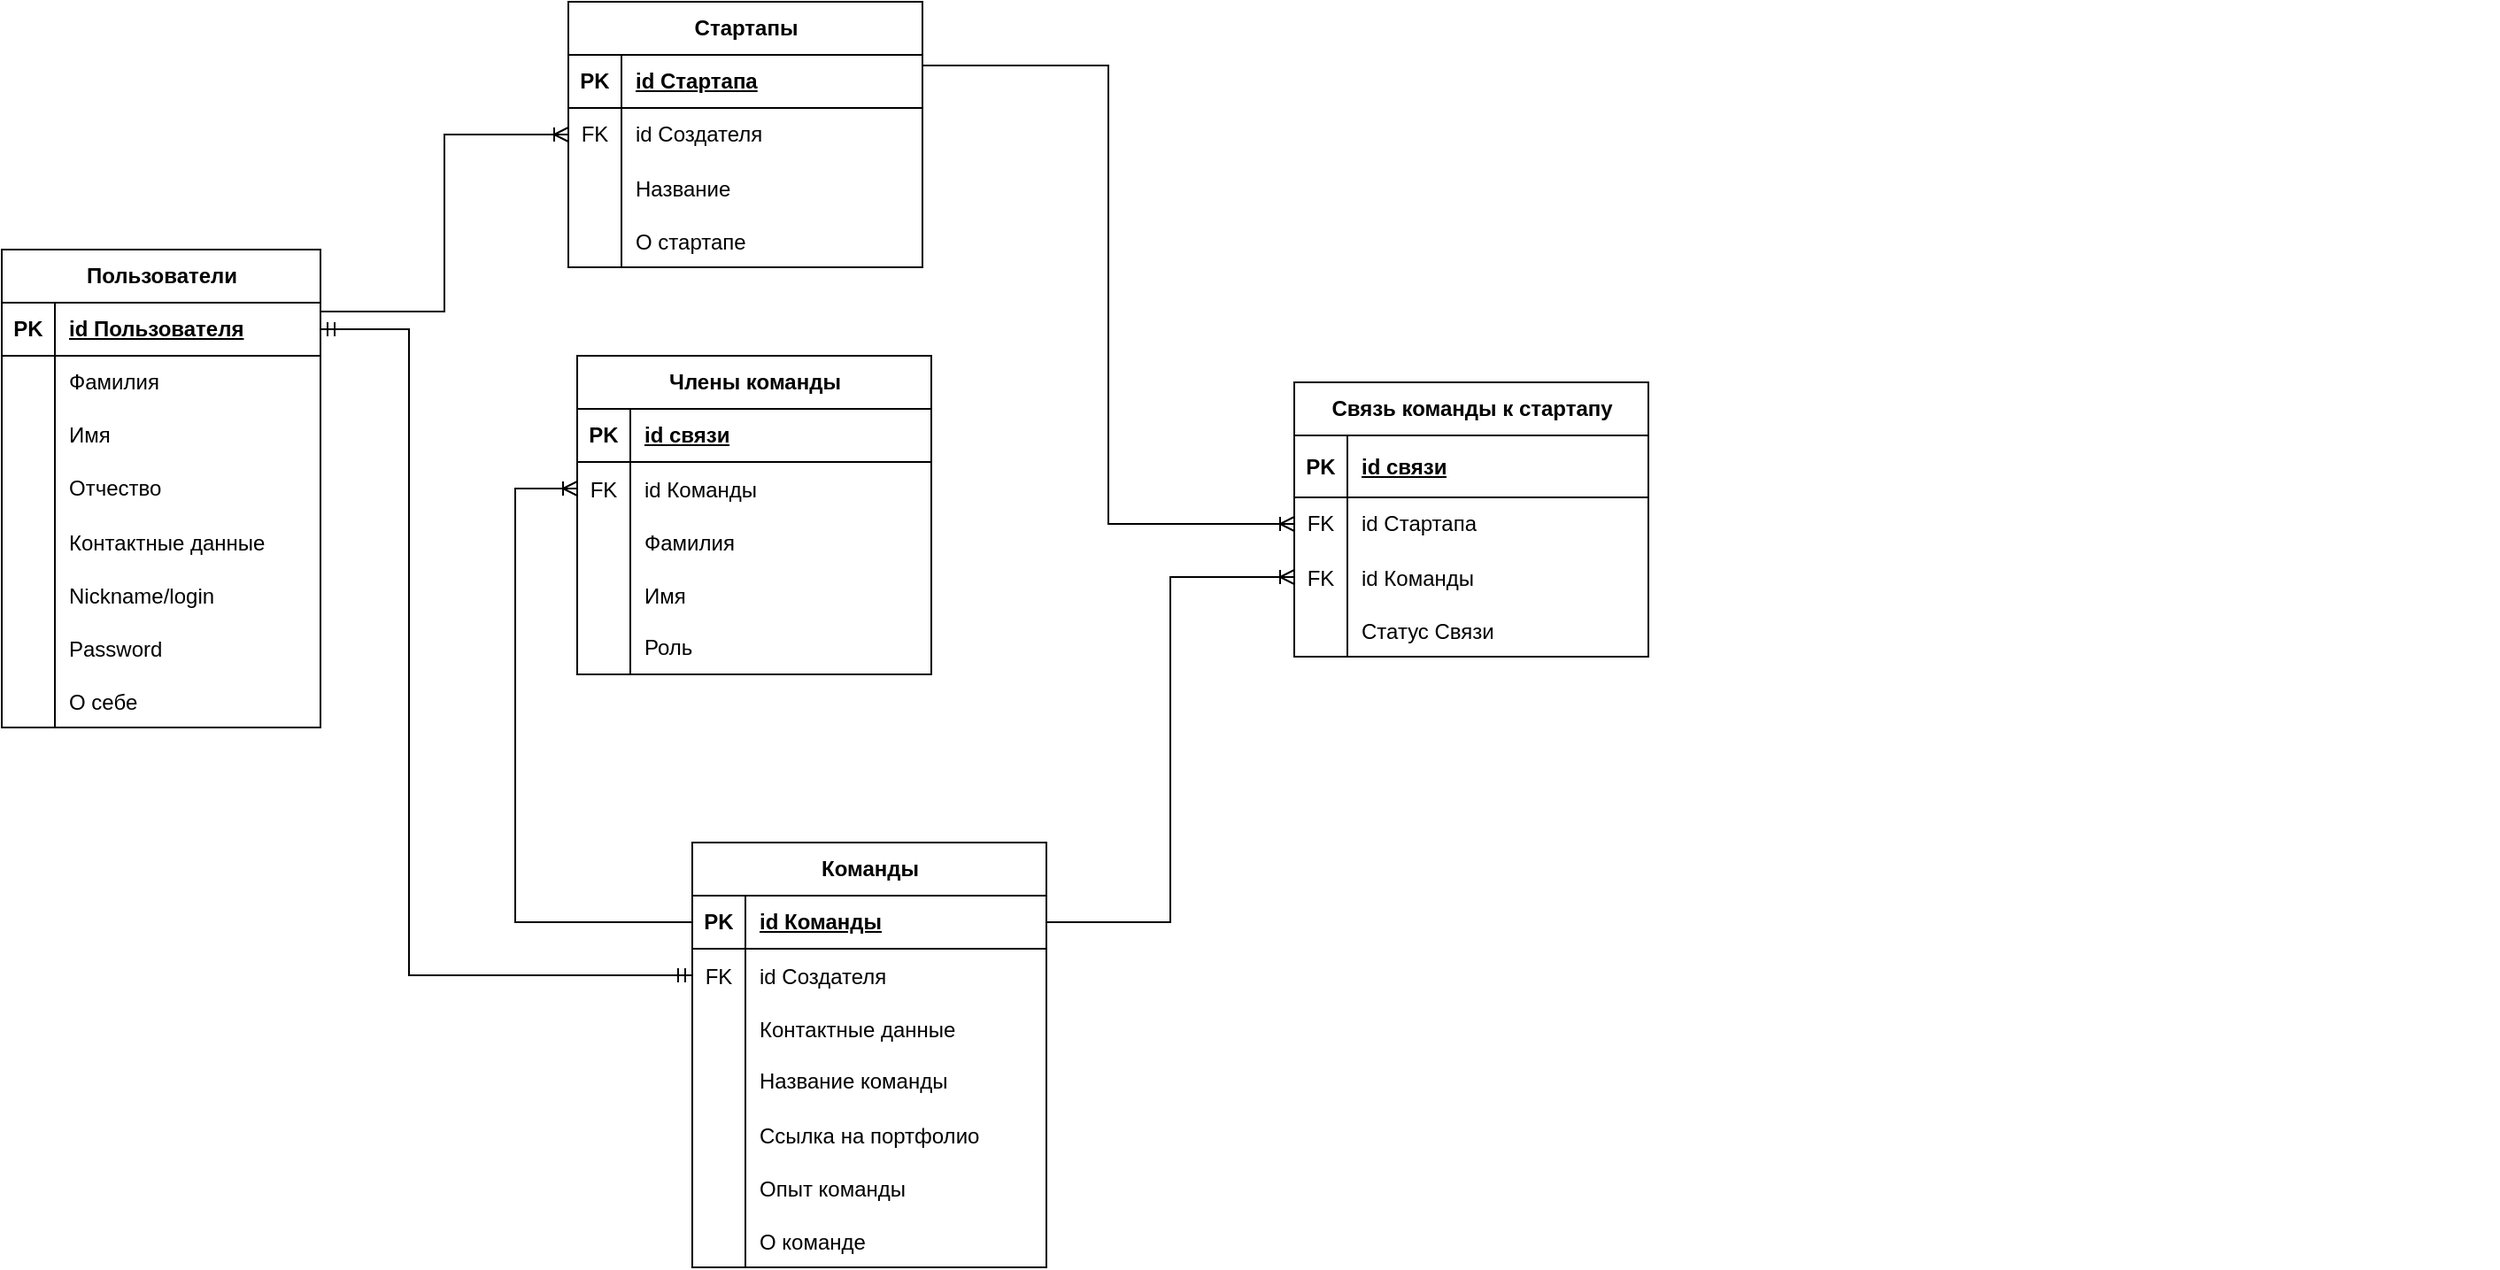 <mxfile version="22.1.18" type="device" pages="6">
  <diagram id="R2lEEEUBdFMjLlhIrx00" name="Лог схема">
    <mxGraphModel dx="2039" dy="1935" grid="1" gridSize="10" guides="1" tooltips="1" connect="1" arrows="1" fold="1" page="1" pageScale="1" pageWidth="850" pageHeight="1100" math="0" shadow="0" extFonts="Permanent Marker^https://fonts.googleapis.com/css?family=Permanent+Marker">
      <root>
        <mxCell id="0" />
        <mxCell id="1" parent="0" />
        <mxCell id="Lbew0kBmPByeltXtSCRQ-1" value="&lt;br class=&quot;Apple-interchange-newline&quot;&gt;" style="text;whiteSpace=wrap;html=1;" parent="1" vertex="1">
          <mxGeometry x="630" y="520" width="30" height="40" as="geometry" />
        </mxCell>
        <mxCell id="OtmtV7wvuJmKBKg3HCnV-1" value="Пользователи" style="shape=table;startSize=30;container=1;collapsible=1;childLayout=tableLayout;fixedRows=1;rowLines=0;fontStyle=1;align=center;resizeLast=1;html=1;" parent="1" vertex="1">
          <mxGeometry x="-750" y="100" width="180" height="270" as="geometry" />
        </mxCell>
        <mxCell id="OtmtV7wvuJmKBKg3HCnV-2" value="" style="shape=tableRow;horizontal=0;startSize=0;swimlaneHead=0;swimlaneBody=0;fillColor=none;collapsible=0;dropTarget=0;points=[[0,0.5],[1,0.5]];portConstraint=eastwest;top=0;left=0;right=0;bottom=1;" parent="OtmtV7wvuJmKBKg3HCnV-1" vertex="1">
          <mxGeometry y="30" width="180" height="30" as="geometry" />
        </mxCell>
        <mxCell id="OtmtV7wvuJmKBKg3HCnV-3" value="PK" style="shape=partialRectangle;connectable=0;fillColor=none;top=0;left=0;bottom=0;right=0;fontStyle=1;overflow=hidden;whiteSpace=wrap;html=1;" parent="OtmtV7wvuJmKBKg3HCnV-2" vertex="1">
          <mxGeometry width="30" height="30" as="geometry">
            <mxRectangle width="30" height="30" as="alternateBounds" />
          </mxGeometry>
        </mxCell>
        <mxCell id="OtmtV7wvuJmKBKg3HCnV-4" value="id Пользователя" style="shape=partialRectangle;connectable=0;fillColor=none;top=0;left=0;bottom=0;right=0;align=left;spacingLeft=6;fontStyle=5;overflow=hidden;whiteSpace=wrap;html=1;" parent="OtmtV7wvuJmKBKg3HCnV-2" vertex="1">
          <mxGeometry x="30" width="150" height="30" as="geometry">
            <mxRectangle width="150" height="30" as="alternateBounds" />
          </mxGeometry>
        </mxCell>
        <mxCell id="OtmtV7wvuJmKBKg3HCnV-5" value="" style="shape=tableRow;horizontal=0;startSize=0;swimlaneHead=0;swimlaneBody=0;fillColor=none;collapsible=0;dropTarget=0;points=[[0,0.5],[1,0.5]];portConstraint=eastwest;top=0;left=0;right=0;bottom=0;" parent="OtmtV7wvuJmKBKg3HCnV-1" vertex="1">
          <mxGeometry y="60" width="180" height="30" as="geometry" />
        </mxCell>
        <mxCell id="OtmtV7wvuJmKBKg3HCnV-6" value="" style="shape=partialRectangle;connectable=0;fillColor=none;top=0;left=0;bottom=0;right=0;editable=1;overflow=hidden;whiteSpace=wrap;html=1;" parent="OtmtV7wvuJmKBKg3HCnV-5" vertex="1">
          <mxGeometry width="30" height="30" as="geometry">
            <mxRectangle width="30" height="30" as="alternateBounds" />
          </mxGeometry>
        </mxCell>
        <mxCell id="OtmtV7wvuJmKBKg3HCnV-7" value="Фамилия" style="shape=partialRectangle;connectable=0;fillColor=none;top=0;left=0;bottom=0;right=0;align=left;spacingLeft=6;overflow=hidden;whiteSpace=wrap;html=1;" parent="OtmtV7wvuJmKBKg3HCnV-5" vertex="1">
          <mxGeometry x="30" width="150" height="30" as="geometry">
            <mxRectangle width="150" height="30" as="alternateBounds" />
          </mxGeometry>
        </mxCell>
        <mxCell id="OtmtV7wvuJmKBKg3HCnV-8" value="" style="shape=tableRow;horizontal=0;startSize=0;swimlaneHead=0;swimlaneBody=0;fillColor=none;collapsible=0;dropTarget=0;points=[[0,0.5],[1,0.5]];portConstraint=eastwest;top=0;left=0;right=0;bottom=0;" parent="OtmtV7wvuJmKBKg3HCnV-1" vertex="1">
          <mxGeometry y="90" width="180" height="30" as="geometry" />
        </mxCell>
        <mxCell id="OtmtV7wvuJmKBKg3HCnV-9" value="" style="shape=partialRectangle;connectable=0;fillColor=none;top=0;left=0;bottom=0;right=0;editable=1;overflow=hidden;whiteSpace=wrap;html=1;" parent="OtmtV7wvuJmKBKg3HCnV-8" vertex="1">
          <mxGeometry width="30" height="30" as="geometry">
            <mxRectangle width="30" height="30" as="alternateBounds" />
          </mxGeometry>
        </mxCell>
        <mxCell id="OtmtV7wvuJmKBKg3HCnV-10" value="Имя" style="shape=partialRectangle;connectable=0;fillColor=none;top=0;left=0;bottom=0;right=0;align=left;spacingLeft=6;overflow=hidden;whiteSpace=wrap;html=1;" parent="OtmtV7wvuJmKBKg3HCnV-8" vertex="1">
          <mxGeometry x="30" width="150" height="30" as="geometry">
            <mxRectangle width="150" height="30" as="alternateBounds" />
          </mxGeometry>
        </mxCell>
        <mxCell id="OtmtV7wvuJmKBKg3HCnV-11" value="" style="shape=tableRow;horizontal=0;startSize=0;swimlaneHead=0;swimlaneBody=0;fillColor=none;collapsible=0;dropTarget=0;points=[[0,0.5],[1,0.5]];portConstraint=eastwest;top=0;left=0;right=0;bottom=0;" parent="OtmtV7wvuJmKBKg3HCnV-1" vertex="1">
          <mxGeometry y="120" width="180" height="30" as="geometry" />
        </mxCell>
        <mxCell id="OtmtV7wvuJmKBKg3HCnV-12" value="" style="shape=partialRectangle;connectable=0;fillColor=none;top=0;left=0;bottom=0;right=0;editable=1;overflow=hidden;whiteSpace=wrap;html=1;" parent="OtmtV7wvuJmKBKg3HCnV-11" vertex="1">
          <mxGeometry width="30" height="30" as="geometry">
            <mxRectangle width="30" height="30" as="alternateBounds" />
          </mxGeometry>
        </mxCell>
        <mxCell id="OtmtV7wvuJmKBKg3HCnV-13" value="Отчество" style="shape=partialRectangle;connectable=0;fillColor=none;top=0;left=0;bottom=0;right=0;align=left;spacingLeft=6;overflow=hidden;whiteSpace=wrap;html=1;" parent="OtmtV7wvuJmKBKg3HCnV-11" vertex="1">
          <mxGeometry x="30" width="150" height="30" as="geometry">
            <mxRectangle width="150" height="30" as="alternateBounds" />
          </mxGeometry>
        </mxCell>
        <mxCell id="OtmtV7wvuJmKBKg3HCnV-17" value="" style="shape=tableRow;horizontal=0;startSize=0;swimlaneHead=0;swimlaneBody=0;fillColor=none;collapsible=0;dropTarget=0;points=[[0,0.5],[1,0.5]];portConstraint=eastwest;top=0;left=0;right=0;bottom=0;" parent="OtmtV7wvuJmKBKg3HCnV-1" vertex="1">
          <mxGeometry y="150" width="180" height="30" as="geometry" />
        </mxCell>
        <mxCell id="OtmtV7wvuJmKBKg3HCnV-18" value="" style="shape=partialRectangle;connectable=0;fillColor=none;top=0;left=0;bottom=0;right=0;editable=1;overflow=hidden;" parent="OtmtV7wvuJmKBKg3HCnV-17" vertex="1">
          <mxGeometry width="30" height="30" as="geometry">
            <mxRectangle width="30" height="30" as="alternateBounds" />
          </mxGeometry>
        </mxCell>
        <mxCell id="OtmtV7wvuJmKBKg3HCnV-19" value="Контактные данные" style="shape=partialRectangle;connectable=0;fillColor=none;top=0;left=0;bottom=0;right=0;align=left;spacingLeft=6;overflow=hidden;" parent="OtmtV7wvuJmKBKg3HCnV-17" vertex="1">
          <mxGeometry x="30" width="150" height="30" as="geometry">
            <mxRectangle width="150" height="30" as="alternateBounds" />
          </mxGeometry>
        </mxCell>
        <mxCell id="OtmtV7wvuJmKBKg3HCnV-23" value="" style="shape=tableRow;horizontal=0;startSize=0;swimlaneHead=0;swimlaneBody=0;fillColor=none;collapsible=0;dropTarget=0;points=[[0,0.5],[1,0.5]];portConstraint=eastwest;top=0;left=0;right=0;bottom=0;" parent="OtmtV7wvuJmKBKg3HCnV-1" vertex="1">
          <mxGeometry y="180" width="180" height="30" as="geometry" />
        </mxCell>
        <mxCell id="OtmtV7wvuJmKBKg3HCnV-24" value="" style="shape=partialRectangle;connectable=0;fillColor=none;top=0;left=0;bottom=0;right=0;editable=1;overflow=hidden;" parent="OtmtV7wvuJmKBKg3HCnV-23" vertex="1">
          <mxGeometry width="30" height="30" as="geometry">
            <mxRectangle width="30" height="30" as="alternateBounds" />
          </mxGeometry>
        </mxCell>
        <mxCell id="OtmtV7wvuJmKBKg3HCnV-25" value="Nickname/login" style="shape=partialRectangle;connectable=0;fillColor=none;top=0;left=0;bottom=0;right=0;align=left;spacingLeft=6;overflow=hidden;" parent="OtmtV7wvuJmKBKg3HCnV-23" vertex="1">
          <mxGeometry x="30" width="150" height="30" as="geometry">
            <mxRectangle width="150" height="30" as="alternateBounds" />
          </mxGeometry>
        </mxCell>
        <mxCell id="OtmtV7wvuJmKBKg3HCnV-26" value="" style="shape=tableRow;horizontal=0;startSize=0;swimlaneHead=0;swimlaneBody=0;fillColor=none;collapsible=0;dropTarget=0;points=[[0,0.5],[1,0.5]];portConstraint=eastwest;top=0;left=0;right=0;bottom=0;" parent="OtmtV7wvuJmKBKg3HCnV-1" vertex="1">
          <mxGeometry y="210" width="180" height="30" as="geometry" />
        </mxCell>
        <mxCell id="OtmtV7wvuJmKBKg3HCnV-27" value="" style="shape=partialRectangle;connectable=0;fillColor=none;top=0;left=0;bottom=0;right=0;editable=1;overflow=hidden;" parent="OtmtV7wvuJmKBKg3HCnV-26" vertex="1">
          <mxGeometry width="30" height="30" as="geometry">
            <mxRectangle width="30" height="30" as="alternateBounds" />
          </mxGeometry>
        </mxCell>
        <mxCell id="OtmtV7wvuJmKBKg3HCnV-28" value="Password" style="shape=partialRectangle;connectable=0;fillColor=none;top=0;left=0;bottom=0;right=0;align=left;spacingLeft=6;overflow=hidden;" parent="OtmtV7wvuJmKBKg3HCnV-26" vertex="1">
          <mxGeometry x="30" width="150" height="30" as="geometry">
            <mxRectangle width="150" height="30" as="alternateBounds" />
          </mxGeometry>
        </mxCell>
        <mxCell id="OtmtV7wvuJmKBKg3HCnV-20" value="" style="shape=tableRow;horizontal=0;startSize=0;swimlaneHead=0;swimlaneBody=0;fillColor=none;collapsible=0;dropTarget=0;points=[[0,0.5],[1,0.5]];portConstraint=eastwest;top=0;left=0;right=0;bottom=0;" parent="OtmtV7wvuJmKBKg3HCnV-1" vertex="1">
          <mxGeometry y="240" width="180" height="30" as="geometry" />
        </mxCell>
        <mxCell id="OtmtV7wvuJmKBKg3HCnV-21" value="" style="shape=partialRectangle;connectable=0;fillColor=none;top=0;left=0;bottom=0;right=0;editable=1;overflow=hidden;" parent="OtmtV7wvuJmKBKg3HCnV-20" vertex="1">
          <mxGeometry width="30" height="30" as="geometry">
            <mxRectangle width="30" height="30" as="alternateBounds" />
          </mxGeometry>
        </mxCell>
        <mxCell id="OtmtV7wvuJmKBKg3HCnV-22" value="О себе" style="shape=partialRectangle;connectable=0;fillColor=none;top=0;left=0;bottom=0;right=0;align=left;spacingLeft=6;overflow=hidden;" parent="OtmtV7wvuJmKBKg3HCnV-20" vertex="1">
          <mxGeometry x="30" width="150" height="30" as="geometry">
            <mxRectangle width="150" height="30" as="alternateBounds" />
          </mxGeometry>
        </mxCell>
        <mxCell id="OtmtV7wvuJmKBKg3HCnV-75" value="Стартапы" style="shape=table;startSize=30;container=1;collapsible=1;childLayout=tableLayout;fixedRows=1;rowLines=0;fontStyle=1;align=center;resizeLast=1;html=1;" parent="1" vertex="1">
          <mxGeometry x="-430" y="-40" width="200" height="150" as="geometry" />
        </mxCell>
        <mxCell id="OtmtV7wvuJmKBKg3HCnV-76" value="" style="shape=tableRow;horizontal=0;startSize=0;swimlaneHead=0;swimlaneBody=0;fillColor=none;collapsible=0;dropTarget=0;points=[[0,0.5],[1,0.5]];portConstraint=eastwest;top=0;left=0;right=0;bottom=1;" parent="OtmtV7wvuJmKBKg3HCnV-75" vertex="1">
          <mxGeometry y="30" width="200" height="30" as="geometry" />
        </mxCell>
        <mxCell id="OtmtV7wvuJmKBKg3HCnV-77" value="PK" style="shape=partialRectangle;connectable=0;fillColor=none;top=0;left=0;bottom=0;right=0;fontStyle=1;overflow=hidden;whiteSpace=wrap;html=1;" parent="OtmtV7wvuJmKBKg3HCnV-76" vertex="1">
          <mxGeometry width="30" height="30" as="geometry">
            <mxRectangle width="30" height="30" as="alternateBounds" />
          </mxGeometry>
        </mxCell>
        <mxCell id="OtmtV7wvuJmKBKg3HCnV-78" value="id Стартапа" style="shape=partialRectangle;connectable=0;fillColor=none;top=0;left=0;bottom=0;right=0;align=left;spacingLeft=6;fontStyle=5;overflow=hidden;whiteSpace=wrap;html=1;" parent="OtmtV7wvuJmKBKg3HCnV-76" vertex="1">
          <mxGeometry x="30" width="170" height="30" as="geometry">
            <mxRectangle width="170" height="30" as="alternateBounds" />
          </mxGeometry>
        </mxCell>
        <mxCell id="OtmtV7wvuJmKBKg3HCnV-79" value="" style="shape=tableRow;horizontal=0;startSize=0;swimlaneHead=0;swimlaneBody=0;fillColor=none;collapsible=0;dropTarget=0;points=[[0,0.5],[1,0.5]];portConstraint=eastwest;top=0;left=0;right=0;bottom=0;" parent="OtmtV7wvuJmKBKg3HCnV-75" vertex="1">
          <mxGeometry y="60" width="200" height="30" as="geometry" />
        </mxCell>
        <mxCell id="OtmtV7wvuJmKBKg3HCnV-80" value="FK" style="shape=partialRectangle;connectable=0;fillColor=none;top=0;left=0;bottom=0;right=0;editable=1;overflow=hidden;whiteSpace=wrap;html=1;" parent="OtmtV7wvuJmKBKg3HCnV-79" vertex="1">
          <mxGeometry width="30" height="30" as="geometry">
            <mxRectangle width="30" height="30" as="alternateBounds" />
          </mxGeometry>
        </mxCell>
        <mxCell id="OtmtV7wvuJmKBKg3HCnV-81" value="id Создателя" style="shape=partialRectangle;connectable=0;fillColor=none;top=0;left=0;bottom=0;right=0;align=left;spacingLeft=6;overflow=hidden;whiteSpace=wrap;html=1;" parent="OtmtV7wvuJmKBKg3HCnV-79" vertex="1">
          <mxGeometry x="30" width="170" height="30" as="geometry">
            <mxRectangle width="170" height="30" as="alternateBounds" />
          </mxGeometry>
        </mxCell>
        <mxCell id="OtmtV7wvuJmKBKg3HCnV-88" value="" style="shape=tableRow;horizontal=0;startSize=0;swimlaneHead=0;swimlaneBody=0;fillColor=none;collapsible=0;dropTarget=0;points=[[0,0.5],[1,0.5]];portConstraint=eastwest;top=0;left=0;right=0;bottom=0;" parent="OtmtV7wvuJmKBKg3HCnV-75" vertex="1">
          <mxGeometry y="90" width="200" height="30" as="geometry" />
        </mxCell>
        <mxCell id="OtmtV7wvuJmKBKg3HCnV-89" value="" style="shape=partialRectangle;connectable=0;fillColor=none;top=0;left=0;bottom=0;right=0;editable=1;overflow=hidden;" parent="OtmtV7wvuJmKBKg3HCnV-88" vertex="1">
          <mxGeometry width="30" height="30" as="geometry">
            <mxRectangle width="30" height="30" as="alternateBounds" />
          </mxGeometry>
        </mxCell>
        <mxCell id="OtmtV7wvuJmKBKg3HCnV-90" value="Название" style="shape=partialRectangle;connectable=0;fillColor=none;top=0;left=0;bottom=0;right=0;align=left;spacingLeft=6;overflow=hidden;" parent="OtmtV7wvuJmKBKg3HCnV-88" vertex="1">
          <mxGeometry x="30" width="170" height="30" as="geometry">
            <mxRectangle width="170" height="30" as="alternateBounds" />
          </mxGeometry>
        </mxCell>
        <mxCell id="EUwJldUP9jiW4y7SmOLl-17" value="" style="shape=tableRow;horizontal=0;startSize=0;swimlaneHead=0;swimlaneBody=0;fillColor=none;collapsible=0;dropTarget=0;points=[[0,0.5],[1,0.5]];portConstraint=eastwest;top=0;left=0;right=0;bottom=0;" parent="OtmtV7wvuJmKBKg3HCnV-75" vertex="1">
          <mxGeometry y="120" width="200" height="30" as="geometry" />
        </mxCell>
        <mxCell id="EUwJldUP9jiW4y7SmOLl-18" value="" style="shape=partialRectangle;connectable=0;fillColor=none;top=0;left=0;bottom=0;right=0;editable=1;overflow=hidden;" parent="EUwJldUP9jiW4y7SmOLl-17" vertex="1">
          <mxGeometry width="30" height="30" as="geometry">
            <mxRectangle width="30" height="30" as="alternateBounds" />
          </mxGeometry>
        </mxCell>
        <mxCell id="EUwJldUP9jiW4y7SmOLl-19" value="О стартапе" style="shape=partialRectangle;connectable=0;fillColor=none;top=0;left=0;bottom=0;right=0;align=left;spacingLeft=6;overflow=hidden;" parent="EUwJldUP9jiW4y7SmOLl-17" vertex="1">
          <mxGeometry x="30" width="170" height="30" as="geometry">
            <mxRectangle width="170" height="30" as="alternateBounds" />
          </mxGeometry>
        </mxCell>
        <mxCell id="biiKb0zr2wjHaK-_vqfZ-1" value="Команды" style="shape=table;startSize=30;container=1;collapsible=1;childLayout=tableLayout;fixedRows=1;rowLines=0;fontStyle=1;align=center;resizeLast=1;html=1;" parent="1" vertex="1">
          <mxGeometry x="-360" y="435" width="200" height="240" as="geometry">
            <mxRectangle x="-180" y="160" width="100" height="30" as="alternateBounds" />
          </mxGeometry>
        </mxCell>
        <mxCell id="biiKb0zr2wjHaK-_vqfZ-2" value="" style="shape=tableRow;horizontal=0;startSize=0;swimlaneHead=0;swimlaneBody=0;fillColor=none;collapsible=0;dropTarget=0;points=[[0,0.5],[1,0.5]];portConstraint=eastwest;top=0;left=0;right=0;bottom=1;" parent="biiKb0zr2wjHaK-_vqfZ-1" vertex="1">
          <mxGeometry y="30" width="200" height="30" as="geometry" />
        </mxCell>
        <mxCell id="biiKb0zr2wjHaK-_vqfZ-3" value="PK" style="shape=partialRectangle;connectable=0;fillColor=none;top=0;left=0;bottom=0;right=0;fontStyle=1;overflow=hidden;whiteSpace=wrap;html=1;" parent="biiKb0zr2wjHaK-_vqfZ-2" vertex="1">
          <mxGeometry width="30" height="30" as="geometry">
            <mxRectangle width="30" height="30" as="alternateBounds" />
          </mxGeometry>
        </mxCell>
        <mxCell id="biiKb0zr2wjHaK-_vqfZ-4" value="id Команды" style="shape=partialRectangle;connectable=0;fillColor=none;top=0;left=0;bottom=0;right=0;align=left;spacingLeft=6;fontStyle=5;overflow=hidden;whiteSpace=wrap;html=1;" parent="biiKb0zr2wjHaK-_vqfZ-2" vertex="1">
          <mxGeometry x="30" width="170" height="30" as="geometry">
            <mxRectangle width="170" height="30" as="alternateBounds" />
          </mxGeometry>
        </mxCell>
        <mxCell id="EUwJldUP9jiW4y7SmOLl-13" value="" style="shape=tableRow;horizontal=0;startSize=0;swimlaneHead=0;swimlaneBody=0;fillColor=none;collapsible=0;dropTarget=0;points=[[0,0.5],[1,0.5]];portConstraint=eastwest;top=0;left=0;right=0;bottom=0;" parent="biiKb0zr2wjHaK-_vqfZ-1" vertex="1">
          <mxGeometry y="60" width="200" height="30" as="geometry" />
        </mxCell>
        <mxCell id="EUwJldUP9jiW4y7SmOLl-14" value="FK" style="shape=partialRectangle;connectable=0;fillColor=none;top=0;left=0;bottom=0;right=0;editable=1;overflow=hidden;" parent="EUwJldUP9jiW4y7SmOLl-13" vertex="1">
          <mxGeometry width="30" height="30" as="geometry">
            <mxRectangle width="30" height="30" as="alternateBounds" />
          </mxGeometry>
        </mxCell>
        <mxCell id="EUwJldUP9jiW4y7SmOLl-15" value="id Создателя" style="shape=partialRectangle;connectable=0;fillColor=none;top=0;left=0;bottom=0;right=0;align=left;spacingLeft=6;overflow=hidden;" parent="EUwJldUP9jiW4y7SmOLl-13" vertex="1">
          <mxGeometry x="30" width="170" height="30" as="geometry">
            <mxRectangle width="170" height="30" as="alternateBounds" />
          </mxGeometry>
        </mxCell>
        <mxCell id="gADoZtKwKXXueN33lyMg-2" value="" style="shape=tableRow;horizontal=0;startSize=0;swimlaneHead=0;swimlaneBody=0;fillColor=none;collapsible=0;dropTarget=0;points=[[0,0.5],[1,0.5]];portConstraint=eastwest;top=0;left=0;right=0;bottom=0;" vertex="1" parent="biiKb0zr2wjHaK-_vqfZ-1">
          <mxGeometry y="90" width="200" height="30" as="geometry" />
        </mxCell>
        <mxCell id="gADoZtKwKXXueN33lyMg-3" value="" style="shape=partialRectangle;connectable=0;fillColor=none;top=0;left=0;bottom=0;right=0;editable=1;overflow=hidden;" vertex="1" parent="gADoZtKwKXXueN33lyMg-2">
          <mxGeometry width="30" height="30" as="geometry">
            <mxRectangle width="30" height="30" as="alternateBounds" />
          </mxGeometry>
        </mxCell>
        <mxCell id="gADoZtKwKXXueN33lyMg-4" value="Контактные данные" style="shape=partialRectangle;connectable=0;fillColor=none;top=0;left=0;bottom=0;right=0;align=left;spacingLeft=6;overflow=hidden;" vertex="1" parent="gADoZtKwKXXueN33lyMg-2">
          <mxGeometry x="30" width="170" height="30" as="geometry">
            <mxRectangle width="170" height="30" as="alternateBounds" />
          </mxGeometry>
        </mxCell>
        <mxCell id="biiKb0zr2wjHaK-_vqfZ-5" value="" style="shape=tableRow;horizontal=0;startSize=0;swimlaneHead=0;swimlaneBody=0;fillColor=none;collapsible=0;dropTarget=0;points=[[0,0.5],[1,0.5]];portConstraint=eastwest;top=0;left=0;right=0;bottom=0;" parent="biiKb0zr2wjHaK-_vqfZ-1" vertex="1">
          <mxGeometry y="120" width="200" height="30" as="geometry" />
        </mxCell>
        <mxCell id="biiKb0zr2wjHaK-_vqfZ-6" value="" style="shape=partialRectangle;connectable=0;fillColor=none;top=0;left=0;bottom=0;right=0;editable=1;overflow=hidden;whiteSpace=wrap;html=1;" parent="biiKb0zr2wjHaK-_vqfZ-5" vertex="1">
          <mxGeometry width="30" height="30" as="geometry">
            <mxRectangle width="30" height="30" as="alternateBounds" />
          </mxGeometry>
        </mxCell>
        <mxCell id="biiKb0zr2wjHaK-_vqfZ-7" value="Название команды" style="shape=partialRectangle;connectable=0;fillColor=none;top=0;left=0;bottom=0;right=0;align=left;spacingLeft=6;overflow=hidden;whiteSpace=wrap;html=1;" parent="biiKb0zr2wjHaK-_vqfZ-5" vertex="1">
          <mxGeometry x="30" width="170" height="30" as="geometry">
            <mxRectangle width="170" height="30" as="alternateBounds" />
          </mxGeometry>
        </mxCell>
        <mxCell id="gADoZtKwKXXueN33lyMg-8" value="" style="shape=tableRow;horizontal=0;startSize=0;swimlaneHead=0;swimlaneBody=0;fillColor=none;collapsible=0;dropTarget=0;points=[[0,0.5],[1,0.5]];portConstraint=eastwest;top=0;left=0;right=0;bottom=0;" vertex="1" parent="biiKb0zr2wjHaK-_vqfZ-1">
          <mxGeometry y="150" width="200" height="30" as="geometry" />
        </mxCell>
        <mxCell id="gADoZtKwKXXueN33lyMg-9" value="" style="shape=partialRectangle;connectable=0;fillColor=none;top=0;left=0;bottom=0;right=0;editable=1;overflow=hidden;" vertex="1" parent="gADoZtKwKXXueN33lyMg-8">
          <mxGeometry width="30" height="30" as="geometry">
            <mxRectangle width="30" height="30" as="alternateBounds" />
          </mxGeometry>
        </mxCell>
        <mxCell id="gADoZtKwKXXueN33lyMg-10" value="Ссылка на портфолио" style="shape=partialRectangle;connectable=0;fillColor=none;top=0;left=0;bottom=0;right=0;align=left;spacingLeft=6;overflow=hidden;" vertex="1" parent="gADoZtKwKXXueN33lyMg-8">
          <mxGeometry x="30" width="170" height="30" as="geometry">
            <mxRectangle width="170" height="30" as="alternateBounds" />
          </mxGeometry>
        </mxCell>
        <mxCell id="gADoZtKwKXXueN33lyMg-5" value="" style="shape=tableRow;horizontal=0;startSize=0;swimlaneHead=0;swimlaneBody=0;fillColor=none;collapsible=0;dropTarget=0;points=[[0,0.5],[1,0.5]];portConstraint=eastwest;top=0;left=0;right=0;bottom=0;" vertex="1" parent="biiKb0zr2wjHaK-_vqfZ-1">
          <mxGeometry y="180" width="200" height="30" as="geometry" />
        </mxCell>
        <mxCell id="gADoZtKwKXXueN33lyMg-6" value="" style="shape=partialRectangle;connectable=0;fillColor=none;top=0;left=0;bottom=0;right=0;editable=1;overflow=hidden;" vertex="1" parent="gADoZtKwKXXueN33lyMg-5">
          <mxGeometry width="30" height="30" as="geometry">
            <mxRectangle width="30" height="30" as="alternateBounds" />
          </mxGeometry>
        </mxCell>
        <mxCell id="gADoZtKwKXXueN33lyMg-7" value="Опыт команды" style="shape=partialRectangle;connectable=0;fillColor=none;top=0;left=0;bottom=0;right=0;align=left;spacingLeft=6;overflow=hidden;" vertex="1" parent="gADoZtKwKXXueN33lyMg-5">
          <mxGeometry x="30" width="170" height="30" as="geometry">
            <mxRectangle width="170" height="30" as="alternateBounds" />
          </mxGeometry>
        </mxCell>
        <mxCell id="biiKb0zr2wjHaK-_vqfZ-8" value="" style="shape=tableRow;horizontal=0;startSize=0;swimlaneHead=0;swimlaneBody=0;fillColor=none;collapsible=0;dropTarget=0;points=[[0,0.5],[1,0.5]];portConstraint=eastwest;top=0;left=0;right=0;bottom=0;" parent="biiKb0zr2wjHaK-_vqfZ-1" vertex="1">
          <mxGeometry y="210" width="200" height="30" as="geometry" />
        </mxCell>
        <mxCell id="biiKb0zr2wjHaK-_vqfZ-9" value="" style="shape=partialRectangle;connectable=0;fillColor=none;top=0;left=0;bottom=0;right=0;editable=1;overflow=hidden;" parent="biiKb0zr2wjHaK-_vqfZ-8" vertex="1">
          <mxGeometry width="30" height="30" as="geometry">
            <mxRectangle width="30" height="30" as="alternateBounds" />
          </mxGeometry>
        </mxCell>
        <mxCell id="biiKb0zr2wjHaK-_vqfZ-10" value="О команде" style="shape=partialRectangle;connectable=0;fillColor=none;top=0;left=0;bottom=0;right=0;align=left;spacingLeft=6;overflow=hidden;" parent="biiKb0zr2wjHaK-_vqfZ-8" vertex="1">
          <mxGeometry x="30" width="170" height="30" as="geometry">
            <mxRectangle width="170" height="30" as="alternateBounds" />
          </mxGeometry>
        </mxCell>
        <mxCell id="biiKb0zr2wjHaK-_vqfZ-17" value="Члены команды" style="shape=table;startSize=30;container=1;collapsible=1;childLayout=tableLayout;fixedRows=1;rowLines=0;fontStyle=1;align=center;resizeLast=1;html=1;" parent="1" vertex="1">
          <mxGeometry x="-425" y="160" width="200" height="180" as="geometry" />
        </mxCell>
        <mxCell id="biiKb0zr2wjHaK-_vqfZ-18" value="" style="shape=tableRow;horizontal=0;startSize=0;swimlaneHead=0;swimlaneBody=0;fillColor=none;collapsible=0;dropTarget=0;points=[[0,0.5],[1,0.5]];portConstraint=eastwest;top=0;left=0;right=0;bottom=1;" parent="biiKb0zr2wjHaK-_vqfZ-17" vertex="1">
          <mxGeometry y="30" width="200" height="30" as="geometry" />
        </mxCell>
        <mxCell id="biiKb0zr2wjHaK-_vqfZ-19" value="PK" style="shape=partialRectangle;connectable=0;fillColor=none;top=0;left=0;bottom=0;right=0;fontStyle=1;overflow=hidden;whiteSpace=wrap;html=1;" parent="biiKb0zr2wjHaK-_vqfZ-18" vertex="1">
          <mxGeometry width="30" height="30" as="geometry">
            <mxRectangle width="30" height="30" as="alternateBounds" />
          </mxGeometry>
        </mxCell>
        <mxCell id="biiKb0zr2wjHaK-_vqfZ-20" value="id связи" style="shape=partialRectangle;connectable=0;fillColor=none;top=0;left=0;bottom=0;right=0;align=left;spacingLeft=6;fontStyle=5;overflow=hidden;whiteSpace=wrap;html=1;" parent="biiKb0zr2wjHaK-_vqfZ-18" vertex="1">
          <mxGeometry x="30" width="170" height="30" as="geometry">
            <mxRectangle width="170" height="30" as="alternateBounds" />
          </mxGeometry>
        </mxCell>
        <mxCell id="EUwJldUP9jiW4y7SmOLl-30" value="" style="shape=tableRow;horizontal=0;startSize=0;swimlaneHead=0;swimlaneBody=0;fillColor=none;collapsible=0;dropTarget=0;points=[[0,0.5],[1,0.5]];portConstraint=eastwest;top=0;left=0;right=0;bottom=0;" parent="biiKb0zr2wjHaK-_vqfZ-17" vertex="1">
          <mxGeometry y="60" width="200" height="30" as="geometry" />
        </mxCell>
        <mxCell id="EUwJldUP9jiW4y7SmOLl-31" value="FK" style="shape=partialRectangle;connectable=0;fillColor=none;top=0;left=0;bottom=0;right=0;editable=1;overflow=hidden;" parent="EUwJldUP9jiW4y7SmOLl-30" vertex="1">
          <mxGeometry width="30" height="30" as="geometry">
            <mxRectangle width="30" height="30" as="alternateBounds" />
          </mxGeometry>
        </mxCell>
        <mxCell id="EUwJldUP9jiW4y7SmOLl-32" value="id Команды" style="shape=partialRectangle;connectable=0;fillColor=none;top=0;left=0;bottom=0;right=0;align=left;spacingLeft=6;overflow=hidden;" parent="EUwJldUP9jiW4y7SmOLl-30" vertex="1">
          <mxGeometry x="30" width="170" height="30" as="geometry">
            <mxRectangle width="170" height="30" as="alternateBounds" />
          </mxGeometry>
        </mxCell>
        <mxCell id="EUwJldUP9jiW4y7SmOLl-33" value="" style="shape=tableRow;horizontal=0;startSize=0;swimlaneHead=0;swimlaneBody=0;fillColor=none;collapsible=0;dropTarget=0;points=[[0,0.5],[1,0.5]];portConstraint=eastwest;top=0;left=0;right=0;bottom=0;" parent="biiKb0zr2wjHaK-_vqfZ-17" vertex="1">
          <mxGeometry y="90" width="200" height="30" as="geometry" />
        </mxCell>
        <mxCell id="EUwJldUP9jiW4y7SmOLl-34" value="" style="shape=partialRectangle;connectable=0;fillColor=none;top=0;left=0;bottom=0;right=0;editable=1;overflow=hidden;" parent="EUwJldUP9jiW4y7SmOLl-33" vertex="1">
          <mxGeometry width="30" height="30" as="geometry">
            <mxRectangle width="30" height="30" as="alternateBounds" />
          </mxGeometry>
        </mxCell>
        <mxCell id="EUwJldUP9jiW4y7SmOLl-35" value="Фамилия" style="shape=partialRectangle;connectable=0;fillColor=none;top=0;left=0;bottom=0;right=0;align=left;spacingLeft=6;overflow=hidden;" parent="EUwJldUP9jiW4y7SmOLl-33" vertex="1">
          <mxGeometry x="30" width="170" height="30" as="geometry">
            <mxRectangle width="170" height="30" as="alternateBounds" />
          </mxGeometry>
        </mxCell>
        <mxCell id="EUwJldUP9jiW4y7SmOLl-27" value="" style="shape=tableRow;horizontal=0;startSize=0;swimlaneHead=0;swimlaneBody=0;fillColor=none;collapsible=0;dropTarget=0;points=[[0,0.5],[1,0.5]];portConstraint=eastwest;top=0;left=0;right=0;bottom=0;" parent="biiKb0zr2wjHaK-_vqfZ-17" vertex="1">
          <mxGeometry y="120" width="200" height="30" as="geometry" />
        </mxCell>
        <mxCell id="EUwJldUP9jiW4y7SmOLl-28" value="" style="shape=partialRectangle;connectable=0;fillColor=none;top=0;left=0;bottom=0;right=0;editable=1;overflow=hidden;" parent="EUwJldUP9jiW4y7SmOLl-27" vertex="1">
          <mxGeometry width="30" height="30" as="geometry">
            <mxRectangle width="30" height="30" as="alternateBounds" />
          </mxGeometry>
        </mxCell>
        <mxCell id="EUwJldUP9jiW4y7SmOLl-29" value="Имя" style="shape=partialRectangle;connectable=0;fillColor=none;top=0;left=0;bottom=0;right=0;align=left;spacingLeft=6;overflow=hidden;" parent="EUwJldUP9jiW4y7SmOLl-27" vertex="1">
          <mxGeometry x="30" width="170" height="30" as="geometry">
            <mxRectangle width="170" height="30" as="alternateBounds" />
          </mxGeometry>
        </mxCell>
        <mxCell id="biiKb0zr2wjHaK-_vqfZ-21" value="" style="shape=tableRow;horizontal=0;startSize=0;swimlaneHead=0;swimlaneBody=0;fillColor=none;collapsible=0;dropTarget=0;points=[[0,0.5],[1,0.5]];portConstraint=eastwest;top=0;left=0;right=0;bottom=0;" parent="biiKb0zr2wjHaK-_vqfZ-17" vertex="1">
          <mxGeometry y="150" width="200" height="30" as="geometry" />
        </mxCell>
        <mxCell id="biiKb0zr2wjHaK-_vqfZ-22" value="" style="shape=partialRectangle;connectable=0;fillColor=none;top=0;left=0;bottom=0;right=0;editable=1;overflow=hidden;whiteSpace=wrap;html=1;" parent="biiKb0zr2wjHaK-_vqfZ-21" vertex="1">
          <mxGeometry width="30" height="30" as="geometry">
            <mxRectangle width="30" height="30" as="alternateBounds" />
          </mxGeometry>
        </mxCell>
        <mxCell id="biiKb0zr2wjHaK-_vqfZ-23" value="Роль" style="shape=partialRectangle;connectable=0;fillColor=none;top=0;left=0;bottom=0;right=0;align=left;spacingLeft=6;overflow=hidden;whiteSpace=wrap;html=1;" parent="biiKb0zr2wjHaK-_vqfZ-21" vertex="1">
          <mxGeometry x="30" width="170" height="30" as="geometry">
            <mxRectangle width="170" height="30" as="alternateBounds" />
          </mxGeometry>
        </mxCell>
        <mxCell id="biiKb0zr2wjHaK-_vqfZ-33" value="Связь команды к стартапу" style="shape=table;startSize=30;container=1;collapsible=1;childLayout=tableLayout;fixedRows=1;rowLines=0;fontStyle=1;align=center;resizeLast=1;html=1;" parent="1" vertex="1">
          <mxGeometry x="-20" y="175" width="200" height="155" as="geometry" />
        </mxCell>
        <mxCell id="biiKb0zr2wjHaK-_vqfZ-34" value="" style="shape=tableRow;horizontal=0;startSize=0;swimlaneHead=0;swimlaneBody=0;fillColor=none;collapsible=0;dropTarget=0;points=[[0,0.5],[1,0.5]];portConstraint=eastwest;top=0;left=0;right=0;bottom=1;" parent="biiKb0zr2wjHaK-_vqfZ-33" vertex="1">
          <mxGeometry y="30" width="200" height="35" as="geometry" />
        </mxCell>
        <mxCell id="biiKb0zr2wjHaK-_vqfZ-35" value="PK" style="shape=partialRectangle;connectable=0;fillColor=none;top=0;left=0;bottom=0;right=0;fontStyle=1;overflow=hidden;whiteSpace=wrap;html=1;" parent="biiKb0zr2wjHaK-_vqfZ-34" vertex="1">
          <mxGeometry width="30" height="35" as="geometry">
            <mxRectangle width="30" height="35" as="alternateBounds" />
          </mxGeometry>
        </mxCell>
        <mxCell id="biiKb0zr2wjHaK-_vqfZ-36" value="id связи" style="shape=partialRectangle;connectable=0;fillColor=none;top=0;left=0;bottom=0;right=0;align=left;spacingLeft=6;fontStyle=5;overflow=hidden;whiteSpace=wrap;html=1;" parent="biiKb0zr2wjHaK-_vqfZ-34" vertex="1">
          <mxGeometry x="30" width="170" height="35" as="geometry">
            <mxRectangle width="170" height="35" as="alternateBounds" />
          </mxGeometry>
        </mxCell>
        <mxCell id="biiKb0zr2wjHaK-_vqfZ-37" value="" style="shape=tableRow;horizontal=0;startSize=0;swimlaneHead=0;swimlaneBody=0;fillColor=none;collapsible=0;dropTarget=0;points=[[0,0.5],[1,0.5]];portConstraint=eastwest;top=0;left=0;right=0;bottom=0;" parent="biiKb0zr2wjHaK-_vqfZ-33" vertex="1">
          <mxGeometry y="65" width="200" height="30" as="geometry" />
        </mxCell>
        <mxCell id="biiKb0zr2wjHaK-_vqfZ-38" value="FK" style="shape=partialRectangle;connectable=0;fillColor=none;top=0;left=0;bottom=0;right=0;editable=1;overflow=hidden;whiteSpace=wrap;html=1;" parent="biiKb0zr2wjHaK-_vqfZ-37" vertex="1">
          <mxGeometry width="30" height="30" as="geometry">
            <mxRectangle width="30" height="30" as="alternateBounds" />
          </mxGeometry>
        </mxCell>
        <mxCell id="biiKb0zr2wjHaK-_vqfZ-39" value="id Стартапа" style="shape=partialRectangle;connectable=0;fillColor=none;top=0;left=0;bottom=0;right=0;align=left;spacingLeft=6;overflow=hidden;whiteSpace=wrap;html=1;" parent="biiKb0zr2wjHaK-_vqfZ-37" vertex="1">
          <mxGeometry x="30" width="170" height="30" as="geometry">
            <mxRectangle width="170" height="30" as="alternateBounds" />
          </mxGeometry>
        </mxCell>
        <mxCell id="biiKb0zr2wjHaK-_vqfZ-40" value="" style="shape=tableRow;horizontal=0;startSize=0;swimlaneHead=0;swimlaneBody=0;fillColor=none;collapsible=0;dropTarget=0;points=[[0,0.5],[1,0.5]];portConstraint=eastwest;top=0;left=0;right=0;bottom=0;" parent="biiKb0zr2wjHaK-_vqfZ-33" vertex="1">
          <mxGeometry y="95" width="200" height="30" as="geometry" />
        </mxCell>
        <mxCell id="biiKb0zr2wjHaK-_vqfZ-41" value="FK" style="shape=partialRectangle;connectable=0;fillColor=none;top=0;left=0;bottom=0;right=0;editable=1;overflow=hidden;" parent="biiKb0zr2wjHaK-_vqfZ-40" vertex="1">
          <mxGeometry width="30" height="30" as="geometry">
            <mxRectangle width="30" height="30" as="alternateBounds" />
          </mxGeometry>
        </mxCell>
        <mxCell id="biiKb0zr2wjHaK-_vqfZ-42" value="id Команды" style="shape=partialRectangle;connectable=0;fillColor=none;top=0;left=0;bottom=0;right=0;align=left;spacingLeft=6;overflow=hidden;" parent="biiKb0zr2wjHaK-_vqfZ-40" vertex="1">
          <mxGeometry x="30" width="170" height="30" as="geometry">
            <mxRectangle width="170" height="30" as="alternateBounds" />
          </mxGeometry>
        </mxCell>
        <mxCell id="biiKb0zr2wjHaK-_vqfZ-43" value="" style="shape=tableRow;horizontal=0;startSize=0;swimlaneHead=0;swimlaneBody=0;fillColor=none;collapsible=0;dropTarget=0;points=[[0,0.5],[1,0.5]];portConstraint=eastwest;top=0;left=0;right=0;bottom=0;" parent="biiKb0zr2wjHaK-_vqfZ-33" vertex="1">
          <mxGeometry y="125" width="200" height="30" as="geometry" />
        </mxCell>
        <mxCell id="biiKb0zr2wjHaK-_vqfZ-44" value="" style="shape=partialRectangle;connectable=0;fillColor=none;top=0;left=0;bottom=0;right=0;editable=1;overflow=hidden;" parent="biiKb0zr2wjHaK-_vqfZ-43" vertex="1">
          <mxGeometry width="30" height="30" as="geometry">
            <mxRectangle width="30" height="30" as="alternateBounds" />
          </mxGeometry>
        </mxCell>
        <mxCell id="biiKb0zr2wjHaK-_vqfZ-45" value="Статус Связи" style="shape=partialRectangle;connectable=0;fillColor=none;top=0;left=0;bottom=0;right=0;align=left;spacingLeft=6;overflow=hidden;" parent="biiKb0zr2wjHaK-_vqfZ-43" vertex="1">
          <mxGeometry x="30" width="170" height="30" as="geometry">
            <mxRectangle width="170" height="30" as="alternateBounds" />
          </mxGeometry>
        </mxCell>
        <mxCell id="EUwJldUP9jiW4y7SmOLl-10" value="" style="edgeStyle=elbowEdgeStyle;fontSize=12;html=1;endArrow=ERmandOne;startArrow=ERmandOne;rounded=0;exitX=1;exitY=0.5;exitDx=0;exitDy=0;entryX=0;entryY=0.5;entryDx=0;entryDy=0;" parent="1" source="OtmtV7wvuJmKBKg3HCnV-2" target="EUwJldUP9jiW4y7SmOLl-13" edge="1">
          <mxGeometry width="100" height="100" relative="1" as="geometry">
            <mxPoint x="-510" y="240" as="sourcePoint" />
            <mxPoint x="-410" y="140" as="targetPoint" />
            <Array as="points">
              <mxPoint x="-520" y="330" />
            </Array>
          </mxGeometry>
        </mxCell>
        <mxCell id="EUwJldUP9jiW4y7SmOLl-20" value="" style="edgeStyle=elbowEdgeStyle;fontSize=12;html=1;endArrow=ERoneToMany;rounded=0;exitX=1;exitY=0.167;exitDx=0;exitDy=0;exitPerimeter=0;entryX=0;entryY=0.5;entryDx=0;entryDy=0;" parent="1" source="OtmtV7wvuJmKBKg3HCnV-2" target="OtmtV7wvuJmKBKg3HCnV-79" edge="1">
          <mxGeometry width="100" height="100" relative="1" as="geometry">
            <mxPoint x="-50" y="180" as="sourcePoint" />
            <mxPoint x="50" y="80" as="targetPoint" />
          </mxGeometry>
        </mxCell>
        <mxCell id="EUwJldUP9jiW4y7SmOLl-36" value="" style="edgeStyle=elbowEdgeStyle;fontSize=12;html=1;endArrow=ERoneToMany;rounded=0;exitX=0;exitY=0.5;exitDx=0;exitDy=0;entryX=0;entryY=0.5;entryDx=0;entryDy=0;" parent="1" source="biiKb0zr2wjHaK-_vqfZ-2" target="EUwJldUP9jiW4y7SmOLl-30" edge="1">
          <mxGeometry width="100" height="100" relative="1" as="geometry">
            <mxPoint x="-460" y="570" as="sourcePoint" />
            <mxPoint x="-140" y="280" as="targetPoint" />
            <Array as="points">
              <mxPoint x="-460" y="360" />
            </Array>
          </mxGeometry>
        </mxCell>
        <mxCell id="gADoZtKwKXXueN33lyMg-11" value="" style="edgeStyle=elbowEdgeStyle;fontSize=12;html=1;endArrow=ERoneToMany;rounded=0;exitX=1;exitY=0.2;exitDx=0;exitDy=0;exitPerimeter=0;entryX=0;entryY=0.5;entryDx=0;entryDy=0;" edge="1" parent="1" source="OtmtV7wvuJmKBKg3HCnV-76" target="biiKb0zr2wjHaK-_vqfZ-37">
          <mxGeometry width="100" height="100" relative="1" as="geometry">
            <mxPoint x="-180" y="60" as="sourcePoint" />
            <mxPoint x="-80" y="-40" as="targetPoint" />
          </mxGeometry>
        </mxCell>
        <mxCell id="gADoZtKwKXXueN33lyMg-12" value="" style="edgeStyle=elbowEdgeStyle;fontSize=12;html=1;endArrow=ERoneToMany;rounded=0;exitX=1;exitY=0.5;exitDx=0;exitDy=0;entryX=0;entryY=0.5;entryDx=0;entryDy=0;" edge="1" parent="1" source="biiKb0zr2wjHaK-_vqfZ-2" target="biiKb0zr2wjHaK-_vqfZ-40">
          <mxGeometry width="100" height="100" relative="1" as="geometry">
            <mxPoint x="-110" y="460" as="sourcePoint" />
            <mxPoint x="100" y="714" as="targetPoint" />
          </mxGeometry>
        </mxCell>
      </root>
    </mxGraphModel>
  </diagram>
  <diagram id="P5kYbITzwYgJj28bMKL4" name="Физ схема">
    <mxGraphModel dx="2501" dy="844" grid="1" gridSize="10" guides="1" tooltips="1" connect="1" arrows="1" fold="1" page="1" pageScale="1" pageWidth="827" pageHeight="1169" math="0" shadow="0">
      <root>
        <mxCell id="0" />
        <mxCell id="1" parent="0" />
        <mxCell id="FUMkCbFqpilbTvw8OxWe-1" value="Users" style="shape=table;startSize=30;container=1;collapsible=1;childLayout=tableLayout;fixedRows=1;rowLines=0;fontStyle=1;align=center;resizeLast=1;html=1;" vertex="1" parent="1">
          <mxGeometry x="-560" y="150" width="210" height="270" as="geometry" />
        </mxCell>
        <mxCell id="FUMkCbFqpilbTvw8OxWe-2" value="" style="shape=tableRow;horizontal=0;startSize=0;swimlaneHead=0;swimlaneBody=0;fillColor=none;collapsible=0;dropTarget=0;points=[[0,0.5],[1,0.5]];portConstraint=eastwest;top=0;left=0;right=0;bottom=1;" vertex="1" parent="FUMkCbFqpilbTvw8OxWe-1">
          <mxGeometry y="30" width="210" height="30" as="geometry" />
        </mxCell>
        <mxCell id="FUMkCbFqpilbTvw8OxWe-3" value="PK" style="shape=partialRectangle;connectable=0;fillColor=none;top=0;left=0;bottom=0;right=0;fontStyle=1;overflow=hidden;whiteSpace=wrap;html=1;" vertex="1" parent="FUMkCbFqpilbTvw8OxWe-2">
          <mxGeometry width="30" height="30" as="geometry">
            <mxRectangle width="30" height="30" as="alternateBounds" />
          </mxGeometry>
        </mxCell>
        <mxCell id="FUMkCbFqpilbTvw8OxWe-4" value="id_user" style="shape=partialRectangle;connectable=0;fillColor=none;top=0;left=0;bottom=0;right=0;align=left;spacingLeft=6;fontStyle=5;overflow=hidden;whiteSpace=wrap;html=1;" vertex="1" parent="FUMkCbFqpilbTvw8OxWe-2">
          <mxGeometry x="30" width="180" height="30" as="geometry">
            <mxRectangle width="180" height="30" as="alternateBounds" />
          </mxGeometry>
        </mxCell>
        <mxCell id="FUMkCbFqpilbTvw8OxWe-5" value="" style="shape=tableRow;horizontal=0;startSize=0;swimlaneHead=0;swimlaneBody=0;fillColor=none;collapsible=0;dropTarget=0;points=[[0,0.5],[1,0.5]];portConstraint=eastwest;top=0;left=0;right=0;bottom=0;" vertex="1" parent="FUMkCbFqpilbTvw8OxWe-1">
          <mxGeometry y="60" width="210" height="30" as="geometry" />
        </mxCell>
        <mxCell id="FUMkCbFqpilbTvw8OxWe-6" value="" style="shape=partialRectangle;connectable=0;fillColor=none;top=0;left=0;bottom=0;right=0;editable=1;overflow=hidden;whiteSpace=wrap;html=1;" vertex="1" parent="FUMkCbFqpilbTvw8OxWe-5">
          <mxGeometry width="30" height="30" as="geometry">
            <mxRectangle width="30" height="30" as="alternateBounds" />
          </mxGeometry>
        </mxCell>
        <mxCell id="FUMkCbFqpilbTvw8OxWe-7" value="user_surname varchar(255)" style="shape=partialRectangle;connectable=0;fillColor=none;top=0;left=0;bottom=0;right=0;align=left;spacingLeft=6;overflow=hidden;whiteSpace=wrap;html=1;" vertex="1" parent="FUMkCbFqpilbTvw8OxWe-5">
          <mxGeometry x="30" width="180" height="30" as="geometry">
            <mxRectangle width="180" height="30" as="alternateBounds" />
          </mxGeometry>
        </mxCell>
        <mxCell id="FUMkCbFqpilbTvw8OxWe-8" value="" style="shape=tableRow;horizontal=0;startSize=0;swimlaneHead=0;swimlaneBody=0;fillColor=none;collapsible=0;dropTarget=0;points=[[0,0.5],[1,0.5]];portConstraint=eastwest;top=0;left=0;right=0;bottom=0;" vertex="1" parent="FUMkCbFqpilbTvw8OxWe-1">
          <mxGeometry y="90" width="210" height="30" as="geometry" />
        </mxCell>
        <mxCell id="FUMkCbFqpilbTvw8OxWe-9" value="" style="shape=partialRectangle;connectable=0;fillColor=none;top=0;left=0;bottom=0;right=0;editable=1;overflow=hidden;whiteSpace=wrap;html=1;" vertex="1" parent="FUMkCbFqpilbTvw8OxWe-8">
          <mxGeometry width="30" height="30" as="geometry">
            <mxRectangle width="30" height="30" as="alternateBounds" />
          </mxGeometry>
        </mxCell>
        <mxCell id="FUMkCbFqpilbTvw8OxWe-10" value="user_name varchar(255)" style="shape=partialRectangle;connectable=0;fillColor=none;top=0;left=0;bottom=0;right=0;align=left;spacingLeft=6;overflow=hidden;whiteSpace=wrap;html=1;" vertex="1" parent="FUMkCbFqpilbTvw8OxWe-8">
          <mxGeometry x="30" width="180" height="30" as="geometry">
            <mxRectangle width="180" height="30" as="alternateBounds" />
          </mxGeometry>
        </mxCell>
        <mxCell id="FUMkCbFqpilbTvw8OxWe-11" value="" style="shape=tableRow;horizontal=0;startSize=0;swimlaneHead=0;swimlaneBody=0;fillColor=none;collapsible=0;dropTarget=0;points=[[0,0.5],[1,0.5]];portConstraint=eastwest;top=0;left=0;right=0;bottom=0;" vertex="1" parent="FUMkCbFqpilbTvw8OxWe-1">
          <mxGeometry y="120" width="210" height="30" as="geometry" />
        </mxCell>
        <mxCell id="FUMkCbFqpilbTvw8OxWe-12" value="" style="shape=partialRectangle;connectable=0;fillColor=none;top=0;left=0;bottom=0;right=0;editable=1;overflow=hidden;whiteSpace=wrap;html=1;" vertex="1" parent="FUMkCbFqpilbTvw8OxWe-11">
          <mxGeometry width="30" height="30" as="geometry">
            <mxRectangle width="30" height="30" as="alternateBounds" />
          </mxGeometry>
        </mxCell>
        <mxCell id="FUMkCbFqpilbTvw8OxWe-13" value="user_patronic varchar(255)" style="shape=partialRectangle;connectable=0;fillColor=none;top=0;left=0;bottom=0;right=0;align=left;spacingLeft=6;overflow=hidden;whiteSpace=wrap;html=1;" vertex="1" parent="FUMkCbFqpilbTvw8OxWe-11">
          <mxGeometry x="30" width="180" height="30" as="geometry">
            <mxRectangle width="180" height="30" as="alternateBounds" />
          </mxGeometry>
        </mxCell>
        <mxCell id="FUMkCbFqpilbTvw8OxWe-14" value="" style="shape=tableRow;horizontal=0;startSize=0;swimlaneHead=0;swimlaneBody=0;fillColor=none;collapsible=0;dropTarget=0;points=[[0,0.5],[1,0.5]];portConstraint=eastwest;top=0;left=0;right=0;bottom=0;" vertex="1" parent="FUMkCbFqpilbTvw8OxWe-1">
          <mxGeometry y="150" width="210" height="30" as="geometry" />
        </mxCell>
        <mxCell id="FUMkCbFqpilbTvw8OxWe-15" value="" style="shape=partialRectangle;connectable=0;fillColor=none;top=0;left=0;bottom=0;right=0;editable=1;overflow=hidden;" vertex="1" parent="FUMkCbFqpilbTvw8OxWe-14">
          <mxGeometry width="30" height="30" as="geometry">
            <mxRectangle width="30" height="30" as="alternateBounds" />
          </mxGeometry>
        </mxCell>
        <mxCell id="FUMkCbFqpilbTvw8OxWe-16" value="user_messeger varchar(255)" style="shape=partialRectangle;connectable=0;fillColor=none;top=0;left=0;bottom=0;right=0;align=left;spacingLeft=6;overflow=hidden;" vertex="1" parent="FUMkCbFqpilbTvw8OxWe-14">
          <mxGeometry x="30" width="180" height="30" as="geometry">
            <mxRectangle width="180" height="30" as="alternateBounds" />
          </mxGeometry>
        </mxCell>
        <mxCell id="FUMkCbFqpilbTvw8OxWe-17" value="" style="shape=tableRow;horizontal=0;startSize=0;swimlaneHead=0;swimlaneBody=0;fillColor=none;collapsible=0;dropTarget=0;points=[[0,0.5],[1,0.5]];portConstraint=eastwest;top=0;left=0;right=0;bottom=0;" vertex="1" parent="FUMkCbFqpilbTvw8OxWe-1">
          <mxGeometry y="180" width="210" height="30" as="geometry" />
        </mxCell>
        <mxCell id="FUMkCbFqpilbTvw8OxWe-18" value="" style="shape=partialRectangle;connectable=0;fillColor=none;top=0;left=0;bottom=0;right=0;editable=1;overflow=hidden;" vertex="1" parent="FUMkCbFqpilbTvw8OxWe-17">
          <mxGeometry width="30" height="30" as="geometry">
            <mxRectangle width="30" height="30" as="alternateBounds" />
          </mxGeometry>
        </mxCell>
        <mxCell id="FUMkCbFqpilbTvw8OxWe-19" value="user_login varchar(255)" style="shape=partialRectangle;connectable=0;fillColor=none;top=0;left=0;bottom=0;right=0;align=left;spacingLeft=6;overflow=hidden;" vertex="1" parent="FUMkCbFqpilbTvw8OxWe-17">
          <mxGeometry x="30" width="180" height="30" as="geometry">
            <mxRectangle width="180" height="30" as="alternateBounds" />
          </mxGeometry>
        </mxCell>
        <mxCell id="FUMkCbFqpilbTvw8OxWe-20" value="" style="shape=tableRow;horizontal=0;startSize=0;swimlaneHead=0;swimlaneBody=0;fillColor=none;collapsible=0;dropTarget=0;points=[[0,0.5],[1,0.5]];portConstraint=eastwest;top=0;left=0;right=0;bottom=0;" vertex="1" parent="FUMkCbFqpilbTvw8OxWe-1">
          <mxGeometry y="210" width="210" height="30" as="geometry" />
        </mxCell>
        <mxCell id="FUMkCbFqpilbTvw8OxWe-21" value="" style="shape=partialRectangle;connectable=0;fillColor=none;top=0;left=0;bottom=0;right=0;editable=1;overflow=hidden;" vertex="1" parent="FUMkCbFqpilbTvw8OxWe-20">
          <mxGeometry width="30" height="30" as="geometry">
            <mxRectangle width="30" height="30" as="alternateBounds" />
          </mxGeometry>
        </mxCell>
        <mxCell id="FUMkCbFqpilbTvw8OxWe-22" value="user_password varchar(255)" style="shape=partialRectangle;connectable=0;fillColor=none;top=0;left=0;bottom=0;right=0;align=left;spacingLeft=6;overflow=hidden;" vertex="1" parent="FUMkCbFqpilbTvw8OxWe-20">
          <mxGeometry x="30" width="180" height="30" as="geometry">
            <mxRectangle width="180" height="30" as="alternateBounds" />
          </mxGeometry>
        </mxCell>
        <mxCell id="FUMkCbFqpilbTvw8OxWe-23" value="" style="shape=tableRow;horizontal=0;startSize=0;swimlaneHead=0;swimlaneBody=0;fillColor=none;collapsible=0;dropTarget=0;points=[[0,0.5],[1,0.5]];portConstraint=eastwest;top=0;left=0;right=0;bottom=0;" vertex="1" parent="FUMkCbFqpilbTvw8OxWe-1">
          <mxGeometry y="240" width="210" height="30" as="geometry" />
        </mxCell>
        <mxCell id="FUMkCbFqpilbTvw8OxWe-24" value="" style="shape=partialRectangle;connectable=0;fillColor=none;top=0;left=0;bottom=0;right=0;editable=1;overflow=hidden;" vertex="1" parent="FUMkCbFqpilbTvw8OxWe-23">
          <mxGeometry width="30" height="30" as="geometry">
            <mxRectangle width="30" height="30" as="alternateBounds" />
          </mxGeometry>
        </mxCell>
        <mxCell id="FUMkCbFqpilbTvw8OxWe-25" value="user_about varchar(255)" style="shape=partialRectangle;connectable=0;fillColor=none;top=0;left=0;bottom=0;right=0;align=left;spacingLeft=6;overflow=hidden;" vertex="1" parent="FUMkCbFqpilbTvw8OxWe-23">
          <mxGeometry x="30" width="180" height="30" as="geometry">
            <mxRectangle width="180" height="30" as="alternateBounds" />
          </mxGeometry>
        </mxCell>
        <mxCell id="FUMkCbFqpilbTvw8OxWe-29" value="" style="shape=tableRow;horizontal=0;startSize=0;swimlaneHead=0;swimlaneBody=0;fillColor=none;collapsible=0;dropTarget=0;points=[[0,0.5],[1,0.5]];portConstraint=eastwest;top=0;left=0;right=0;bottom=0;" vertex="1" parent="1">
          <mxGeometry x="-210" y="70" width="200" height="30" as="geometry" />
        </mxCell>
        <mxCell id="FUMkCbFqpilbTvw8OxWe-32" value="" style="shape=tableRow;horizontal=0;startSize=0;swimlaneHead=0;swimlaneBody=0;fillColor=none;collapsible=0;dropTarget=0;points=[[0,0.5],[1,0.5]];portConstraint=eastwest;top=0;left=0;right=0;bottom=0;" vertex="1" parent="1">
          <mxGeometry x="-210" y="100" width="200" height="30" as="geometry" />
        </mxCell>
        <mxCell id="FUMkCbFqpilbTvw8OxWe-33" value="" style="shape=partialRectangle;connectable=0;fillColor=none;top=0;left=0;bottom=0;right=0;editable=1;overflow=hidden;" vertex="1" parent="FUMkCbFqpilbTvw8OxWe-32">
          <mxGeometry width="30" height="30" as="geometry">
            <mxRectangle width="30" height="30" as="alternateBounds" />
          </mxGeometry>
        </mxCell>
        <mxCell id="FUMkCbFqpilbTvw8OxWe-35" value="" style="shape=tableRow;horizontal=0;startSize=0;swimlaneHead=0;swimlaneBody=0;fillColor=none;collapsible=0;dropTarget=0;points=[[0,0.5],[1,0.5]];portConstraint=eastwest;top=0;left=0;right=0;bottom=0;" vertex="1" parent="1">
          <mxGeometry x="-210" y="130" width="200" height="30" as="geometry" />
        </mxCell>
        <mxCell id="FUMkCbFqpilbTvw8OxWe-36" value="" style="shape=partialRectangle;connectable=0;fillColor=none;top=0;left=0;bottom=0;right=0;editable=1;overflow=hidden;" vertex="1" parent="FUMkCbFqpilbTvw8OxWe-35">
          <mxGeometry width="30" height="30" as="geometry">
            <mxRectangle width="30" height="30" as="alternateBounds" />
          </mxGeometry>
        </mxCell>
        <mxCell id="FUMkCbFqpilbTvw8OxWe-38" value="Command" style="shape=table;startSize=30;container=1;collapsible=1;childLayout=tableLayout;fixedRows=1;rowLines=0;fontStyle=1;align=center;resizeLast=1;html=1;" vertex="1" parent="1">
          <mxGeometry x="-140" y="485" width="220" height="235" as="geometry">
            <mxRectangle x="-180" y="160" width="100" height="30" as="alternateBounds" />
          </mxGeometry>
        </mxCell>
        <mxCell id="FUMkCbFqpilbTvw8OxWe-39" value="" style="shape=tableRow;horizontal=0;startSize=0;swimlaneHead=0;swimlaneBody=0;fillColor=none;collapsible=0;dropTarget=0;points=[[0,0.5],[1,0.5]];portConstraint=eastwest;top=0;left=0;right=0;bottom=1;" vertex="1" parent="FUMkCbFqpilbTvw8OxWe-38">
          <mxGeometry y="30" width="220" height="30" as="geometry" />
        </mxCell>
        <mxCell id="FUMkCbFqpilbTvw8OxWe-40" value="PK" style="shape=partialRectangle;connectable=0;fillColor=none;top=0;left=0;bottom=0;right=0;fontStyle=1;overflow=hidden;whiteSpace=wrap;html=1;" vertex="1" parent="FUMkCbFqpilbTvw8OxWe-39">
          <mxGeometry width="30" height="30" as="geometry">
            <mxRectangle width="30" height="30" as="alternateBounds" />
          </mxGeometry>
        </mxCell>
        <mxCell id="FUMkCbFqpilbTvw8OxWe-41" value="id_command" style="shape=partialRectangle;connectable=0;fillColor=none;top=0;left=0;bottom=0;right=0;align=left;spacingLeft=6;fontStyle=5;overflow=hidden;whiteSpace=wrap;html=1;" vertex="1" parent="FUMkCbFqpilbTvw8OxWe-39">
          <mxGeometry x="30" width="190" height="30" as="geometry">
            <mxRectangle width="190" height="30" as="alternateBounds" />
          </mxGeometry>
        </mxCell>
        <mxCell id="FUMkCbFqpilbTvw8OxWe-42" value="" style="shape=tableRow;horizontal=0;startSize=0;swimlaneHead=0;swimlaneBody=0;fillColor=none;collapsible=0;dropTarget=0;points=[[0,0.5],[1,0.5]];portConstraint=eastwest;top=0;left=0;right=0;bottom=0;" vertex="1" parent="FUMkCbFqpilbTvw8OxWe-38">
          <mxGeometry y="60" width="220" height="35" as="geometry" />
        </mxCell>
        <mxCell id="FUMkCbFqpilbTvw8OxWe-43" value="FK" style="shape=partialRectangle;connectable=0;fillColor=none;top=0;left=0;bottom=0;right=0;editable=1;overflow=hidden;" vertex="1" parent="FUMkCbFqpilbTvw8OxWe-42">
          <mxGeometry width="30" height="35" as="geometry">
            <mxRectangle width="30" height="35" as="alternateBounds" />
          </mxGeometry>
        </mxCell>
        <mxCell id="FUMkCbFqpilbTvw8OxWe-44" value="id_creater int" style="shape=partialRectangle;connectable=0;fillColor=none;top=0;left=0;bottom=0;right=0;align=left;spacingLeft=6;overflow=hidden;" vertex="1" parent="FUMkCbFqpilbTvw8OxWe-42">
          <mxGeometry x="30" width="190" height="35" as="geometry">
            <mxRectangle width="190" height="35" as="alternateBounds" />
          </mxGeometry>
        </mxCell>
        <mxCell id="FUMkCbFqpilbTvw8OxWe-45" value="" style="shape=tableRow;horizontal=0;startSize=0;swimlaneHead=0;swimlaneBody=0;fillColor=none;collapsible=0;dropTarget=0;points=[[0,0.5],[1,0.5]];portConstraint=eastwest;top=0;left=0;right=0;bottom=0;" vertex="1" parent="FUMkCbFqpilbTvw8OxWe-38">
          <mxGeometry y="95" width="220" height="30" as="geometry" />
        </mxCell>
        <mxCell id="FUMkCbFqpilbTvw8OxWe-46" value="" style="shape=partialRectangle;connectable=0;fillColor=none;top=0;left=0;bottom=0;right=0;editable=1;overflow=hidden;" vertex="1" parent="FUMkCbFqpilbTvw8OxWe-45">
          <mxGeometry width="30" height="30" as="geometry">
            <mxRectangle width="30" height="30" as="alternateBounds" />
          </mxGeometry>
        </mxCell>
        <mxCell id="FUMkCbFqpilbTvw8OxWe-47" value="contact_command varchar(255)" style="shape=partialRectangle;connectable=0;fillColor=none;top=0;left=0;bottom=0;right=0;align=left;spacingLeft=6;overflow=hidden;" vertex="1" parent="FUMkCbFqpilbTvw8OxWe-45">
          <mxGeometry x="30" width="190" height="30" as="geometry">
            <mxRectangle width="190" height="30" as="alternateBounds" />
          </mxGeometry>
        </mxCell>
        <mxCell id="FUMkCbFqpilbTvw8OxWe-48" value="" style="shape=tableRow;horizontal=0;startSize=0;swimlaneHead=0;swimlaneBody=0;fillColor=none;collapsible=0;dropTarget=0;points=[[0,0.5],[1,0.5]];portConstraint=eastwest;top=0;left=0;right=0;bottom=0;" vertex="1" parent="FUMkCbFqpilbTvw8OxWe-38">
          <mxGeometry y="125" width="220" height="20" as="geometry" />
        </mxCell>
        <mxCell id="FUMkCbFqpilbTvw8OxWe-49" value="" style="shape=partialRectangle;connectable=0;fillColor=none;top=0;left=0;bottom=0;right=0;editable=1;overflow=hidden;whiteSpace=wrap;html=1;" vertex="1" parent="FUMkCbFqpilbTvw8OxWe-48">
          <mxGeometry width="30" height="20" as="geometry">
            <mxRectangle width="30" height="20" as="alternateBounds" />
          </mxGeometry>
        </mxCell>
        <mxCell id="FUMkCbFqpilbTvw8OxWe-50" value="name_command varchar(255)" style="shape=partialRectangle;connectable=0;fillColor=none;top=0;left=0;bottom=0;right=0;align=left;spacingLeft=6;overflow=hidden;whiteSpace=wrap;html=1;" vertex="1" parent="FUMkCbFqpilbTvw8OxWe-48">
          <mxGeometry x="30" width="190" height="20" as="geometry">
            <mxRectangle width="190" height="20" as="alternateBounds" />
          </mxGeometry>
        </mxCell>
        <mxCell id="FUMkCbFqpilbTvw8OxWe-51" value="" style="shape=tableRow;horizontal=0;startSize=0;swimlaneHead=0;swimlaneBody=0;fillColor=none;collapsible=0;dropTarget=0;points=[[0,0.5],[1,0.5]];portConstraint=eastwest;top=0;left=0;right=0;bottom=0;" vertex="1" parent="FUMkCbFqpilbTvw8OxWe-38">
          <mxGeometry y="145" width="220" height="30" as="geometry" />
        </mxCell>
        <mxCell id="FUMkCbFqpilbTvw8OxWe-52" value="" style="shape=partialRectangle;connectable=0;fillColor=none;top=0;left=0;bottom=0;right=0;editable=1;overflow=hidden;" vertex="1" parent="FUMkCbFqpilbTvw8OxWe-51">
          <mxGeometry width="30" height="30" as="geometry">
            <mxRectangle width="30" height="30" as="alternateBounds" />
          </mxGeometry>
        </mxCell>
        <mxCell id="FUMkCbFqpilbTvw8OxWe-53" value="link_command varchar(255)" style="shape=partialRectangle;connectable=0;fillColor=none;top=0;left=0;bottom=0;right=0;align=left;spacingLeft=6;overflow=hidden;" vertex="1" parent="FUMkCbFqpilbTvw8OxWe-51">
          <mxGeometry x="30" width="190" height="30" as="geometry">
            <mxRectangle width="190" height="30" as="alternateBounds" />
          </mxGeometry>
        </mxCell>
        <mxCell id="FUMkCbFqpilbTvw8OxWe-54" value="" style="shape=tableRow;horizontal=0;startSize=0;swimlaneHead=0;swimlaneBody=0;fillColor=none;collapsible=0;dropTarget=0;points=[[0,0.5],[1,0.5]];portConstraint=eastwest;top=0;left=0;right=0;bottom=0;" vertex="1" parent="FUMkCbFqpilbTvw8OxWe-38">
          <mxGeometry y="175" width="220" height="30" as="geometry" />
        </mxCell>
        <mxCell id="FUMkCbFqpilbTvw8OxWe-55" value="" style="shape=partialRectangle;connectable=0;fillColor=none;top=0;left=0;bottom=0;right=0;editable=1;overflow=hidden;" vertex="1" parent="FUMkCbFqpilbTvw8OxWe-54">
          <mxGeometry width="30" height="30" as="geometry">
            <mxRectangle width="30" height="30" as="alternateBounds" />
          </mxGeometry>
        </mxCell>
        <mxCell id="FUMkCbFqpilbTvw8OxWe-56" value="exp_command varchar(255)" style="shape=partialRectangle;connectable=0;fillColor=none;top=0;left=0;bottom=0;right=0;align=left;spacingLeft=6;overflow=hidden;" vertex="1" parent="FUMkCbFqpilbTvw8OxWe-54">
          <mxGeometry x="30" width="190" height="30" as="geometry">
            <mxRectangle width="190" height="30" as="alternateBounds" />
          </mxGeometry>
        </mxCell>
        <mxCell id="FUMkCbFqpilbTvw8OxWe-57" value="" style="shape=tableRow;horizontal=0;startSize=0;swimlaneHead=0;swimlaneBody=0;fillColor=none;collapsible=0;dropTarget=0;points=[[0,0.5],[1,0.5]];portConstraint=eastwest;top=0;left=0;right=0;bottom=0;" vertex="1" parent="FUMkCbFqpilbTvw8OxWe-38">
          <mxGeometry y="205" width="220" height="30" as="geometry" />
        </mxCell>
        <mxCell id="FUMkCbFqpilbTvw8OxWe-58" value="" style="shape=partialRectangle;connectable=0;fillColor=none;top=0;left=0;bottom=0;right=0;editable=1;overflow=hidden;" vertex="1" parent="FUMkCbFqpilbTvw8OxWe-57">
          <mxGeometry width="30" height="30" as="geometry">
            <mxRectangle width="30" height="30" as="alternateBounds" />
          </mxGeometry>
        </mxCell>
        <mxCell id="FUMkCbFqpilbTvw8OxWe-59" value="about_command varchar(255)" style="shape=partialRectangle;connectable=0;fillColor=none;top=0;left=0;bottom=0;right=0;align=left;spacingLeft=6;overflow=hidden;" vertex="1" parent="FUMkCbFqpilbTvw8OxWe-57">
          <mxGeometry x="30" width="190" height="30" as="geometry">
            <mxRectangle width="190" height="30" as="alternateBounds" />
          </mxGeometry>
        </mxCell>
        <mxCell id="FUMkCbFqpilbTvw8OxWe-60" value="BundleUC" style="shape=table;startSize=30;container=1;collapsible=1;childLayout=tableLayout;fixedRows=1;rowLines=0;fontStyle=1;align=center;resizeLast=1;html=1;" vertex="1" parent="1">
          <mxGeometry x="-205" y="210" width="200" height="180" as="geometry" />
        </mxCell>
        <mxCell id="FUMkCbFqpilbTvw8OxWe-61" value="" style="shape=tableRow;horizontal=0;startSize=0;swimlaneHead=0;swimlaneBody=0;fillColor=none;collapsible=0;dropTarget=0;points=[[0,0.5],[1,0.5]];portConstraint=eastwest;top=0;left=0;right=0;bottom=1;" vertex="1" parent="FUMkCbFqpilbTvw8OxWe-60">
          <mxGeometry y="30" width="200" height="30" as="geometry" />
        </mxCell>
        <mxCell id="FUMkCbFqpilbTvw8OxWe-62" value="PK" style="shape=partialRectangle;connectable=0;fillColor=none;top=0;left=0;bottom=0;right=0;fontStyle=1;overflow=hidden;whiteSpace=wrap;html=1;" vertex="1" parent="FUMkCbFqpilbTvw8OxWe-61">
          <mxGeometry width="30" height="30" as="geometry">
            <mxRectangle width="30" height="30" as="alternateBounds" />
          </mxGeometry>
        </mxCell>
        <mxCell id="FUMkCbFqpilbTvw8OxWe-63" value="id_bundle" style="shape=partialRectangle;connectable=0;fillColor=none;top=0;left=0;bottom=0;right=0;align=left;spacingLeft=6;fontStyle=5;overflow=hidden;whiteSpace=wrap;html=1;" vertex="1" parent="FUMkCbFqpilbTvw8OxWe-61">
          <mxGeometry x="30" width="170" height="30" as="geometry">
            <mxRectangle width="170" height="30" as="alternateBounds" />
          </mxGeometry>
        </mxCell>
        <mxCell id="FUMkCbFqpilbTvw8OxWe-64" value="" style="shape=tableRow;horizontal=0;startSize=0;swimlaneHead=0;swimlaneBody=0;fillColor=none;collapsible=0;dropTarget=0;points=[[0,0.5],[1,0.5]];portConstraint=eastwest;top=0;left=0;right=0;bottom=0;" vertex="1" parent="FUMkCbFqpilbTvw8OxWe-60">
          <mxGeometry y="60" width="200" height="30" as="geometry" />
        </mxCell>
        <mxCell id="FUMkCbFqpilbTvw8OxWe-65" value="FK" style="shape=partialRectangle;connectable=0;fillColor=none;top=0;left=0;bottom=0;right=0;editable=1;overflow=hidden;" vertex="1" parent="FUMkCbFqpilbTvw8OxWe-64">
          <mxGeometry width="30" height="30" as="geometry">
            <mxRectangle width="30" height="30" as="alternateBounds" />
          </mxGeometry>
        </mxCell>
        <mxCell id="FUMkCbFqpilbTvw8OxWe-66" value="id_Command int" style="shape=partialRectangle;connectable=0;fillColor=none;top=0;left=0;bottom=0;right=0;align=left;spacingLeft=6;overflow=hidden;" vertex="1" parent="FUMkCbFqpilbTvw8OxWe-64">
          <mxGeometry x="30" width="170" height="30" as="geometry">
            <mxRectangle width="170" height="30" as="alternateBounds" />
          </mxGeometry>
        </mxCell>
        <mxCell id="FUMkCbFqpilbTvw8OxWe-67" value="" style="shape=tableRow;horizontal=0;startSize=0;swimlaneHead=0;swimlaneBody=0;fillColor=none;collapsible=0;dropTarget=0;points=[[0,0.5],[1,0.5]];portConstraint=eastwest;top=0;left=0;right=0;bottom=0;" vertex="1" parent="FUMkCbFqpilbTvw8OxWe-60">
          <mxGeometry y="90" width="200" height="30" as="geometry" />
        </mxCell>
        <mxCell id="FUMkCbFqpilbTvw8OxWe-68" value="" style="shape=partialRectangle;connectable=0;fillColor=none;top=0;left=0;bottom=0;right=0;editable=1;overflow=hidden;" vertex="1" parent="FUMkCbFqpilbTvw8OxWe-67">
          <mxGeometry width="30" height="30" as="geometry">
            <mxRectangle width="30" height="30" as="alternateBounds" />
          </mxGeometry>
        </mxCell>
        <mxCell id="FUMkCbFqpilbTvw8OxWe-69" value="surname_part varchar(255)" style="shape=partialRectangle;connectable=0;fillColor=none;top=0;left=0;bottom=0;right=0;align=left;spacingLeft=6;overflow=hidden;" vertex="1" parent="FUMkCbFqpilbTvw8OxWe-67">
          <mxGeometry x="30" width="170" height="30" as="geometry">
            <mxRectangle width="170" height="30" as="alternateBounds" />
          </mxGeometry>
        </mxCell>
        <mxCell id="FUMkCbFqpilbTvw8OxWe-70" value="" style="shape=tableRow;horizontal=0;startSize=0;swimlaneHead=0;swimlaneBody=0;fillColor=none;collapsible=0;dropTarget=0;points=[[0,0.5],[1,0.5]];portConstraint=eastwest;top=0;left=0;right=0;bottom=0;" vertex="1" parent="FUMkCbFqpilbTvw8OxWe-60">
          <mxGeometry y="120" width="200" height="30" as="geometry" />
        </mxCell>
        <mxCell id="FUMkCbFqpilbTvw8OxWe-71" value="" style="shape=partialRectangle;connectable=0;fillColor=none;top=0;left=0;bottom=0;right=0;editable=1;overflow=hidden;" vertex="1" parent="FUMkCbFqpilbTvw8OxWe-70">
          <mxGeometry width="30" height="30" as="geometry">
            <mxRectangle width="30" height="30" as="alternateBounds" />
          </mxGeometry>
        </mxCell>
        <mxCell id="FUMkCbFqpilbTvw8OxWe-72" value="name_part varchar(255)" style="shape=partialRectangle;connectable=0;fillColor=none;top=0;left=0;bottom=0;right=0;align=left;spacingLeft=6;overflow=hidden;" vertex="1" parent="FUMkCbFqpilbTvw8OxWe-70">
          <mxGeometry x="30" width="170" height="30" as="geometry">
            <mxRectangle width="170" height="30" as="alternateBounds" />
          </mxGeometry>
        </mxCell>
        <mxCell id="FUMkCbFqpilbTvw8OxWe-73" value="" style="shape=tableRow;horizontal=0;startSize=0;swimlaneHead=0;swimlaneBody=0;fillColor=none;collapsible=0;dropTarget=0;points=[[0,0.5],[1,0.5]];portConstraint=eastwest;top=0;left=0;right=0;bottom=0;" vertex="1" parent="FUMkCbFqpilbTvw8OxWe-60">
          <mxGeometry y="150" width="200" height="30" as="geometry" />
        </mxCell>
        <mxCell id="FUMkCbFqpilbTvw8OxWe-74" value="" style="shape=partialRectangle;connectable=0;fillColor=none;top=0;left=0;bottom=0;right=0;editable=1;overflow=hidden;whiteSpace=wrap;html=1;" vertex="1" parent="FUMkCbFqpilbTvw8OxWe-73">
          <mxGeometry width="30" height="30" as="geometry">
            <mxRectangle width="30" height="30" as="alternateBounds" />
          </mxGeometry>
        </mxCell>
        <mxCell id="FUMkCbFqpilbTvw8OxWe-75" value="role_part varchar(255)" style="shape=partialRectangle;connectable=0;fillColor=none;top=0;left=0;bottom=0;right=0;align=left;spacingLeft=6;overflow=hidden;whiteSpace=wrap;html=1;" vertex="1" parent="FUMkCbFqpilbTvw8OxWe-73">
          <mxGeometry x="30" width="170" height="30" as="geometry">
            <mxRectangle width="170" height="30" as="alternateBounds" />
          </mxGeometry>
        </mxCell>
        <mxCell id="FUMkCbFqpilbTvw8OxWe-76" value="BundleCS" style="shape=table;startSize=30;container=1;collapsible=1;childLayout=tableLayout;fixedRows=1;rowLines=0;fontStyle=1;align=center;resizeLast=1;html=1;" vertex="1" parent="1">
          <mxGeometry x="203" y="225" width="200" height="150" as="geometry" />
        </mxCell>
        <mxCell id="FUMkCbFqpilbTvw8OxWe-77" value="" style="shape=tableRow;horizontal=0;startSize=0;swimlaneHead=0;swimlaneBody=0;fillColor=none;collapsible=0;dropTarget=0;points=[[0,0.5],[1,0.5]];portConstraint=eastwest;top=0;left=0;right=0;bottom=1;" vertex="1" parent="FUMkCbFqpilbTvw8OxWe-76">
          <mxGeometry y="30" width="200" height="30" as="geometry" />
        </mxCell>
        <mxCell id="FUMkCbFqpilbTvw8OxWe-78" value="PK" style="shape=partialRectangle;connectable=0;fillColor=none;top=0;left=0;bottom=0;right=0;fontStyle=1;overflow=hidden;whiteSpace=wrap;html=1;" vertex="1" parent="FUMkCbFqpilbTvw8OxWe-77">
          <mxGeometry width="30" height="30" as="geometry">
            <mxRectangle width="30" height="30" as="alternateBounds" />
          </mxGeometry>
        </mxCell>
        <mxCell id="FUMkCbFqpilbTvw8OxWe-79" value="id_bundle" style="shape=partialRectangle;connectable=0;fillColor=none;top=0;left=0;bottom=0;right=0;align=left;spacingLeft=6;fontStyle=5;overflow=hidden;whiteSpace=wrap;html=1;" vertex="1" parent="FUMkCbFqpilbTvw8OxWe-77">
          <mxGeometry x="30" width="170" height="30" as="geometry">
            <mxRectangle width="170" height="30" as="alternateBounds" />
          </mxGeometry>
        </mxCell>
        <mxCell id="FUMkCbFqpilbTvw8OxWe-80" value="" style="shape=tableRow;horizontal=0;startSize=0;swimlaneHead=0;swimlaneBody=0;fillColor=none;collapsible=0;dropTarget=0;points=[[0,0.5],[1,0.5]];portConstraint=eastwest;top=0;left=0;right=0;bottom=0;" vertex="1" parent="FUMkCbFqpilbTvw8OxWe-76">
          <mxGeometry y="60" width="200" height="30" as="geometry" />
        </mxCell>
        <mxCell id="FUMkCbFqpilbTvw8OxWe-81" value="FK" style="shape=partialRectangle;connectable=0;fillColor=none;top=0;left=0;bottom=0;right=0;editable=1;overflow=hidden;whiteSpace=wrap;html=1;" vertex="1" parent="FUMkCbFqpilbTvw8OxWe-80">
          <mxGeometry width="30" height="30" as="geometry">
            <mxRectangle width="30" height="30" as="alternateBounds" />
          </mxGeometry>
        </mxCell>
        <mxCell id="FUMkCbFqpilbTvw8OxWe-82" value="id_start int" style="shape=partialRectangle;connectable=0;fillColor=none;top=0;left=0;bottom=0;right=0;align=left;spacingLeft=6;overflow=hidden;whiteSpace=wrap;html=1;" vertex="1" parent="FUMkCbFqpilbTvw8OxWe-80">
          <mxGeometry x="30" width="170" height="30" as="geometry">
            <mxRectangle width="170" height="30" as="alternateBounds" />
          </mxGeometry>
        </mxCell>
        <mxCell id="FUMkCbFqpilbTvw8OxWe-83" value="" style="shape=tableRow;horizontal=0;startSize=0;swimlaneHead=0;swimlaneBody=0;fillColor=none;collapsible=0;dropTarget=0;points=[[0,0.5],[1,0.5]];portConstraint=eastwest;top=0;left=0;right=0;bottom=0;" vertex="1" parent="FUMkCbFqpilbTvw8OxWe-76">
          <mxGeometry y="90" width="200" height="30" as="geometry" />
        </mxCell>
        <mxCell id="FUMkCbFqpilbTvw8OxWe-84" value="FK" style="shape=partialRectangle;connectable=0;fillColor=none;top=0;left=0;bottom=0;right=0;editable=1;overflow=hidden;" vertex="1" parent="FUMkCbFqpilbTvw8OxWe-83">
          <mxGeometry width="30" height="30" as="geometry">
            <mxRectangle width="30" height="30" as="alternateBounds" />
          </mxGeometry>
        </mxCell>
        <mxCell id="FUMkCbFqpilbTvw8OxWe-85" value="id_Command int" style="shape=partialRectangle;connectable=0;fillColor=none;top=0;left=0;bottom=0;right=0;align=left;spacingLeft=6;overflow=hidden;" vertex="1" parent="FUMkCbFqpilbTvw8OxWe-83">
          <mxGeometry x="30" width="170" height="30" as="geometry">
            <mxRectangle width="170" height="30" as="alternateBounds" />
          </mxGeometry>
        </mxCell>
        <mxCell id="FUMkCbFqpilbTvw8OxWe-86" value="" style="shape=tableRow;horizontal=0;startSize=0;swimlaneHead=0;swimlaneBody=0;fillColor=none;collapsible=0;dropTarget=0;points=[[0,0.5],[1,0.5]];portConstraint=eastwest;top=0;left=0;right=0;bottom=0;" vertex="1" parent="FUMkCbFqpilbTvw8OxWe-76">
          <mxGeometry y="120" width="200" height="30" as="geometry" />
        </mxCell>
        <mxCell id="FUMkCbFqpilbTvw8OxWe-87" value="" style="shape=partialRectangle;connectable=0;fillColor=none;top=0;left=0;bottom=0;right=0;editable=1;overflow=hidden;" vertex="1" parent="FUMkCbFqpilbTvw8OxWe-86">
          <mxGeometry width="30" height="30" as="geometry">
            <mxRectangle width="30" height="30" as="alternateBounds" />
          </mxGeometry>
        </mxCell>
        <mxCell id="FUMkCbFqpilbTvw8OxWe-88" value="status_bundle varchar(255)" style="shape=partialRectangle;connectable=0;fillColor=none;top=0;left=0;bottom=0;right=0;align=left;spacingLeft=6;overflow=hidden;" vertex="1" parent="FUMkCbFqpilbTvw8OxWe-86">
          <mxGeometry x="30" width="170" height="30" as="geometry">
            <mxRectangle width="170" height="30" as="alternateBounds" />
          </mxGeometry>
        </mxCell>
        <mxCell id="FUMkCbFqpilbTvw8OxWe-89" value="" style="edgeStyle=elbowEdgeStyle;fontSize=12;html=1;endArrow=ERmandOne;startArrow=ERmandOne;rounded=0;exitX=1;exitY=0.5;exitDx=0;exitDy=0;entryX=0;entryY=0.5;entryDx=0;entryDy=0;" edge="1" parent="1" source="FUMkCbFqpilbTvw8OxWe-2" target="FUMkCbFqpilbTvw8OxWe-42">
          <mxGeometry width="100" height="100" relative="1" as="geometry">
            <mxPoint x="-290" y="290" as="sourcePoint" />
            <mxPoint x="-190" y="190" as="targetPoint" />
            <Array as="points">
              <mxPoint x="-300" y="380" />
            </Array>
          </mxGeometry>
        </mxCell>
        <mxCell id="FUMkCbFqpilbTvw8OxWe-90" value="" style="edgeStyle=elbowEdgeStyle;fontSize=12;html=1;endArrow=ERoneToMany;rounded=0;exitX=1;exitY=0.167;exitDx=0;exitDy=0;exitPerimeter=0;" edge="1" parent="1" source="FUMkCbFqpilbTvw8OxWe-2" target="m8QgrsTvOYz5qU-QbAYG-5">
          <mxGeometry width="100" height="100" relative="1" as="geometry">
            <mxPoint x="170" y="230" as="sourcePoint" />
            <mxPoint x="270" y="130" as="targetPoint" />
          </mxGeometry>
        </mxCell>
        <mxCell id="FUMkCbFqpilbTvw8OxWe-91" value="" style="edgeStyle=elbowEdgeStyle;fontSize=12;html=1;endArrow=ERoneToMany;rounded=0;exitX=0;exitY=0.5;exitDx=0;exitDy=0;entryX=0;entryY=0.5;entryDx=0;entryDy=0;" edge="1" parent="1" source="FUMkCbFqpilbTvw8OxWe-39" target="FUMkCbFqpilbTvw8OxWe-64">
          <mxGeometry width="100" height="100" relative="1" as="geometry">
            <mxPoint x="-240" y="620" as="sourcePoint" />
            <mxPoint x="80" y="330" as="targetPoint" />
            <Array as="points">
              <mxPoint x="-240" y="410" />
            </Array>
          </mxGeometry>
        </mxCell>
        <mxCell id="FUMkCbFqpilbTvw8OxWe-92" value="" style="edgeStyle=elbowEdgeStyle;fontSize=12;html=1;endArrow=ERoneToMany;rounded=0;exitX=1;exitY=0.2;exitDx=0;exitDy=0;exitPerimeter=0;entryX=0;entryY=0.5;entryDx=0;entryDy=0;" edge="1" parent="1" target="FUMkCbFqpilbTvw8OxWe-80">
          <mxGeometry width="100" height="100" relative="1" as="geometry">
            <mxPoint x="-10" y="46" as="sourcePoint" />
            <mxPoint x="140" y="10" as="targetPoint" />
          </mxGeometry>
        </mxCell>
        <mxCell id="FUMkCbFqpilbTvw8OxWe-93" value="" style="edgeStyle=elbowEdgeStyle;fontSize=12;html=1;endArrow=ERoneToMany;rounded=0;exitX=1;exitY=0.5;exitDx=0;exitDy=0;entryX=0;entryY=0.5;entryDx=0;entryDy=0;" edge="1" parent="1" source="FUMkCbFqpilbTvw8OxWe-39" target="FUMkCbFqpilbTvw8OxWe-83">
          <mxGeometry width="100" height="100" relative="1" as="geometry">
            <mxPoint x="110" y="510" as="sourcePoint" />
            <mxPoint x="320" y="764" as="targetPoint" />
          </mxGeometry>
        </mxCell>
        <mxCell id="m8QgrsTvOYz5qU-QbAYG-1" value="Start" style="shape=table;startSize=30;container=1;collapsible=1;childLayout=tableLayout;fixedRows=1;rowLines=0;fontStyle=1;align=center;resizeLast=1;html=1;" vertex="1" parent="1">
          <mxGeometry x="-210" y="10" width="200" height="150" as="geometry" />
        </mxCell>
        <mxCell id="m8QgrsTvOYz5qU-QbAYG-2" value="" style="shape=tableRow;horizontal=0;startSize=0;swimlaneHead=0;swimlaneBody=0;fillColor=none;collapsible=0;dropTarget=0;points=[[0,0.5],[1,0.5]];portConstraint=eastwest;top=0;left=0;right=0;bottom=1;" vertex="1" parent="m8QgrsTvOYz5qU-QbAYG-1">
          <mxGeometry y="30" width="200" height="30" as="geometry" />
        </mxCell>
        <mxCell id="m8QgrsTvOYz5qU-QbAYG-3" value="PK" style="shape=partialRectangle;connectable=0;fillColor=none;top=0;left=0;bottom=0;right=0;fontStyle=1;overflow=hidden;whiteSpace=wrap;html=1;" vertex="1" parent="m8QgrsTvOYz5qU-QbAYG-2">
          <mxGeometry width="30" height="30" as="geometry">
            <mxRectangle width="30" height="30" as="alternateBounds" />
          </mxGeometry>
        </mxCell>
        <mxCell id="m8QgrsTvOYz5qU-QbAYG-4" value="id_start" style="shape=partialRectangle;connectable=0;fillColor=none;top=0;left=0;bottom=0;right=0;align=left;spacingLeft=6;fontStyle=5;overflow=hidden;whiteSpace=wrap;html=1;" vertex="1" parent="m8QgrsTvOYz5qU-QbAYG-2">
          <mxGeometry x="30" width="170" height="30" as="geometry">
            <mxRectangle width="170" height="30" as="alternateBounds" />
          </mxGeometry>
        </mxCell>
        <mxCell id="m8QgrsTvOYz5qU-QbAYG-5" value="" style="shape=tableRow;horizontal=0;startSize=0;swimlaneHead=0;swimlaneBody=0;fillColor=none;collapsible=0;dropTarget=0;points=[[0,0.5],[1,0.5]];portConstraint=eastwest;top=0;left=0;right=0;bottom=0;" vertex="1" parent="m8QgrsTvOYz5qU-QbAYG-1">
          <mxGeometry y="60" width="200" height="30" as="geometry" />
        </mxCell>
        <mxCell id="m8QgrsTvOYz5qU-QbAYG-6" value="FK" style="shape=partialRectangle;connectable=0;fillColor=none;top=0;left=0;bottom=0;right=0;editable=1;overflow=hidden;whiteSpace=wrap;html=1;" vertex="1" parent="m8QgrsTvOYz5qU-QbAYG-5">
          <mxGeometry width="30" height="30" as="geometry">
            <mxRectangle width="30" height="30" as="alternateBounds" />
          </mxGeometry>
        </mxCell>
        <mxCell id="m8QgrsTvOYz5qU-QbAYG-7" value="id_creatst int" style="shape=partialRectangle;connectable=0;fillColor=none;top=0;left=0;bottom=0;right=0;align=left;spacingLeft=6;overflow=hidden;whiteSpace=wrap;html=1;" vertex="1" parent="m8QgrsTvOYz5qU-QbAYG-5">
          <mxGeometry x="30" width="170" height="30" as="geometry">
            <mxRectangle width="170" height="30" as="alternateBounds" />
          </mxGeometry>
        </mxCell>
        <mxCell id="m8QgrsTvOYz5qU-QbAYG-8" value="" style="shape=tableRow;horizontal=0;startSize=0;swimlaneHead=0;swimlaneBody=0;fillColor=none;collapsible=0;dropTarget=0;points=[[0,0.5],[1,0.5]];portConstraint=eastwest;top=0;left=0;right=0;bottom=0;" vertex="1" parent="m8QgrsTvOYz5qU-QbAYG-1">
          <mxGeometry y="90" width="200" height="30" as="geometry" />
        </mxCell>
        <mxCell id="m8QgrsTvOYz5qU-QbAYG-9" value="" style="shape=partialRectangle;connectable=0;fillColor=none;top=0;left=0;bottom=0;right=0;editable=1;overflow=hidden;" vertex="1" parent="m8QgrsTvOYz5qU-QbAYG-8">
          <mxGeometry width="30" height="30" as="geometry">
            <mxRectangle width="30" height="30" as="alternateBounds" />
          </mxGeometry>
        </mxCell>
        <mxCell id="m8QgrsTvOYz5qU-QbAYG-10" value="name_start varchar(255)" style="shape=partialRectangle;connectable=0;fillColor=none;top=0;left=0;bottom=0;right=0;align=left;spacingLeft=6;overflow=hidden;" vertex="1" parent="m8QgrsTvOYz5qU-QbAYG-8">
          <mxGeometry x="30" width="170" height="30" as="geometry">
            <mxRectangle width="170" height="30" as="alternateBounds" />
          </mxGeometry>
        </mxCell>
        <mxCell id="m8QgrsTvOYz5qU-QbAYG-11" value="" style="shape=tableRow;horizontal=0;startSize=0;swimlaneHead=0;swimlaneBody=0;fillColor=none;collapsible=0;dropTarget=0;points=[[0,0.5],[1,0.5]];portConstraint=eastwest;top=0;left=0;right=0;bottom=0;" vertex="1" parent="m8QgrsTvOYz5qU-QbAYG-1">
          <mxGeometry y="120" width="200" height="30" as="geometry" />
        </mxCell>
        <mxCell id="m8QgrsTvOYz5qU-QbAYG-12" value="" style="shape=partialRectangle;connectable=0;fillColor=none;top=0;left=0;bottom=0;right=0;editable=1;overflow=hidden;" vertex="1" parent="m8QgrsTvOYz5qU-QbAYG-11">
          <mxGeometry width="30" height="30" as="geometry">
            <mxRectangle width="30" height="30" as="alternateBounds" />
          </mxGeometry>
        </mxCell>
        <mxCell id="m8QgrsTvOYz5qU-QbAYG-13" value="about_start varchar(255)" style="shape=partialRectangle;connectable=0;fillColor=none;top=0;left=0;bottom=0;right=0;align=left;spacingLeft=6;overflow=hidden;" vertex="1" parent="m8QgrsTvOYz5qU-QbAYG-11">
          <mxGeometry x="30" width="170" height="30" as="geometry">
            <mxRectangle width="170" height="30" as="alternateBounds" />
          </mxGeometry>
        </mxCell>
      </root>
    </mxGraphModel>
  </diagram>
  <diagram id="1zM0fxjSq4rjGpJrbuGx" name="Диаграмма классов">
    <mxGraphModel dx="3218" dy="2375" grid="1" gridSize="10" guides="1" tooltips="1" connect="1" arrows="1" fold="1" page="1" pageScale="1" pageWidth="827" pageHeight="1169" math="0" shadow="0">
      <root>
        <mxCell id="0" />
        <mxCell id="1" parent="0" />
        <mxCell id="LftTOpmlQOffCOVQ1Jsm-34" value="Users" style="swimlane;childLayout=stackLayout;horizontal=1;startSize=50;horizontalStack=0;rounded=1;fontSize=14;fontStyle=0;strokeWidth=2;resizeParent=0;resizeLast=1;shadow=0;dashed=0;align=center;arcSize=4;whiteSpace=wrap;html=1;" vertex="1" parent="1">
          <mxGeometry x="-780" y="315.5" width="190" height="489" as="geometry" />
        </mxCell>
        <mxCell id="LftTOpmlQOffCOVQ1Jsm-41" value="" style="endArrow=none;html=1;rounded=0;" edge="1" parent="LftTOpmlQOffCOVQ1Jsm-34">
          <mxGeometry relative="1" as="geometry">
            <mxPoint x="30" y="189" as="sourcePoint" />
            <mxPoint x="190" y="189" as="targetPoint" />
          </mxGeometry>
        </mxCell>
        <mxCell id="LftTOpmlQOffCOVQ1Jsm-35" value="&lt;br&gt;&lt;span style=&quot;color: rgb(0, 0, 0); font-family: Helvetica; font-size: 12px; font-style: normal; font-variant-ligatures: normal; font-variant-caps: normal; font-weight: 400; letter-spacing: normal; orphans: 2; text-align: left; text-indent: 0px; text-transform: none; widows: 2; word-spacing: 0px; -webkit-text-stroke-width: 0px; background-color: rgb(251, 251, 251); text-decoration-thickness: initial; text-decoration-style: initial; text-decoration-color: initial; float: none; display: inline !important;&quot;&gt;- id_user: int&lt;/span&gt;&lt;br style=&quot;border-color: var(--border-color); color: rgb(0, 0, 0); font-family: Helvetica; font-size: 12px; font-style: normal; font-variant-ligatures: normal; font-variant-caps: normal; font-weight: 400; letter-spacing: normal; orphans: 2; text-align: left; text-indent: 0px; text-transform: none; widows: 2; word-spacing: 0px; -webkit-text-stroke-width: 0px; background-color: rgb(251, 251, 251); text-decoration-thickness: initial; text-decoration-style: initial; text-decoration-color: initial;&quot;&gt;&lt;span style=&quot;color: rgb(0, 0, 0); font-family: Helvetica; font-size: 12px; font-style: normal; font-variant-ligatures: normal; font-variant-caps: normal; font-weight: 400; letter-spacing: normal; orphans: 2; text-align: left; text-indent: 0px; text-transform: none; widows: 2; word-spacing: 0px; -webkit-text-stroke-width: 0px; background-color: rgb(251, 251, 251); text-decoration-thickness: initial; text-decoration-style: initial; text-decoration-color: initial; float: none; display: inline !important;&quot;&gt;- user_name: String&lt;/span&gt;&lt;br style=&quot;border-color: var(--border-color); color: rgb(0, 0, 0); font-family: Helvetica; font-size: 12px; font-style: normal; font-variant-ligatures: normal; font-variant-caps: normal; font-weight: 400; letter-spacing: normal; orphans: 2; text-align: left; text-indent: 0px; text-transform: none; widows: 2; word-spacing: 0px; -webkit-text-stroke-width: 0px; background-color: rgb(251, 251, 251); text-decoration-thickness: initial; text-decoration-style: initial; text-decoration-color: initial;&quot;&gt;- user_surname: String&lt;br&gt;- user_patronic: String&lt;br&gt;- user_login: String&lt;br&gt;- user_password: String&lt;br&gt;- user_about: String&lt;br&gt;- user_messeger: String&lt;br&gt;&lt;br&gt;+ getIDUser(): Int&lt;br&gt;+ setIDUser(Int): void&lt;br&gt;+ getUserName():String&lt;br&gt;+ setUserName(String): void&lt;br&gt;+ getUserSurname(): String&lt;br&gt;+ setUserSurname(String): void&lt;br&gt;+ getUserPatronic(): String&lt;br style=&quot;border-color: var(--border-color);&quot;&gt;+ setUserPatronic(String): void&lt;br&gt;+ getUserLogin(): String&lt;br style=&quot;border-color: var(--border-color);&quot;&gt;+ setUserLogin(String): void&lt;br&gt;+ getUserPassword(): String&lt;br style=&quot;border-color: var(--border-color);&quot;&gt;+ setUserPassword(String): void&lt;br&gt;+ getUserAbout(): String&lt;br style=&quot;border-color: var(--border-color);&quot;&gt;+ setUserAbout(String): void&lt;br&gt;+ getUserMesseger(): String&lt;br style=&quot;border-color: var(--border-color);&quot;&gt;+ setUserMesseger(String): void" style="align=left;strokeColor=none;fillColor=none;spacingLeft=4;fontSize=12;verticalAlign=top;resizable=0;rotatable=0;part=1;html=1;" vertex="1" parent="LftTOpmlQOffCOVQ1Jsm-34">
          <mxGeometry y="50" width="190" height="439" as="geometry" />
        </mxCell>
        <mxCell id="LftTOpmlQOffCOVQ1Jsm-37" value="" style="endArrow=none;html=1;rounded=0;" edge="1" parent="LftTOpmlQOffCOVQ1Jsm-34">
          <mxGeometry relative="1" as="geometry">
            <mxPoint y="189" as="sourcePoint" />
            <mxPoint x="160" y="189" as="targetPoint" />
          </mxGeometry>
        </mxCell>
        <mxCell id="LftTOpmlQOffCOVQ1Jsm-42" value="Start" style="swimlane;childLayout=stackLayout;horizontal=1;startSize=50;horizontalStack=0;rounded=1;fontSize=14;fontStyle=0;strokeWidth=2;resizeParent=0;resizeLast=1;shadow=0;dashed=0;align=center;arcSize=4;whiteSpace=wrap;html=1;" vertex="1" parent="1">
          <mxGeometry x="-360" width="210" height="247" as="geometry" />
        </mxCell>
        <mxCell id="LftTOpmlQOffCOVQ1Jsm-45" value="" style="endArrow=none;html=1;rounded=0;" edge="1" parent="LftTOpmlQOffCOVQ1Jsm-42">
          <mxGeometry relative="1" as="geometry">
            <mxPoint y="119" as="sourcePoint" />
            <mxPoint x="160" y="119" as="targetPoint" />
          </mxGeometry>
        </mxCell>
        <mxCell id="LftTOpmlQOffCOVQ1Jsm-46" value="" style="endArrow=none;html=1;rounded=0;" edge="1" parent="LftTOpmlQOffCOVQ1Jsm-42">
          <mxGeometry relative="1" as="geometry">
            <mxPoint x="51" y="119" as="sourcePoint" />
            <mxPoint x="211" y="119" as="targetPoint" />
          </mxGeometry>
        </mxCell>
        <mxCell id="LftTOpmlQOffCOVQ1Jsm-43" value="- id_Start: int&lt;br&gt;- Name_Start: String&lt;br&gt;- About_Start: String&lt;br&gt;- id_CreatSt: User&lt;br&gt;&lt;br&gt;+ getIDStart(): Int&lt;br style=&quot;border-color: var(--border-color);&quot;&gt;+ setIDStart(Int): void&lt;br&gt;+ getNameStart(): String&lt;br style=&quot;border-color: var(--border-color);&quot;&gt;+ setNameStart(String): void&lt;br&gt;+ getAboutStart(): String&lt;br style=&quot;border-color: var(--border-color);&quot;&gt;+ setAboutStart(String): void&lt;br&gt;+ getIDCreatSt(): User&lt;br style=&quot;border-color: var(--border-color);&quot;&gt;+ setIdCreatSt(User): void" style="align=left;strokeColor=none;fillColor=none;spacingLeft=4;fontSize=12;verticalAlign=top;resizable=0;rotatable=0;part=1;html=1;" vertex="1" parent="LftTOpmlQOffCOVQ1Jsm-42">
          <mxGeometry y="50" width="210" height="197" as="geometry" />
        </mxCell>
        <mxCell id="LftTOpmlQOffCOVQ1Jsm-47" value="Command" style="swimlane;childLayout=stackLayout;horizontal=1;startSize=50;horizontalStack=0;rounded=1;fontSize=14;fontStyle=0;strokeWidth=2;resizeParent=0;resizeLast=1;shadow=0;dashed=0;align=center;arcSize=4;whiteSpace=wrap;html=1;" vertex="1" parent="1">
          <mxGeometry x="-390" y="690" width="220" height="410" as="geometry" />
        </mxCell>
        <mxCell id="LftTOpmlQOffCOVQ1Jsm-54" value="" style="endArrow=none;html=1;rounded=0;" edge="1" parent="LftTOpmlQOffCOVQ1Jsm-47">
          <mxGeometry relative="1" as="geometry">
            <mxPoint x="60" y="160" as="sourcePoint" />
            <mxPoint x="220" y="160" as="targetPoint" />
          </mxGeometry>
        </mxCell>
        <mxCell id="LftTOpmlQOffCOVQ1Jsm-57" value="" style="endArrow=none;html=1;rounded=0;" edge="1" parent="LftTOpmlQOffCOVQ1Jsm-47">
          <mxGeometry relative="1" as="geometry">
            <mxPoint y="160" as="sourcePoint" />
            <mxPoint x="160" y="160" as="targetPoint" />
          </mxGeometry>
        </mxCell>
        <mxCell id="LftTOpmlQOffCOVQ1Jsm-48" value="- id_Command: int&lt;br&gt;- name_Command: String&lt;br&gt;- About_Command: String&lt;br&gt;- Exp_Command: String&lt;br&gt;- Contact_Cimmand: String&lt;br&gt;- id_creater: User&lt;br&gt;- Link_Command: String&lt;br&gt;&lt;br&gt;+ getIDCommand(): Int&lt;br style=&quot;border-color: var(--border-color);&quot;&gt;+ setIDCommand(Int): void&lt;br style=&quot;border-color: var(--border-color);&quot;&gt;+ getNameCommand(): String&lt;br style=&quot;border-color: var(--border-color);&quot;&gt;+ setNameCommand(String): void&lt;br style=&quot;border-color: var(--border-color);&quot;&gt;+ getAboutCommand(): String&lt;br style=&quot;border-color: var(--border-color);&quot;&gt;+ setAboutCommand(String): void&lt;br style=&quot;border-color: var(--border-color);&quot;&gt;+ getidCreater(): User&lt;br style=&quot;border-color: var(--border-color);&quot;&gt;+ setIDCreaterUser): void&lt;br style=&quot;border-color: var(--border-color);&quot;&gt;+ getExpCommand(): String&lt;br style=&quot;border-color: var(--border-color);&quot;&gt;+ setExpCommand(String): void&lt;br style=&quot;border-color: var(--border-color);&quot;&gt;+ getContactCommand(): String&lt;br style=&quot;border-color: var(--border-color);&quot;&gt;+ setContactCommand(String): void&lt;br&gt;+ getLinkCommand(): String&lt;br style=&quot;border-color: var(--border-color);&quot;&gt;+ setLinkCommand(String): void" style="align=left;strokeColor=none;fillColor=none;spacingLeft=4;fontSize=12;verticalAlign=top;resizable=0;rotatable=0;part=1;html=1;" vertex="1" parent="LftTOpmlQOffCOVQ1Jsm-47">
          <mxGeometry y="50" width="220" height="360" as="geometry" />
        </mxCell>
        <mxCell id="LftTOpmlQOffCOVQ1Jsm-53" value="" style="endArrow=none;html=1;rounded=0;" edge="1" parent="LftTOpmlQOffCOVQ1Jsm-47" target="LftTOpmlQOffCOVQ1Jsm-48">
          <mxGeometry relative="1" as="geometry">
            <mxPoint y="160" as="sourcePoint" />
            <mxPoint x="160" y="160" as="targetPoint" />
          </mxGeometry>
        </mxCell>
        <mxCell id="LftTOpmlQOffCOVQ1Jsm-58" value="BundleUC" style="swimlane;childLayout=stackLayout;horizontal=1;startSize=50;horizontalStack=0;rounded=1;fontSize=14;fontStyle=0;strokeWidth=2;resizeParent=0;resizeLast=1;shadow=0;dashed=0;align=center;arcSize=4;whiteSpace=wrap;html=1;" vertex="1" parent="1">
          <mxGeometry x="-380" y="320" width="240" height="300" as="geometry" />
        </mxCell>
        <mxCell id="LftTOpmlQOffCOVQ1Jsm-60" value="" style="endArrow=none;html=1;rounded=0;" edge="1" parent="LftTOpmlQOffCOVQ1Jsm-58">
          <mxGeometry relative="1" as="geometry">
            <mxPoint y="140" as="sourcePoint" />
            <mxPoint x="160" y="140" as="targetPoint" />
          </mxGeometry>
        </mxCell>
        <mxCell id="LftTOpmlQOffCOVQ1Jsm-61" value="" style="endArrow=none;html=1;rounded=0;" edge="1" parent="LftTOpmlQOffCOVQ1Jsm-58">
          <mxGeometry relative="1" as="geometry">
            <mxPoint x="80" y="140" as="sourcePoint" />
            <mxPoint x="240" y="140" as="targetPoint" />
          </mxGeometry>
        </mxCell>
        <mxCell id="LftTOpmlQOffCOVQ1Jsm-59" value="- id_Bundle: int&lt;br&gt;- name_part: String&lt;br&gt;- surname_part: String&lt;br&gt;- role_Part: String&lt;br&gt;- id_CommandCR: Command&lt;br&gt;&lt;br&gt;+ getIDBundle(): Int&lt;br style=&quot;border-color: var(--border-color);&quot;&gt;+ setIDBundle(Int): void&lt;br style=&quot;border-color: var(--border-color);&quot;&gt;+ getNamePart(): String&lt;br style=&quot;border-color: var(--border-color);&quot;&gt;+ setNamePart(String): void&lt;br style=&quot;border-color: var(--border-color);&quot;&gt;+ getSurnamePart(): String&lt;br style=&quot;border-color: var(--border-color);&quot;&gt;+ setSurnamePart(String): void&lt;br&gt;+ getRolePart(): String&lt;br style=&quot;border-color: var(--border-color);&quot;&gt;+ setRolePart(String): void&lt;br&gt;+ getCommmandCR(): Command&lt;br style=&quot;border-color: var(--border-color);&quot;&gt;+ setIdCommandCR(Command): void" style="align=left;strokeColor=none;fillColor=none;spacingLeft=4;fontSize=12;verticalAlign=top;resizable=0;rotatable=0;part=1;html=1;" vertex="1" parent="LftTOpmlQOffCOVQ1Jsm-58">
          <mxGeometry y="50" width="240" height="250" as="geometry" />
        </mxCell>
        <mxCell id="LftTOpmlQOffCOVQ1Jsm-62" value="BundleCS" style="swimlane;childLayout=stackLayout;horizontal=1;startSize=50;horizontalStack=0;rounded=1;fontSize=14;fontStyle=0;strokeWidth=2;resizeParent=0;resizeLast=1;shadow=0;dashed=0;align=center;arcSize=4;whiteSpace=wrap;html=1;" vertex="1" parent="1">
          <mxGeometry x="70" y="325" width="220" height="260" as="geometry" />
        </mxCell>
        <mxCell id="LftTOpmlQOffCOVQ1Jsm-69" value="" style="endArrow=none;html=1;rounded=0;" edge="1" parent="LftTOpmlQOffCOVQ1Jsm-62">
          <mxGeometry relative="1" as="geometry">
            <mxPoint y="120.0" as="sourcePoint" />
            <mxPoint x="160" y="120.0" as="targetPoint" />
          </mxGeometry>
        </mxCell>
        <mxCell id="LftTOpmlQOffCOVQ1Jsm-70" value="" style="endArrow=none;html=1;rounded=0;" edge="1" parent="LftTOpmlQOffCOVQ1Jsm-62">
          <mxGeometry relative="1" as="geometry">
            <mxPoint x="60" y="120" as="sourcePoint" />
            <mxPoint x="220" y="120" as="targetPoint" />
          </mxGeometry>
        </mxCell>
        <mxCell id="LftTOpmlQOffCOVQ1Jsm-63" value="- id_Bundle: int&lt;br&gt;- id_Start: Start&lt;br&gt;- id_Command: Command&lt;br&gt;- Status_Bundle: String&lt;br&gt;&lt;br&gt;+ setIdBundle(int):void&lt;br&gt;+ getIdBundle():int&lt;br&gt;+ setIdStart(Start):void&lt;br style=&quot;border-color: var(--border-color);&quot;&gt;+ getIdStart():Start&lt;br&gt;+ setIdCommand(Command):void&lt;br style=&quot;border-color: var(--border-color);&quot;&gt;+ getIdCommand():Command&lt;br&gt;+ setStatusBundle(String):void&lt;br style=&quot;border-color: var(--border-color);&quot;&gt;+ getStatusBundle():String" style="align=left;strokeColor=none;fillColor=none;spacingLeft=4;fontSize=12;verticalAlign=top;resizable=0;rotatable=0;part=1;html=1;" vertex="1" parent="LftTOpmlQOffCOVQ1Jsm-62">
          <mxGeometry y="50" width="220" height="210" as="geometry" />
        </mxCell>
        <mxCell id="WcSQED4ruz6_D9BbggG--2" value="1" style="endArrow=open;html=1;endSize=12;startArrow=diamondThin;startSize=14;startFill=0;edgeStyle=orthogonalEdgeStyle;align=left;verticalAlign=bottom;rounded=0;" edge="1" parent="1">
          <mxGeometry x="-1" y="3" relative="1" as="geometry">
            <mxPoint x="-170" y="804.5" as="sourcePoint" />
            <mxPoint x="-140" y="510" as="targetPoint" />
            <Array as="points">
              <mxPoint x="-20" y="804" />
              <mxPoint x="-20" y="510" />
              <mxPoint x="-135" y="510" />
            </Array>
          </mxGeometry>
        </mxCell>
        <mxCell id="WcSQED4ruz6_D9BbggG--3" value="1 ко многим" style="edgeLabel;html=1;align=center;verticalAlign=middle;resizable=0;points=[];" vertex="1" connectable="0" parent="WcSQED4ruz6_D9BbggG--2">
          <mxGeometry x="-0.12" relative="1" as="geometry">
            <mxPoint as="offset" />
          </mxGeometry>
        </mxCell>
        <mxCell id="WcSQED4ruz6_D9BbggG--7" value="1" style="endArrow=open;html=1;endSize=12;startArrow=diamondThin;startSize=14;startFill=0;edgeStyle=orthogonalEdgeStyle;align=left;verticalAlign=bottom;rounded=0;entryX=0.002;entryY=0.202;entryDx=0;entryDy=0;entryPerimeter=0;" edge="1" parent="1" target="LftTOpmlQOffCOVQ1Jsm-43">
          <mxGeometry x="-1" y="3" relative="1" as="geometry">
            <mxPoint x="-590" y="384.5" as="sourcePoint" />
            <mxPoint x="-560" y="90" as="targetPoint" />
            <Array as="points">
              <mxPoint x="-440" y="385" />
              <mxPoint x="-440" y="87" />
              <mxPoint x="-360" y="87" />
            </Array>
          </mxGeometry>
        </mxCell>
        <mxCell id="WcSQED4ruz6_D9BbggG--8" value="1 ко многим" style="edgeLabel;html=1;align=center;verticalAlign=middle;resizable=0;points=[];" vertex="1" connectable="0" parent="WcSQED4ruz6_D9BbggG--7">
          <mxGeometry x="-0.12" relative="1" as="geometry">
            <mxPoint x="2" as="offset" />
          </mxGeometry>
        </mxCell>
        <mxCell id="WcSQED4ruz6_D9BbggG--10" value="1" style="endArrow=open;html=1;endSize=12;startArrow=diamondThin;startSize=14;startFill=1;edgeStyle=orthogonalEdgeStyle;align=left;verticalAlign=bottom;rounded=0;entryX=0.75;entryY=1;entryDx=0;entryDy=0;" edge="1" parent="1" target="LftTOpmlQOffCOVQ1Jsm-63">
          <mxGeometry x="-1" y="3" relative="1" as="geometry">
            <mxPoint x="-170" y="830" as="sourcePoint" />
            <mxPoint x="-10" y="830" as="targetPoint" />
          </mxGeometry>
        </mxCell>
        <mxCell id="WcSQED4ruz6_D9BbggG--15" value="1 к многим" style="edgeLabel;html=1;align=center;verticalAlign=middle;resizable=0;points=[];" vertex="1" connectable="0" parent="WcSQED4ruz6_D9BbggG--10">
          <mxGeometry x="-0.165" y="-1" relative="1" as="geometry">
            <mxPoint as="offset" />
          </mxGeometry>
        </mxCell>
        <mxCell id="WcSQED4ruz6_D9BbggG--11" value="1" style="endArrow=open;html=1;endSize=12;startArrow=diamondThin;startSize=14;startFill=1;edgeStyle=orthogonalEdgeStyle;align=left;verticalAlign=bottom;rounded=0;entryX=0.75;entryY=0;entryDx=0;entryDy=0;" edge="1" parent="1" target="LftTOpmlQOffCOVQ1Jsm-62">
          <mxGeometry x="-1" y="3" relative="1" as="geometry">
            <mxPoint x="-150" y="85" as="sourcePoint" />
            <mxPoint x="255" y="-160" as="targetPoint" />
          </mxGeometry>
        </mxCell>
        <mxCell id="WcSQED4ruz6_D9BbggG--16" value="1 к многим" style="edgeLabel;html=1;align=center;verticalAlign=middle;resizable=0;points=[];" vertex="1" connectable="0" parent="WcSQED4ruz6_D9BbggG--11">
          <mxGeometry x="0.556" y="-2" relative="1" as="geometry">
            <mxPoint as="offset" />
          </mxGeometry>
        </mxCell>
        <mxCell id="WcSQED4ruz6_D9BbggG--12" value="1" style="endArrow=open;html=1;endSize=12;startArrow=diamondThin;startSize=14;startFill=0;edgeStyle=orthogonalEdgeStyle;align=left;verticalAlign=bottom;rounded=0;entryX=0;entryY=0.25;entryDx=0;entryDy=0;" edge="1" parent="1" target="LftTOpmlQOffCOVQ1Jsm-47">
          <mxGeometry x="-1" y="3" relative="1" as="geometry">
            <mxPoint x="-590" y="650" as="sourcePoint" />
            <mxPoint x="-430" y="650" as="targetPoint" />
          </mxGeometry>
        </mxCell>
        <mxCell id="WcSQED4ruz6_D9BbggG--14" value="1 к 1" style="edgeLabel;html=1;align=center;verticalAlign=middle;resizable=0;points=[];" vertex="1" connectable="0" parent="WcSQED4ruz6_D9BbggG--12">
          <mxGeometry x="-0.052" y="-3" relative="1" as="geometry">
            <mxPoint as="offset" />
          </mxGeometry>
        </mxCell>
      </root>
    </mxGraphModel>
  </diagram>
  <diagram id="pICkPFiMvKi0EbLjW7Yr" name="Диаграмма компонентов">
    <mxGraphModel dx="2920" dy="1055" grid="1" gridSize="10" guides="1" tooltips="1" connect="1" arrows="1" fold="1" page="1" pageScale="1" pageWidth="827" pageHeight="1169" math="0" shadow="0">
      <root>
        <mxCell id="0" />
        <mxCell id="1" parent="0" />
        <mxCell id="XJyRhcvQ8x-54m7uKwIF-1" value="Server" style="shape=umlFrame;whiteSpace=wrap;html=1;pointerEvents=0;" vertex="1" parent="1">
          <mxGeometry x="590" y="220" width="1200" height="500" as="geometry" />
        </mxCell>
        <mxCell id="XJyRhcvQ8x-54m7uKwIF-2" value="Client" style="shape=umlFrame;whiteSpace=wrap;html=1;pointerEvents=0;" vertex="1" parent="1">
          <mxGeometry x="-430" y="220" width="890" height="500" as="geometry" />
        </mxCell>
        <mxCell id="XJyRhcvQ8x-54m7uKwIF-3" value="User" style="ellipse;whiteSpace=wrap;html=1;aspect=fixed;" vertex="1" parent="1">
          <mxGeometry x="-550" y="270" width="70" height="70" as="geometry" />
        </mxCell>
        <mxCell id="XJyRhcvQ8x-54m7uKwIF-6" value="" style="endArrow=classic;html=1;rounded=0;exitX=1;exitY=0.5;exitDx=0;exitDy=0;" edge="1" parent="1" source="XJyRhcvQ8x-54m7uKwIF-3">
          <mxGeometry width="50" height="50" relative="1" as="geometry">
            <mxPoint x="-360" y="304.47" as="sourcePoint" />
            <mxPoint x="-360" y="304" as="targetPoint" />
          </mxGeometry>
        </mxCell>
        <mxCell id="XJyRhcvQ8x-54m7uKwIF-7" value="isAuth?" style="shape=rhombus;perimeter=rhombusPerimeter;whiteSpace=wrap;html=1;align=center;" vertex="1" parent="1">
          <mxGeometry x="-360" y="275" width="120" height="60" as="geometry" />
        </mxCell>
        <mxCell id="XJyRhcvQ8x-54m7uKwIF-10" value="" style="endArrow=classic;html=1;rounded=0;exitX=0.5;exitY=1;exitDx=0;exitDy=0;" edge="1" parent="1" source="XJyRhcvQ8x-54m7uKwIF-7" target="XJyRhcvQ8x-54m7uKwIF-12">
          <mxGeometry width="50" height="50" relative="1" as="geometry">
            <mxPoint x="30" y="510" as="sourcePoint" />
            <mxPoint x="90" y="470" as="targetPoint" />
            <Array as="points">
              <mxPoint x="-300" y="390" />
            </Array>
          </mxGeometry>
        </mxCell>
        <mxCell id="XJyRhcvQ8x-54m7uKwIF-11" value="RouterAuthYes" style="swimlane;whiteSpace=wrap;html=1;" vertex="1" parent="1">
          <mxGeometry x="-150" y="255" width="180" height="195" as="geometry" />
        </mxCell>
        <mxCell id="XJyRhcvQ8x-54m7uKwIF-15" value="/&lt;br&gt;/profileuser/{id}/&lt;br&gt;/profilestart/{id}/&lt;br&gt;/allstarts&lt;br&gt;/allcmd&lt;br&gt;/addstarts&lt;br&gt;/settings&lt;br&gt;/profilecmd/{id}/&lt;br&gt;/notfound" style="text;html=1;align=center;verticalAlign=middle;resizable=0;points=[];autosize=1;strokeColor=none;fillColor=none;" vertex="1" parent="XJyRhcvQ8x-54m7uKwIF-11">
          <mxGeometry x="35" y="30" width="110" height="140" as="geometry" />
        </mxCell>
        <mxCell id="XJyRhcvQ8x-54m7uKwIF-27" value="" style="endArrow=classic;html=1;rounded=0;" edge="1" parent="XJyRhcvQ8x-54m7uKwIF-11">
          <mxGeometry width="50" height="50" relative="1" as="geometry">
            <mxPoint x="180" y="65" as="sourcePoint" />
            <mxPoint x="240" y="65" as="targetPoint" />
          </mxGeometry>
        </mxCell>
        <mxCell id="XJyRhcvQ8x-54m7uKwIF-12" value="RouterAuthNo" style="swimlane;whiteSpace=wrap;html=1;" vertex="1" parent="1">
          <mxGeometry x="-365" y="490" width="130" height="110" as="geometry" />
        </mxCell>
        <mxCell id="XJyRhcvQ8x-54m7uKwIF-14" value="/&lt;br&gt;/auth&lt;br&gt;/reg&lt;br&gt;/notfound" style="text;html=1;align=center;verticalAlign=middle;resizable=0;points=[];autosize=1;strokeColor=none;fillColor=none;" vertex="1" parent="XJyRhcvQ8x-54m7uKwIF-12">
          <mxGeometry x="25" y="30" width="70" height="70" as="geometry" />
        </mxCell>
        <mxCell id="XJyRhcvQ8x-54m7uKwIF-13" value="" style="endArrow=classic;html=1;rounded=0;entryX=0;entryY=0.25;entryDx=0;entryDy=0;exitX=1;exitY=0.5;exitDx=0;exitDy=0;" edge="1" parent="1" source="XJyRhcvQ8x-54m7uKwIF-7" target="XJyRhcvQ8x-54m7uKwIF-11">
          <mxGeometry width="50" height="50" relative="1" as="geometry">
            <mxPoint x="-240" y="310" as="sourcePoint" />
            <mxPoint x="-190" y="260" as="targetPoint" />
          </mxGeometry>
        </mxCell>
        <mxCell id="XJyRhcvQ8x-54m7uKwIF-16" value="Yes" style="text;html=1;strokeColor=none;fillColor=none;align=center;verticalAlign=middle;whiteSpace=wrap;rounded=0;" vertex="1" parent="1">
          <mxGeometry x="-220" y="280" width="60" height="30" as="geometry" />
        </mxCell>
        <mxCell id="XJyRhcvQ8x-54m7uKwIF-17" value="No" style="text;html=1;strokeColor=none;fillColor=none;align=center;verticalAlign=middle;whiteSpace=wrap;rounded=0;" vertex="1" parent="1">
          <mxGeometry x="-340" y="370" width="60" height="30" as="geometry" />
        </mxCell>
        <mxCell id="XJyRhcvQ8x-54m7uKwIF-18" value="Controller" style="swimlane;whiteSpace=wrap;html=1;" vertex="1" parent="1">
          <mxGeometry x="710" y="300" width="200" height="300" as="geometry" />
        </mxCell>
        <mxCell id="XJyRhcvQ8x-54m7uKwIF-39" value="BundleCSController&lt;br&gt;BundleUCController&lt;br&gt;CommandController&lt;br&gt;StartController&lt;br&gt;UserConatroller" style="text;html=1;strokeColor=none;fillColor=none;align=center;verticalAlign=middle;whiteSpace=wrap;rounded=0;" vertex="1" parent="XJyRhcvQ8x-54m7uKwIF-18">
          <mxGeometry x="10" y="40" width="170" height="190" as="geometry" />
        </mxCell>
        <mxCell id="XJyRhcvQ8x-54m7uKwIF-19" value="Service" style="swimlane;whiteSpace=wrap;html=1;" vertex="1" parent="1">
          <mxGeometry x="970" y="300" width="200" height="300" as="geometry" />
        </mxCell>
        <mxCell id="XJyRhcvQ8x-54m7uKwIF-42" value="BundleCSService&lt;br&gt;BundleUCServicce&lt;br&gt;CommandService&lt;br&gt;StartService&lt;br&gt;UserService" style="text;html=1;strokeColor=none;fillColor=none;align=center;verticalAlign=middle;whiteSpace=wrap;rounded=0;" vertex="1" parent="XJyRhcvQ8x-54m7uKwIF-19">
          <mxGeometry x="15" y="55" width="170" height="190" as="geometry" />
        </mxCell>
        <mxCell id="XJyRhcvQ8x-54m7uKwIF-20" value="Repository" style="swimlane;whiteSpace=wrap;html=1;" vertex="1" parent="1">
          <mxGeometry x="1260" y="300" width="200" height="300" as="geometry" />
        </mxCell>
        <mxCell id="XJyRhcvQ8x-54m7uKwIF-43" value="BundleCSRepository&lt;br&gt;BundleUCRepositoory&lt;br&gt;CommandRepository&lt;br&gt;StartRepository&lt;br&gt;UserRepository" style="text;html=1;strokeColor=none;fillColor=none;align=center;verticalAlign=middle;whiteSpace=wrap;rounded=0;" vertex="1" parent="XJyRhcvQ8x-54m7uKwIF-20">
          <mxGeometry x="15" y="55" width="170" height="190" as="geometry" />
        </mxCell>
        <mxCell id="XJyRhcvQ8x-54m7uKwIF-46" value="" style="endArrow=classic;startArrow=classic;html=1;rounded=0;entryX=0;entryY=0.5;entryDx=0;entryDy=0;" edge="1" parent="XJyRhcvQ8x-54m7uKwIF-20" target="XJyRhcvQ8x-54m7uKwIF-44">
          <mxGeometry width="50" height="50" relative="1" as="geometry">
            <mxPoint x="200" y="140" as="sourcePoint" />
            <mxPoint x="240" y="120" as="targetPoint" />
          </mxGeometry>
        </mxCell>
        <mxCell id="XJyRhcvQ8x-54m7uKwIF-21" value="DataBase" style="shape=cylinder3;whiteSpace=wrap;html=1;boundedLbl=1;backgroundOutline=1;size=15;" vertex="1" parent="1">
          <mxGeometry x="1654" y="380" width="110" height="130" as="geometry" />
        </mxCell>
        <mxCell id="XJyRhcvQ8x-54m7uKwIF-23" value="Pages" style="swimlane;whiteSpace=wrap;html=1;" vertex="1" parent="1">
          <mxGeometry x="90" y="255" width="120" height="175" as="geometry" />
        </mxCell>
        <mxCell id="XJyRhcvQ8x-54m7uKwIF-24" value="MainPage&lt;br&gt;ProfileUser&lt;br&gt;ProfileStart&lt;br&gt;AllStarts&lt;br&gt;AllCMD&lt;br&gt;AddStarts&lt;br&gt;Settings&lt;br&gt;ProfileCMD&lt;br&gt;NotFound" style="text;html=1;align=center;verticalAlign=middle;resizable=0;points=[];autosize=1;strokeColor=none;fillColor=none;" vertex="1" parent="XJyRhcvQ8x-54m7uKwIF-23">
          <mxGeometry x="20" y="27.5" width="80" height="140" as="geometry" />
        </mxCell>
        <mxCell id="XJyRhcvQ8x-54m7uKwIF-25" value="Pages" style="swimlane;whiteSpace=wrap;html=1;" vertex="1" parent="1">
          <mxGeometry x="-160" y="478.5" width="140" height="133" as="geometry" />
        </mxCell>
        <mxCell id="XJyRhcvQ8x-54m7uKwIF-26" value="MainPage&lt;br&gt;Auth&lt;br&gt;Reg&lt;br&gt;NotFound" style="text;html=1;align=center;verticalAlign=middle;resizable=0;points=[];autosize=1;strokeColor=none;fillColor=none;" vertex="1" parent="XJyRhcvQ8x-54m7uKwIF-25">
          <mxGeometry x="30" y="43" width="80" height="70" as="geometry" />
        </mxCell>
        <mxCell id="XJyRhcvQ8x-54m7uKwIF-31" value="" style="endArrow=classic;html=1;rounded=0;exitX=1;exitY=0.5;exitDx=0;exitDy=0;" edge="1" parent="XJyRhcvQ8x-54m7uKwIF-25" source="XJyRhcvQ8x-54m7uKwIF-25">
          <mxGeometry width="50" height="50" relative="1" as="geometry">
            <mxPoint x="130" y="71.5" as="sourcePoint" />
            <mxPoint x="870" y="71.5" as="targetPoint" />
          </mxGeometry>
        </mxCell>
        <mxCell id="XJyRhcvQ8x-54m7uKwIF-28" value="" style="endArrow=classic;html=1;rounded=0;exitX=1;exitY=0.25;exitDx=0;exitDy=0;" edge="1" parent="1" source="XJyRhcvQ8x-54m7uKwIF-12">
          <mxGeometry width="50" height="50" relative="1" as="geometry">
            <mxPoint x="-230" y="513" as="sourcePoint" />
            <mxPoint x="-160" y="518" as="targetPoint" />
          </mxGeometry>
        </mxCell>
        <mxCell id="XJyRhcvQ8x-54m7uKwIF-30" value="" style="endArrow=classic;html=1;rounded=0;" edge="1" parent="1">
          <mxGeometry width="50" height="50" relative="1" as="geometry">
            <mxPoint x="210" y="335" as="sourcePoint" />
            <mxPoint x="710" y="340" as="targetPoint" />
          </mxGeometry>
        </mxCell>
        <mxCell id="XJyRhcvQ8x-54m7uKwIF-32" value="Response" style="text;html=1;strokeColor=none;fillColor=none;align=center;verticalAlign=middle;whiteSpace=wrap;rounded=0;" vertex="1" parent="1">
          <mxGeometry x="470" y="305" width="60" height="30" as="geometry" />
        </mxCell>
        <mxCell id="XJyRhcvQ8x-54m7uKwIF-33" value="Response" style="text;html=1;strokeColor=none;fillColor=none;align=center;verticalAlign=middle;whiteSpace=wrap;rounded=0;" vertex="1" parent="1">
          <mxGeometry x="460" y="520" width="60" height="30" as="geometry" />
        </mxCell>
        <mxCell id="XJyRhcvQ8x-54m7uKwIF-34" value="" style="endArrow=classic;html=1;rounded=0;" edge="1" parent="1">
          <mxGeometry width="50" height="50" relative="1" as="geometry">
            <mxPoint x="710" y="390" as="sourcePoint" />
            <mxPoint x="210" y="380" as="targetPoint" />
          </mxGeometry>
        </mxCell>
        <mxCell id="XJyRhcvQ8x-54m7uKwIF-35" value="" style="endArrow=classic;html=1;rounded=0;" edge="1" parent="1">
          <mxGeometry width="50" height="50" relative="1" as="geometry">
            <mxPoint x="710" y="580" as="sourcePoint" />
            <mxPoint x="-20" y="570" as="targetPoint" />
          </mxGeometry>
        </mxCell>
        <mxCell id="XJyRhcvQ8x-54m7uKwIF-37" value="Requset" style="text;html=1;strokeColor=none;fillColor=none;align=center;verticalAlign=middle;whiteSpace=wrap;rounded=0;" vertex="1" parent="1">
          <mxGeometry x="480" y="581.5" width="60" height="30" as="geometry" />
        </mxCell>
        <mxCell id="XJyRhcvQ8x-54m7uKwIF-38" value="Requset" style="text;html=1;strokeColor=none;fillColor=none;align=center;verticalAlign=middle;whiteSpace=wrap;rounded=0;" vertex="1" parent="1">
          <mxGeometry x="480" y="390" width="60" height="30" as="geometry" />
        </mxCell>
        <mxCell id="XJyRhcvQ8x-54m7uKwIF-40" value="" style="endArrow=classic;startArrow=classic;html=1;rounded=0;" edge="1" parent="1">
          <mxGeometry width="50" height="50" relative="1" as="geometry">
            <mxPoint x="910" y="410" as="sourcePoint" />
            <mxPoint x="970" y="410" as="targetPoint" />
          </mxGeometry>
        </mxCell>
        <mxCell id="XJyRhcvQ8x-54m7uKwIF-41" value="" style="endArrow=classic;startArrow=classic;html=1;rounded=0;" edge="1" parent="1">
          <mxGeometry width="50" height="50" relative="1" as="geometry">
            <mxPoint x="1170" y="400" as="sourcePoint" />
            <mxPoint x="1260" y="400" as="targetPoint" />
          </mxGeometry>
        </mxCell>
        <mxCell id="XJyRhcvQ8x-54m7uKwIF-44" value="" style="swimlane;startSize=0;" vertex="1" parent="1">
          <mxGeometry x="1520" y="400" width="90" height="80" as="geometry" />
        </mxCell>
        <mxCell id="XJyRhcvQ8x-54m7uKwIF-45" value="ORM" style="text;html=1;align=center;verticalAlign=middle;resizable=0;points=[];autosize=1;strokeColor=none;fillColor=none;" vertex="1" parent="1">
          <mxGeometry x="1535" y="418" width="50" height="30" as="geometry" />
        </mxCell>
        <mxCell id="XJyRhcvQ8x-54m7uKwIF-47" value="" style="endArrow=classic;startArrow=classic;html=1;rounded=0;exitX=1;exitY=0.5;exitDx=0;exitDy=0;entryX=0.021;entryY=0.449;entryDx=0;entryDy=0;entryPerimeter=0;" edge="1" parent="1" source="XJyRhcvQ8x-54m7uKwIF-44" target="XJyRhcvQ8x-54m7uKwIF-21">
          <mxGeometry width="50" height="50" relative="1" as="geometry">
            <mxPoint x="1620" y="480" as="sourcePoint" />
            <mxPoint x="1670" y="430" as="targetPoint" />
          </mxGeometry>
        </mxCell>
        <mxCell id="XJyRhcvQ8x-54m7uKwIF-53" value="" style="endArrow=classic;html=1;rounded=0;exitX=0.25;exitY=1;exitDx=0;exitDy=0;" edge="1" parent="1" source="XJyRhcvQ8x-54m7uKwIF-25">
          <mxGeometry width="50" height="50" relative="1" as="geometry">
            <mxPoint x="-125" y="612" as="sourcePoint" />
            <mxPoint x="-400" y="305" as="targetPoint" />
            <Array as="points">
              <mxPoint x="-125" y="630" />
              <mxPoint x="-400" y="630" />
            </Array>
          </mxGeometry>
        </mxCell>
      </root>
    </mxGraphModel>
  </diagram>
  <diagram id="FEWeydgp7bjSp581GuWb" name="Вариант использования">
    <mxGraphModel dx="2796" dy="2162" grid="1" gridSize="10" guides="1" tooltips="1" connect="1" arrows="1" fold="1" page="1" pageScale="1" pageWidth="827" pageHeight="1169" math="0" shadow="0">
      <root>
        <mxCell id="0" />
        <mxCell id="1" parent="0" />
        <mxCell id="q_QQKncYCSfSEOyOWFvS-1" value="User" style="shape=umlActor;verticalLabelPosition=bottom;verticalAlign=top;html=1;outlineConnect=0;" vertex="1" parent="1">
          <mxGeometry x="-50" y="60" width="30" height="60" as="geometry" />
        </mxCell>
        <mxCell id="q_QQKncYCSfSEOyOWFvS-2" value="БД" style="shape=umlActor;verticalLabelPosition=bottom;verticalAlign=top;html=1;outlineConnect=0;" vertex="1" parent="1">
          <mxGeometry x="1140" y="200" width="30" height="60" as="geometry" />
        </mxCell>
        <mxCell id="MacgyRyXO5hhZIQgF9Qn-1" value="Выбор сущности" style="ellipse;whiteSpace=wrap;html=1;" vertex="1" parent="1">
          <mxGeometry x="60" y="170" width="150" height="80" as="geometry" />
        </mxCell>
        <mxCell id="MacgyRyXO5hhZIQgF9Qn-2" value="Просмотр данных сущности" style="ellipse;whiteSpace=wrap;html=1;" vertex="1" parent="1">
          <mxGeometry x="350" y="280" width="150" height="80" as="geometry" />
        </mxCell>
        <mxCell id="MacgyRyXO5hhZIQgF9Qn-3" value="выбор данных" style="ellipse;whiteSpace=wrap;html=1;" vertex="1" parent="1">
          <mxGeometry x="560" y="160" width="150" height="80" as="geometry" />
        </mxCell>
        <mxCell id="MacgyRyXO5hhZIQgF9Qn-4" value="Создание данных" style="ellipse;whiteSpace=wrap;html=1;" vertex="1" parent="1">
          <mxGeometry x="780" y="340" width="150" height="80" as="geometry" />
        </mxCell>
        <mxCell id="MacgyRyXO5hhZIQgF9Qn-5" value="Изменение данных" style="ellipse;whiteSpace=wrap;html=1;" vertex="1" parent="1">
          <mxGeometry x="770" y="60" width="150" height="80" as="geometry" />
        </mxCell>
        <mxCell id="MacgyRyXO5hhZIQgF9Qn-8" value="" style="endArrow=none;html=1;rounded=0;" edge="1" parent="1">
          <mxGeometry width="50" height="50" relative="1" as="geometry">
            <mxPoint x="10" y="130" as="sourcePoint" />
            <mxPoint x="60" y="180" as="targetPoint" />
          </mxGeometry>
        </mxCell>
        <mxCell id="MacgyRyXO5hhZIQgF9Qn-10" value="" style="endArrow=none;html=1;rounded=0;" edge="1" parent="1">
          <mxGeometry width="50" height="50" relative="1" as="geometry">
            <mxPoint x="940" y="130" as="sourcePoint" />
            <mxPoint x="1100" y="220" as="targetPoint" />
          </mxGeometry>
        </mxCell>
        <mxCell id="MacgyRyXO5hhZIQgF9Qn-11" value="" style="endArrow=none;html=1;rounded=0;" edge="1" parent="1">
          <mxGeometry width="50" height="50" relative="1" as="geometry">
            <mxPoint x="947" y="370" as="sourcePoint" />
            <mxPoint x="1110" y="270" as="targetPoint" />
          </mxGeometry>
        </mxCell>
        <mxCell id="MacgyRyXO5hhZIQgF9Qn-12" value="" style="endArrow=open;endSize=12;dashed=1;html=1;rounded=0;" edge="1" parent="1" source="MacgyRyXO5hhZIQgF9Qn-1">
          <mxGeometry width="160" relative="1" as="geometry">
            <mxPoint x="300" y="200" as="sourcePoint" />
            <mxPoint x="350" y="280" as="targetPoint" />
          </mxGeometry>
        </mxCell>
        <mxCell id="MacgyRyXO5hhZIQgF9Qn-13" value="" style="endArrow=open;endSize=12;dashed=1;html=1;rounded=0;exitX=0.067;exitY=0.838;exitDx=0;exitDy=0;exitPerimeter=0;entryX=0.98;entryY=0.225;entryDx=0;entryDy=0;entryPerimeter=0;" edge="1" parent="1" source="MacgyRyXO5hhZIQgF9Qn-3" target="MacgyRyXO5hhZIQgF9Qn-2">
          <mxGeometry width="160" relative="1" as="geometry">
            <mxPoint x="500" y="281.5" as="sourcePoint" />
            <mxPoint x="550" y="230" as="targetPoint" />
          </mxGeometry>
        </mxCell>
        <mxCell id="MacgyRyXO5hhZIQgF9Qn-47" value="&amp;lt;&amp;lt;extend&amp;gt;&amp;gt;" style="edgeLabel;html=1;align=center;verticalAlign=middle;resizable=0;points=[];" vertex="1" connectable="0" parent="MacgyRyXO5hhZIQgF9Qn-13">
          <mxGeometry x="-0.082" relative="1" as="geometry">
            <mxPoint x="1" as="offset" />
          </mxGeometry>
        </mxCell>
        <mxCell id="MacgyRyXO5hhZIQgF9Qn-14" value="" style="endArrow=open;endSize=12;dashed=1;html=1;rounded=0;entryX=1;entryY=1;entryDx=0;entryDy=0;exitX=0.107;exitY=0.163;exitDx=0;exitDy=0;exitPerimeter=0;" edge="1" parent="1" source="MacgyRyXO5hhZIQgF9Qn-4" target="MacgyRyXO5hhZIQgF9Qn-3">
          <mxGeometry width="160" relative="1" as="geometry">
            <mxPoint x="760" y="250" as="sourcePoint" />
            <mxPoint x="790" y="360" as="targetPoint" />
          </mxGeometry>
        </mxCell>
        <mxCell id="MacgyRyXO5hhZIQgF9Qn-58" value="&amp;lt;&amp;lt;extend&amp;gt;&amp;gt;" style="edgeLabel;html=1;align=center;verticalAlign=middle;resizable=0;points=[];" vertex="1" connectable="0" parent="MacgyRyXO5hhZIQgF9Qn-14">
          <mxGeometry x="0.025" y="-2" relative="1" as="geometry">
            <mxPoint y="1" as="offset" />
          </mxGeometry>
        </mxCell>
        <mxCell id="MacgyRyXO5hhZIQgF9Qn-16" value="" style="endArrow=open;endSize=12;dashed=1;html=1;rounded=0;exitX=0.04;exitY=0.75;exitDx=0;exitDy=0;exitPerimeter=0;entryX=0.973;entryY=0.313;entryDx=0;entryDy=0;entryPerimeter=0;" edge="1" parent="1" source="MacgyRyXO5hhZIQgF9Qn-5" target="MacgyRyXO5hhZIQgF9Qn-3">
          <mxGeometry width="160" relative="1" as="geometry">
            <mxPoint x="616" y="30" as="sourcePoint" />
            <mxPoint x="760" y="140" as="targetPoint" />
          </mxGeometry>
        </mxCell>
        <mxCell id="MacgyRyXO5hhZIQgF9Qn-56" value="Text" style="edgeLabel;html=1;align=center;verticalAlign=middle;resizable=0;points=[];" vertex="1" connectable="0" parent="MacgyRyXO5hhZIQgF9Qn-16">
          <mxGeometry x="0.036" relative="1" as="geometry">
            <mxPoint x="1" as="offset" />
          </mxGeometry>
        </mxCell>
        <mxCell id="MacgyRyXO5hhZIQgF9Qn-57" value="&amp;lt;&amp;lt;extend&amp;gt;&amp;gt;" style="edgeLabel;html=1;align=center;verticalAlign=middle;resizable=0;points=[];" vertex="1" connectable="0" parent="MacgyRyXO5hhZIQgF9Qn-16">
          <mxGeometry x="-0.04" y="2" relative="1" as="geometry">
            <mxPoint as="offset" />
          </mxGeometry>
        </mxCell>
        <mxCell id="MacgyRyXO5hhZIQgF9Qn-17" value="Просмотр профиля команд" style="ellipse;whiteSpace=wrap;html=1;" vertex="1" parent="1">
          <mxGeometry x="130" y="300" width="120" height="80" as="geometry" />
        </mxCell>
        <mxCell id="MacgyRyXO5hhZIQgF9Qn-18" value="Просмотр профиля Пользователя" style="ellipse;whiteSpace=wrap;html=1;" vertex="1" parent="1">
          <mxGeometry x="330" y="420" width="120" height="80" as="geometry" />
        </mxCell>
        <mxCell id="MacgyRyXO5hhZIQgF9Qn-19" value="Просмотр команд" style="ellipse;whiteSpace=wrap;html=1;" vertex="1" parent="1">
          <mxGeometry x="280" y="160" width="120" height="80" as="geometry" />
        </mxCell>
        <mxCell id="MacgyRyXO5hhZIQgF9Qn-22" value="Просмотр стартапов" style="ellipse;whiteSpace=wrap;html=1;" vertex="1" parent="1">
          <mxGeometry x="414" y="120" width="120" height="80" as="geometry" />
        </mxCell>
        <mxCell id="MacgyRyXO5hhZIQgF9Qn-23" value="Просмотр профиля Стартапа" style="ellipse;whiteSpace=wrap;html=1;" vertex="1" parent="1">
          <mxGeometry x="460" y="470" width="120" height="80" as="geometry" />
        </mxCell>
        <mxCell id="MacgyRyXO5hhZIQgF9Qn-24" value="Регистрация пользователя" style="ellipse;whiteSpace=wrap;html=1;" vertex="1" parent="1">
          <mxGeometry x="947" y="450" width="120" height="80" as="geometry" />
        </mxCell>
        <mxCell id="MacgyRyXO5hhZIQgF9Qn-25" value="Просмотр откликов на стартап" style="ellipse;whiteSpace=wrap;html=1;" vertex="1" parent="1">
          <mxGeometry x="570" y="290" width="120" height="80" as="geometry" />
        </mxCell>
        <mxCell id="MacgyRyXO5hhZIQgF9Qn-26" value="Просмотр членов команд" style="ellipse;whiteSpace=wrap;html=1;" vertex="1" parent="1">
          <mxGeometry x="210" y="380" width="120" height="80" as="geometry" />
        </mxCell>
        <mxCell id="MacgyRyXO5hhZIQgF9Qn-27" value="" style="endArrow=open;endSize=12;dashed=1;html=1;rounded=0;exitX=1;exitY=0.5;exitDx=0;exitDy=0;entryX=0;entryY=0.5;entryDx=0;entryDy=0;" edge="1" parent="1" source="MacgyRyXO5hhZIQgF9Qn-17" target="MacgyRyXO5hhZIQgF9Qn-2">
          <mxGeometry width="160" relative="1" as="geometry">
            <mxPoint x="209" y="241" as="sourcePoint" />
            <mxPoint x="340" y="330" as="targetPoint" />
          </mxGeometry>
        </mxCell>
        <mxCell id="MacgyRyXO5hhZIQgF9Qn-43" value="&amp;lt;&amp;lt;extend&amp;gt;&amp;gt;" style="edgeLabel;html=1;align=center;verticalAlign=middle;resizable=0;points=[];" vertex="1" connectable="0" parent="MacgyRyXO5hhZIQgF9Qn-27">
          <mxGeometry x="-0.127" y="3" relative="1" as="geometry">
            <mxPoint x="-1" as="offset" />
          </mxGeometry>
        </mxCell>
        <mxCell id="MacgyRyXO5hhZIQgF9Qn-28" value="" style="endArrow=open;endSize=12;dashed=1;html=1;rounded=0;" edge="1" parent="1" source="MacgyRyXO5hhZIQgF9Qn-26" target="MacgyRyXO5hhZIQgF9Qn-2">
          <mxGeometry width="160" relative="1" as="geometry">
            <mxPoint x="219" y="251" as="sourcePoint" />
            <mxPoint x="370" y="300" as="targetPoint" />
          </mxGeometry>
        </mxCell>
        <mxCell id="MacgyRyXO5hhZIQgF9Qn-44" value="&amp;lt;&amp;lt;extend&amp;gt;&amp;gt;" style="edgeLabel;html=1;align=center;verticalAlign=middle;resizable=0;points=[];" vertex="1" connectable="0" parent="MacgyRyXO5hhZIQgF9Qn-28">
          <mxGeometry x="0.005" y="-3" relative="1" as="geometry">
            <mxPoint as="offset" />
          </mxGeometry>
        </mxCell>
        <mxCell id="MacgyRyXO5hhZIQgF9Qn-29" value="" style="endArrow=open;endSize=12;dashed=1;html=1;rounded=0;exitX=0.5;exitY=0;exitDx=0;exitDy=0;entryX=0.34;entryY=1.013;entryDx=0;entryDy=0;entryPerimeter=0;" edge="1" parent="1" source="MacgyRyXO5hhZIQgF9Qn-18" target="MacgyRyXO5hhZIQgF9Qn-2">
          <mxGeometry width="160" relative="1" as="geometry">
            <mxPoint x="229" y="261" as="sourcePoint" />
            <mxPoint x="380" y="310" as="targetPoint" />
          </mxGeometry>
        </mxCell>
        <mxCell id="MacgyRyXO5hhZIQgF9Qn-45" value="&amp;lt;&amp;lt;extend&amp;gt;&amp;gt;" style="edgeLabel;html=1;align=center;verticalAlign=middle;resizable=0;points=[];" vertex="1" connectable="0" parent="MacgyRyXO5hhZIQgF9Qn-29">
          <mxGeometry x="-0.191" y="-5" relative="1" as="geometry">
            <mxPoint as="offset" />
          </mxGeometry>
        </mxCell>
        <mxCell id="MacgyRyXO5hhZIQgF9Qn-30" value="&#xa;&lt;span style=&quot;color: rgb(0, 0, 0); font-family: Helvetica; font-size: 11px; font-style: normal; font-variant-ligatures: normal; font-variant-caps: normal; font-weight: 400; letter-spacing: normal; orphans: 2; text-align: center; text-indent: 0px; text-transform: none; widows: 2; word-spacing: 0px; -webkit-text-stroke-width: 0px; background-color: rgb(255, 255, 255); text-decoration-thickness: initial; text-decoration-style: initial; text-decoration-color: initial; float: none; display: inline !important;&quot;&gt;&amp;lt;&amp;lt;extend&amp;gt;&amp;gt;&lt;/span&gt;&#xa;&#xa;" style="endArrow=open;endSize=12;dashed=1;html=1;rounded=0;entryX=0.653;entryY=1;entryDx=0;entryDy=0;entryPerimeter=0;" edge="1" parent="1" source="MacgyRyXO5hhZIQgF9Qn-23" target="MacgyRyXO5hhZIQgF9Qn-2">
          <mxGeometry width="160" relative="1" as="geometry">
            <mxPoint x="239" y="271" as="sourcePoint" />
            <mxPoint x="390" y="320" as="targetPoint" />
            <Array as="points" />
          </mxGeometry>
        </mxCell>
        <mxCell id="MacgyRyXO5hhZIQgF9Qn-31" value="" style="endArrow=open;endSize=12;dashed=1;html=1;rounded=0;entryX=0.927;entryY=0.838;entryDx=0;entryDy=0;entryPerimeter=0;" edge="1" parent="1" source="MacgyRyXO5hhZIQgF9Qn-25" target="MacgyRyXO5hhZIQgF9Qn-2">
          <mxGeometry width="160" relative="1" as="geometry">
            <mxPoint x="249" y="281" as="sourcePoint" />
            <mxPoint x="400" y="330" as="targetPoint" />
          </mxGeometry>
        </mxCell>
        <mxCell id="MacgyRyXO5hhZIQgF9Qn-46" value="&amp;lt;&amp;lt;extend&amp;gt;&amp;gt;" style="edgeLabel;html=1;align=center;verticalAlign=middle;resizable=0;points=[];" vertex="1" connectable="0" parent="MacgyRyXO5hhZIQgF9Qn-31">
          <mxGeometry x="-0.044" y="-1" relative="1" as="geometry">
            <mxPoint as="offset" />
          </mxGeometry>
        </mxCell>
        <mxCell id="MacgyRyXO5hhZIQgF9Qn-32" value="" style="endArrow=open;endSize=12;dashed=1;html=1;rounded=0;exitX=0.75;exitY=1;exitDx=0;exitDy=0;exitPerimeter=0;" edge="1" parent="1" source="MacgyRyXO5hhZIQgF9Qn-19" target="MacgyRyXO5hhZIQgF9Qn-2">
          <mxGeometry width="160" relative="1" as="geometry">
            <mxPoint x="259" y="291" as="sourcePoint" />
            <mxPoint x="410" y="340" as="targetPoint" />
          </mxGeometry>
        </mxCell>
        <mxCell id="MacgyRyXO5hhZIQgF9Qn-49" value="&amp;lt;&amp;lt;extend&amp;gt;&amp;gt;" style="edgeLabel;html=1;align=center;verticalAlign=middle;resizable=0;points=[];" vertex="1" connectable="0" parent="MacgyRyXO5hhZIQgF9Qn-32">
          <mxGeometry x="-0.234" y="2" relative="1" as="geometry">
            <mxPoint as="offset" />
          </mxGeometry>
        </mxCell>
        <mxCell id="MacgyRyXO5hhZIQgF9Qn-33" value="" style="endArrow=open;endSize=12;dashed=1;html=1;rounded=0;exitX=0.5;exitY=1;exitDx=0;exitDy=0;entryX=0.667;entryY=0.063;entryDx=0;entryDy=0;entryPerimeter=0;" edge="1" parent="1" source="MacgyRyXO5hhZIQgF9Qn-22" target="MacgyRyXO5hhZIQgF9Qn-2">
          <mxGeometry width="160" relative="1" as="geometry">
            <mxPoint x="269" y="301" as="sourcePoint" />
            <mxPoint x="420" y="350" as="targetPoint" />
          </mxGeometry>
        </mxCell>
        <mxCell id="MacgyRyXO5hhZIQgF9Qn-48" value="&amp;lt;&amp;lt;extend&amp;gt;&amp;gt;" style="edgeLabel;html=1;align=center;verticalAlign=middle;resizable=0;points=[];" vertex="1" connectable="0" parent="MacgyRyXO5hhZIQgF9Qn-33">
          <mxGeometry x="-0.064" y="-3" relative="1" as="geometry">
            <mxPoint as="offset" />
          </mxGeometry>
        </mxCell>
        <mxCell id="MacgyRyXO5hhZIQgF9Qn-34" value="Создание команды" style="ellipse;whiteSpace=wrap;html=1;" vertex="1" parent="1">
          <mxGeometry x="730" y="480" width="120" height="80" as="geometry" />
        </mxCell>
        <mxCell id="MacgyRyXO5hhZIQgF9Qn-35" value="Создание команды" style="ellipse;whiteSpace=wrap;html=1;" vertex="1" parent="1">
          <mxGeometry x="870" y="230" width="120" height="80" as="geometry" />
        </mxCell>
        <mxCell id="MacgyRyXO5hhZIQgF9Qn-36" value="Создание отклик команды на стартап" style="ellipse;whiteSpace=wrap;html=1;" vertex="1" parent="1">
          <mxGeometry x="600" y="400" width="120" height="80" as="geometry" />
        </mxCell>
        <mxCell id="MacgyRyXO5hhZIQgF9Qn-37" value="" style="endArrow=open;endSize=12;dashed=1;html=1;rounded=0;exitX=0.947;exitY=0.2;exitDx=0;exitDy=0;exitPerimeter=0;entryX=0.293;entryY=1.038;entryDx=0;entryDy=0;entryPerimeter=0;" edge="1" parent="1" target="MacgyRyXO5hhZIQgF9Qn-4">
          <mxGeometry width="160" relative="1" as="geometry">
            <mxPoint x="792" y="480" as="sourcePoint" />
            <mxPoint x="850" y="414" as="targetPoint" />
          </mxGeometry>
        </mxCell>
        <mxCell id="MacgyRyXO5hhZIQgF9Qn-53" value="&amp;lt;&amp;lt;extend&amp;gt;&amp;gt;" style="edgeLabel;html=1;align=center;verticalAlign=middle;resizable=0;points=[];" vertex="1" connectable="0" parent="MacgyRyXO5hhZIQgF9Qn-37">
          <mxGeometry x="0.033" y="-3" relative="1" as="geometry">
            <mxPoint as="offset" />
          </mxGeometry>
        </mxCell>
        <mxCell id="MacgyRyXO5hhZIQgF9Qn-38" value="" style="endArrow=open;endSize=12;dashed=1;html=1;rounded=0;exitX=1;exitY=0.25;exitDx=0;exitDy=0;exitPerimeter=0;entryX=-0.013;entryY=0.588;entryDx=0;entryDy=0;entryPerimeter=0;" edge="1" parent="1" source="MacgyRyXO5hhZIQgF9Qn-36" target="MacgyRyXO5hhZIQgF9Qn-4">
          <mxGeometry width="160" relative="1" as="geometry">
            <mxPoint x="512" y="316" as="sourcePoint" />
            <mxPoint x="570" y="250" as="targetPoint" />
          </mxGeometry>
        </mxCell>
        <mxCell id="MacgyRyXO5hhZIQgF9Qn-54" value="&amp;lt;&amp;lt;extend&amp;gt;&amp;gt;" style="edgeLabel;html=1;align=center;verticalAlign=middle;resizable=0;points=[];" vertex="1" connectable="0" parent="MacgyRyXO5hhZIQgF9Qn-38">
          <mxGeometry x="-0.045" y="1" relative="1" as="geometry">
            <mxPoint as="offset" />
          </mxGeometry>
        </mxCell>
        <mxCell id="MacgyRyXO5hhZIQgF9Qn-39" value="" style="endArrow=open;endSize=12;dashed=1;html=1;rounded=0;exitX=0.947;exitY=0.2;exitDx=0;exitDy=0;exitPerimeter=0;entryX=0.92;entryY=0.8;entryDx=0;entryDy=0;entryPerimeter=0;" edge="1" parent="1" target="MacgyRyXO5hhZIQgF9Qn-4">
          <mxGeometry width="160" relative="1" as="geometry">
            <mxPoint x="962" y="460" as="sourcePoint" />
            <mxPoint x="1020" y="394" as="targetPoint" />
          </mxGeometry>
        </mxCell>
        <mxCell id="MacgyRyXO5hhZIQgF9Qn-52" value="&amp;lt;&amp;lt;extend&amp;gt;&amp;gt;" style="edgeLabel;html=1;align=center;verticalAlign=middle;resizable=0;points=[];" vertex="1" connectable="0" parent="MacgyRyXO5hhZIQgF9Qn-39">
          <mxGeometry x="-0.5" relative="1" as="geometry">
            <mxPoint as="offset" />
          </mxGeometry>
        </mxCell>
        <mxCell id="MacgyRyXO5hhZIQgF9Qn-40" value="" style="endArrow=open;endSize=12;dashed=1;html=1;rounded=0;exitX=0.367;exitY=0.975;exitDx=0;exitDy=0;exitPerimeter=0;entryX=0.74;entryY=0.063;entryDx=0;entryDy=0;entryPerimeter=0;" edge="1" parent="1" source="MacgyRyXO5hhZIQgF9Qn-35" target="MacgyRyXO5hhZIQgF9Qn-4">
          <mxGeometry width="160" relative="1" as="geometry">
            <mxPoint x="901" y="336" as="sourcePoint" />
            <mxPoint x="959" y="270" as="targetPoint" />
          </mxGeometry>
        </mxCell>
        <mxCell id="MacgyRyXO5hhZIQgF9Qn-51" value="&amp;lt;&amp;lt;extend&amp;gt;&amp;gt;" style="edgeLabel;html=1;align=center;verticalAlign=middle;resizable=0;points=[];" vertex="1" connectable="0" parent="MacgyRyXO5hhZIQgF9Qn-40">
          <mxGeometry x="-0.299" relative="1" as="geometry">
            <mxPoint as="offset" />
          </mxGeometry>
        </mxCell>
        <mxCell id="MacgyRyXO5hhZIQgF9Qn-41" value="&amp;lt;&amp;lt;include&amp;gt;&amp;gt;" style="text;html=1;strokeColor=none;fillColor=none;align=center;verticalAlign=middle;whiteSpace=wrap;rounded=0;" vertex="1" parent="1">
          <mxGeometry x="240" y="220" width="60" height="30" as="geometry" />
        </mxCell>
        <mxCell id="MacgyRyXO5hhZIQgF9Qn-59" value="Изменение команды" style="ellipse;whiteSpace=wrap;html=1;" vertex="1" parent="1">
          <mxGeometry x="780" y="-100" width="120" height="80" as="geometry" />
        </mxCell>
        <mxCell id="MacgyRyXO5hhZIQgF9Qn-60" value="Изменение стартапа" style="ellipse;whiteSpace=wrap;html=1;" vertex="1" parent="1">
          <mxGeometry x="970" y="-20" width="120" height="80" as="geometry" />
        </mxCell>
        <mxCell id="MacgyRyXO5hhZIQgF9Qn-62" value="Изменение профиля пользователя" style="ellipse;whiteSpace=wrap;html=1;" vertex="1" parent="1">
          <mxGeometry x="620" y="-40" width="120" height="80" as="geometry" />
        </mxCell>
        <mxCell id="MacgyRyXO5hhZIQgF9Qn-65" value="" style="endArrow=open;endSize=12;dashed=1;html=1;rounded=0;entryX=0.027;entryY=0.288;entryDx=0;entryDy=0;entryPerimeter=0;" edge="1" parent="1" source="MacgyRyXO5hhZIQgF9Qn-62" target="MacgyRyXO5hhZIQgF9Qn-5">
          <mxGeometry width="160" relative="1" as="geometry">
            <mxPoint x="740" y="20" as="sourcePoint" />
            <mxPoint x="667" y="91" as="targetPoint" />
          </mxGeometry>
        </mxCell>
        <mxCell id="MacgyRyXO5hhZIQgF9Qn-66" value="&amp;lt;&amp;lt;extend&amp;gt;&amp;gt;" style="edgeLabel;html=1;align=center;verticalAlign=middle;resizable=0;points=[];" vertex="1" connectable="0" parent="MacgyRyXO5hhZIQgF9Qn-65">
          <mxGeometry x="-0.082" relative="1" as="geometry">
            <mxPoint x="1" as="offset" />
          </mxGeometry>
        </mxCell>
        <mxCell id="MacgyRyXO5hhZIQgF9Qn-67" value="" style="endArrow=open;endSize=12;dashed=1;html=1;rounded=0;exitX=0.617;exitY=1.05;exitDx=0;exitDy=0;exitPerimeter=0;entryX=0.553;entryY=-0.012;entryDx=0;entryDy=0;entryPerimeter=0;" edge="1" parent="1" source="MacgyRyXO5hhZIQgF9Qn-59" target="MacgyRyXO5hhZIQgF9Qn-5">
          <mxGeometry width="160" relative="1" as="geometry">
            <mxPoint x="870" y="-11" as="sourcePoint" />
            <mxPoint x="797" y="60" as="targetPoint" />
          </mxGeometry>
        </mxCell>
        <mxCell id="MacgyRyXO5hhZIQgF9Qn-68" value="&amp;lt;&amp;lt;extend&amp;gt;&amp;gt;" style="edgeLabel;html=1;align=center;verticalAlign=middle;resizable=0;points=[];" vertex="1" connectable="0" parent="MacgyRyXO5hhZIQgF9Qn-67">
          <mxGeometry x="-0.082" relative="1" as="geometry">
            <mxPoint x="1" as="offset" />
          </mxGeometry>
        </mxCell>
        <mxCell id="MacgyRyXO5hhZIQgF9Qn-69" value="" style="endArrow=open;endSize=12;dashed=1;html=1;rounded=0;entryX=0.993;entryY=0.263;entryDx=0;entryDy=0;entryPerimeter=0;" edge="1" parent="1" source="MacgyRyXO5hhZIQgF9Qn-60" target="MacgyRyXO5hhZIQgF9Qn-5">
          <mxGeometry width="160" relative="1" as="geometry">
            <mxPoint x="983" y="49" as="sourcePoint" />
            <mxPoint x="910" y="120" as="targetPoint" />
          </mxGeometry>
        </mxCell>
        <mxCell id="MacgyRyXO5hhZIQgF9Qn-70" value="&amp;lt;&amp;lt;extend&amp;gt;&amp;gt;" style="edgeLabel;html=1;align=center;verticalAlign=middle;resizable=0;points=[];" vertex="1" connectable="0" parent="MacgyRyXO5hhZIQgF9Qn-69">
          <mxGeometry x="-0.082" relative="1" as="geometry">
            <mxPoint x="1" as="offset" />
          </mxGeometry>
        </mxCell>
        <mxCell id="MacgyRyXO5hhZIQgF9Qn-71" value="Удаление данных" style="ellipse;whiteSpace=wrap;html=1;" vertex="1" parent="1">
          <mxGeometry x="399" y="-60" width="150" height="80" as="geometry" />
        </mxCell>
        <mxCell id="MacgyRyXO5hhZIQgF9Qn-72" value="" style="endArrow=open;endSize=12;dashed=1;html=1;rounded=0;entryX=0.267;entryY=0;entryDx=0;entryDy=0;entryPerimeter=0;" edge="1" parent="1" source="MacgyRyXO5hhZIQgF9Qn-71" target="MacgyRyXO5hhZIQgF9Qn-3">
          <mxGeometry width="160" relative="1" as="geometry">
            <mxPoint x="604" y="30" as="sourcePoint" />
            <mxPoint x="534" y="95" as="targetPoint" />
          </mxGeometry>
        </mxCell>
        <mxCell id="MacgyRyXO5hhZIQgF9Qn-74" value="&amp;lt;&amp;lt;extend&amp;gt;&amp;gt;" style="edgeLabel;html=1;align=center;verticalAlign=middle;resizable=0;points=[];" vertex="1" connectable="0" parent="MacgyRyXO5hhZIQgF9Qn-72">
          <mxGeometry x="-0.04" y="2" relative="1" as="geometry">
            <mxPoint as="offset" />
          </mxGeometry>
        </mxCell>
        <mxCell id="MacgyRyXO5hhZIQgF9Qn-75" value="Удаление пользователя" style="ellipse;whiteSpace=wrap;html=1;" vertex="1" parent="1">
          <mxGeometry x="190" y="-170" width="120" height="80" as="geometry" />
        </mxCell>
        <mxCell id="MacgyRyXO5hhZIQgF9Qn-76" value="Удаление команды" style="ellipse;whiteSpace=wrap;html=1;" vertex="1" parent="1">
          <mxGeometry x="340" y="-210" width="120" height="80" as="geometry" />
        </mxCell>
        <mxCell id="MacgyRyXO5hhZIQgF9Qn-77" value="Удаление Стартапа" style="ellipse;whiteSpace=wrap;html=1;" vertex="1" parent="1">
          <mxGeometry x="180" y="-60" width="120" height="80" as="geometry" />
        </mxCell>
        <mxCell id="MacgyRyXO5hhZIQgF9Qn-78" value="Удаление отклика команды" style="ellipse;whiteSpace=wrap;html=1;" vertex="1" parent="1">
          <mxGeometry x="490" y="-190" width="120" height="80" as="geometry" />
        </mxCell>
        <mxCell id="MacgyRyXO5hhZIQgF9Qn-79" value="" style="endArrow=open;endSize=12;dashed=1;html=1;rounded=0;entryX=0.002;entryY=0.622;entryDx=0;entryDy=0;entryPerimeter=0;exitX=1;exitY=0.5;exitDx=0;exitDy=0;" edge="1" parent="1" source="MacgyRyXO5hhZIQgF9Qn-77" target="MacgyRyXO5hhZIQgF9Qn-71">
          <mxGeometry width="160" relative="1" as="geometry">
            <mxPoint x="330" y="-40" as="sourcePoint" />
            <mxPoint x="430" y="103" as="targetPoint" />
          </mxGeometry>
        </mxCell>
        <mxCell id="MacgyRyXO5hhZIQgF9Qn-80" value="&lt;br&gt;&lt;br&gt;" style="edgeLabel;html=1;align=center;verticalAlign=middle;resizable=0;points=[];" vertex="1" connectable="0" parent="MacgyRyXO5hhZIQgF9Qn-79">
          <mxGeometry x="0.036" relative="1" as="geometry">
            <mxPoint x="1" as="offset" />
          </mxGeometry>
        </mxCell>
        <mxCell id="MacgyRyXO5hhZIQgF9Qn-81" value="&amp;lt;&amp;lt;extend&amp;gt;&amp;gt;" style="edgeLabel;html=1;align=center;verticalAlign=middle;resizable=0;points=[];" vertex="1" connectable="0" parent="MacgyRyXO5hhZIQgF9Qn-79">
          <mxGeometry x="-0.04" y="2" relative="1" as="geometry">
            <mxPoint as="offset" />
          </mxGeometry>
        </mxCell>
        <mxCell id="MacgyRyXO5hhZIQgF9Qn-83" value="" style="endArrow=open;endSize=12;dashed=1;html=1;rounded=0;" edge="1" parent="1" source="MacgyRyXO5hhZIQgF9Qn-75" target="MacgyRyXO5hhZIQgF9Qn-71">
          <mxGeometry width="160" relative="1" as="geometry">
            <mxPoint x="310" y="-10" as="sourcePoint" />
            <mxPoint x="409" as="targetPoint" />
          </mxGeometry>
        </mxCell>
        <mxCell id="MacgyRyXO5hhZIQgF9Qn-84" value="&lt;br&gt;&lt;br&gt;" style="edgeLabel;html=1;align=center;verticalAlign=middle;resizable=0;points=[];" vertex="1" connectable="0" parent="MacgyRyXO5hhZIQgF9Qn-83">
          <mxGeometry x="0.036" relative="1" as="geometry">
            <mxPoint x="1" as="offset" />
          </mxGeometry>
        </mxCell>
        <mxCell id="MacgyRyXO5hhZIQgF9Qn-85" value="&amp;lt;&amp;lt;extend&amp;gt;&amp;gt;" style="edgeLabel;html=1;align=center;verticalAlign=middle;resizable=0;points=[];" vertex="1" connectable="0" parent="MacgyRyXO5hhZIQgF9Qn-83">
          <mxGeometry x="-0.04" y="2" relative="1" as="geometry">
            <mxPoint as="offset" />
          </mxGeometry>
        </mxCell>
        <mxCell id="MacgyRyXO5hhZIQgF9Qn-86" value="" style="endArrow=open;endSize=12;dashed=1;html=1;rounded=0;entryX=0.386;entryY=0.019;entryDx=0;entryDy=0;entryPerimeter=0;exitX=0.759;exitY=0.997;exitDx=0;exitDy=0;exitPerimeter=0;" edge="1" parent="1" source="MacgyRyXO5hhZIQgF9Qn-76" target="MacgyRyXO5hhZIQgF9Qn-71">
          <mxGeometry width="160" relative="1" as="geometry">
            <mxPoint x="320" as="sourcePoint" />
            <mxPoint x="419" y="10" as="targetPoint" />
          </mxGeometry>
        </mxCell>
        <mxCell id="MacgyRyXO5hhZIQgF9Qn-87" value="&lt;br&gt;&lt;br&gt;" style="edgeLabel;html=1;align=center;verticalAlign=middle;resizable=0;points=[];" vertex="1" connectable="0" parent="MacgyRyXO5hhZIQgF9Qn-86">
          <mxGeometry x="0.036" relative="1" as="geometry">
            <mxPoint x="1" as="offset" />
          </mxGeometry>
        </mxCell>
        <mxCell id="MacgyRyXO5hhZIQgF9Qn-88" value="&amp;lt;&amp;lt;extend&amp;gt;&amp;gt;" style="edgeLabel;html=1;align=center;verticalAlign=middle;resizable=0;points=[];" vertex="1" connectable="0" parent="MacgyRyXO5hhZIQgF9Qn-86">
          <mxGeometry x="-0.04" y="2" relative="1" as="geometry">
            <mxPoint as="offset" />
          </mxGeometry>
        </mxCell>
        <mxCell id="MacgyRyXO5hhZIQgF9Qn-89" value="" style="endArrow=open;endSize=12;dashed=1;html=1;rounded=0;entryX=0.794;entryY=0.122;entryDx=0;entryDy=0;entryPerimeter=0;" edge="1" parent="1" source="MacgyRyXO5hhZIQgF9Qn-78" target="MacgyRyXO5hhZIQgF9Qn-71">
          <mxGeometry width="160" relative="1" as="geometry">
            <mxPoint x="330" y="10" as="sourcePoint" />
            <mxPoint x="500" y="-50" as="targetPoint" />
          </mxGeometry>
        </mxCell>
        <mxCell id="MacgyRyXO5hhZIQgF9Qn-90" value="&lt;br&gt;&lt;br&gt;" style="edgeLabel;html=1;align=center;verticalAlign=middle;resizable=0;points=[];" vertex="1" connectable="0" parent="MacgyRyXO5hhZIQgF9Qn-89">
          <mxGeometry x="0.036" relative="1" as="geometry">
            <mxPoint x="1" as="offset" />
          </mxGeometry>
        </mxCell>
        <mxCell id="MacgyRyXO5hhZIQgF9Qn-91" value="&amp;lt;&amp;lt;extend&amp;gt;&amp;gt;" style="edgeLabel;html=1;align=center;verticalAlign=middle;resizable=0;points=[];" vertex="1" connectable="0" parent="MacgyRyXO5hhZIQgF9Qn-89">
          <mxGeometry x="-0.04" y="2" relative="1" as="geometry">
            <mxPoint as="offset" />
          </mxGeometry>
        </mxCell>
        <mxCell id="MacgyRyXO5hhZIQgF9Qn-92" value="" style="endArrow=none;html=1;rounded=0;" edge="1" parent="1">
          <mxGeometry width="50" height="50" relative="1" as="geometry">
            <mxPoint x="590" y="-50" as="sourcePoint" />
            <mxPoint x="1170" y="130" as="targetPoint" />
            <Array as="points">
              <mxPoint x="820" y="-190" />
              <mxPoint x="1170" y="-170" />
            </Array>
          </mxGeometry>
        </mxCell>
      </root>
    </mxGraphModel>
  </diagram>
  <diagram id="rArqZlGuXDtUr61V6_oM" name="Последовательности">
    <mxGraphModel dx="2230" dy="2088" grid="1" gridSize="10" guides="1" tooltips="1" connect="1" arrows="1" fold="1" page="1" pageScale="1" pageWidth="827" pageHeight="1169" math="0" shadow="0">
      <root>
        <mxCell id="0" />
        <mxCell id="1" parent="0" />
        <mxCell id="BTQ3kUsg9QC975OkUfDz-1" value="DB" style="shape=cylinder3;whiteSpace=wrap;html=1;boundedLbl=1;backgroundOutline=1;size=15;" vertex="1" parent="1">
          <mxGeometry x="140" y="1000" width="60" height="80" as="geometry" />
        </mxCell>
        <mxCell id="BTQ3kUsg9QC975OkUfDz-2" value="User" style="shape=umlActor;verticalLabelPosition=bottom;verticalAlign=top;html=1;outlineConnect=0;" vertex="1" parent="1">
          <mxGeometry x="130" y="20" width="30" height="60" as="geometry" />
        </mxCell>
        <mxCell id="BTQ3kUsg9QC975OkUfDz-3" value="Открывание&amp;nbsp;&lt;br&gt;/reg" style="shape=parallelogram;perimeter=parallelogramPerimeter;whiteSpace=wrap;html=1;fixedSize=1;" vertex="1" parent="1">
          <mxGeometry x="80" y="190" width="120" height="60" as="geometry" />
        </mxCell>
        <mxCell id="BTQ3kUsg9QC975OkUfDz-4" value="Ввод необходимых данных" style="rounded=0;whiteSpace=wrap;html=1;" vertex="1" parent="1">
          <mxGeometry x="80" y="310" width="120" height="60" as="geometry" />
        </mxCell>
        <mxCell id="BTQ3kUsg9QC975OkUfDz-5" value="Сервер" style="shape=cube;whiteSpace=wrap;html=1;boundedLbl=1;backgroundOutline=1;darkOpacity=0.05;darkOpacity2=0.1;" vertex="1" parent="1">
          <mxGeometry x="85" y="660" width="120" height="80" as="geometry" />
        </mxCell>
        <mxCell id="r5IJ3fo36qiTugpDAGCa-1" value="" style="endArrow=classic;html=1;rounded=0;entryX=0.567;entryY=0.017;entryDx=0;entryDy=0;entryPerimeter=0;" edge="1" parent="1" target="BTQ3kUsg9QC975OkUfDz-3">
          <mxGeometry width="50" height="50" relative="1" as="geometry">
            <mxPoint x="150" y="110" as="sourcePoint" />
            <mxPoint x="200" y="200" as="targetPoint" />
          </mxGeometry>
        </mxCell>
        <mxCell id="r5IJ3fo36qiTugpDAGCa-2" value="" style="endArrow=none;dashed=1;html=1;dashPattern=1 3;strokeWidth=2;rounded=0;" edge="1" parent="1">
          <mxGeometry width="50" height="50" relative="1" as="geometry">
            <mxPoint x="150" y="250" as="sourcePoint" />
            <mxPoint x="150" y="310" as="targetPoint" />
          </mxGeometry>
        </mxCell>
        <mxCell id="r5IJ3fo36qiTugpDAGCa-3" value="" style="endArrow=none;dashed=1;html=1;dashPattern=1 3;strokeWidth=2;rounded=0;entryX=0.6;entryY=1.05;entryDx=0;entryDy=0;entryPerimeter=0;" edge="1" parent="1" target="BTQ3kUsg9QC975OkUfDz-4">
          <mxGeometry width="50" height="50" relative="1" as="geometry">
            <mxPoint x="152" y="440" as="sourcePoint" />
            <mxPoint x="160" y="400" as="targetPoint" />
          </mxGeometry>
        </mxCell>
        <mxCell id="r5IJ3fo36qiTugpDAGCa-4" value="Проверка корректности данных" style="rounded=0;whiteSpace=wrap;html=1;" vertex="1" parent="1">
          <mxGeometry x="85" y="440" width="120" height="60" as="geometry" />
        </mxCell>
        <mxCell id="r5IJ3fo36qiTugpDAGCa-5" value="Создание нового пользователя" style="rounded=0;whiteSpace=wrap;html=1;" vertex="1" parent="1">
          <mxGeometry x="100" y="890" width="120" height="60" as="geometry" />
        </mxCell>
        <mxCell id="r5IJ3fo36qiTugpDAGCa-6" value="" style="endArrow=classic;html=1;rounded=0;entryX=0.977;entryY=0.153;entryDx=0;entryDy=0;entryPerimeter=0;exitX=0;exitY=0;exitDx=120;exitDy=50;exitPerimeter=0;" edge="1" parent="1" source="BTQ3kUsg9QC975OkUfDz-5" target="BTQ3kUsg9QC975OkUfDz-3">
          <mxGeometry width="50" height="50" relative="1" as="geometry">
            <mxPoint x="300" y="690" as="sourcePoint" />
            <mxPoint x="230" y="250" as="targetPoint" />
            <Array as="points">
              <mxPoint x="240" y="710" />
              <mxPoint x="240" y="199" />
            </Array>
          </mxGeometry>
        </mxCell>
        <mxCell id="r5IJ3fo36qiTugpDAGCa-49" value="Возврат кода 200 OK" style="edgeLabel;html=1;align=center;verticalAlign=middle;resizable=0;points=[];" vertex="1" connectable="0" parent="r5IJ3fo36qiTugpDAGCa-6">
          <mxGeometry x="0.117" relative="1" as="geometry">
            <mxPoint as="offset" />
          </mxGeometry>
        </mxCell>
        <mxCell id="r5IJ3fo36qiTugpDAGCa-7" value="Отправка на сервер" style="rounded=0;whiteSpace=wrap;html=1;" vertex="1" parent="1">
          <mxGeometry x="80" y="540" width="120" height="60" as="geometry" />
        </mxCell>
        <mxCell id="r5IJ3fo36qiTugpDAGCa-8" value="" style="endArrow=none;dashed=1;html=1;dashPattern=1 3;strokeWidth=2;rounded=0;entryX=0.595;entryY=0.025;entryDx=0;entryDy=0;entryPerimeter=0;" edge="1" parent="1" target="r5IJ3fo36qiTugpDAGCa-7">
          <mxGeometry width="50" height="50" relative="1" as="geometry">
            <mxPoint x="151" y="500" as="sourcePoint" />
            <mxPoint x="162" y="383" as="targetPoint" />
            <Array as="points">
              <mxPoint x="150" y="500" />
            </Array>
          </mxGeometry>
        </mxCell>
        <mxCell id="r5IJ3fo36qiTugpDAGCa-9" value="" style="endArrow=classic;html=1;rounded=0;exitX=0.575;exitY=1.006;exitDx=0;exitDy=0;exitPerimeter=0;" edge="1" parent="1" source="r5IJ3fo36qiTugpDAGCa-7" target="BTQ3kUsg9QC975OkUfDz-5">
          <mxGeometry width="50" height="50" relative="1" as="geometry">
            <mxPoint x="140" y="930" as="sourcePoint" />
            <mxPoint x="190" y="880" as="targetPoint" />
          </mxGeometry>
        </mxCell>
        <mxCell id="r5IJ3fo36qiTugpDAGCa-10" value="Получение данных" style="rounded=0;whiteSpace=wrap;html=1;" vertex="1" parent="1">
          <mxGeometry x="100" y="790" width="120" height="60" as="geometry" />
        </mxCell>
        <mxCell id="r5IJ3fo36qiTugpDAGCa-11" value="" style="endArrow=none;dashed=1;html=1;dashPattern=1 3;strokeWidth=2;rounded=0;entryX=0;entryY=0;entryDx=70;entryDy=80;entryPerimeter=0;" edge="1" parent="1" target="BTQ3kUsg9QC975OkUfDz-5">
          <mxGeometry width="50" height="50" relative="1" as="geometry">
            <mxPoint x="155" y="790" as="sourcePoint" />
            <mxPoint x="190" y="760" as="targetPoint" />
          </mxGeometry>
        </mxCell>
        <mxCell id="r5IJ3fo36qiTugpDAGCa-12" value="" style="endArrow=none;dashed=1;html=1;dashPattern=1 3;strokeWidth=2;rounded=0;entryX=0.5;entryY=1;entryDx=0;entryDy=0;exitX=0.5;exitY=0;exitDx=0;exitDy=0;" edge="1" parent="1" source="r5IJ3fo36qiTugpDAGCa-5" target="r5IJ3fo36qiTugpDAGCa-10">
          <mxGeometry width="50" height="50" relative="1" as="geometry">
            <mxPoint x="140" y="920" as="sourcePoint" />
            <mxPoint x="190" y="870" as="targetPoint" />
          </mxGeometry>
        </mxCell>
        <mxCell id="r5IJ3fo36qiTugpDAGCa-13" value="" style="endArrow=none;dashed=1;html=1;dashPattern=1 3;strokeWidth=2;rounded=0;entryX=0.585;entryY=0.996;entryDx=0;entryDy=0;exitX=0.5;exitY=0;exitDx=0;exitDy=0;exitPerimeter=0;entryPerimeter=0;" edge="1" parent="1" source="BTQ3kUsg9QC975OkUfDz-1" target="r5IJ3fo36qiTugpDAGCa-5">
          <mxGeometry width="50" height="50" relative="1" as="geometry">
            <mxPoint x="120" y="1030" as="sourcePoint" />
            <mxPoint x="170" y="980" as="targetPoint" />
          </mxGeometry>
        </mxCell>
        <mxCell id="r5IJ3fo36qiTugpDAGCa-29" value="DB" style="shape=cylinder3;whiteSpace=wrap;html=1;boundedLbl=1;backgroundOutline=1;size=15;" vertex="1" parent="1">
          <mxGeometry x="345" y="990" width="60" height="80" as="geometry" />
        </mxCell>
        <mxCell id="r5IJ3fo36qiTugpDAGCa-30" value="User" style="shape=umlActor;verticalLabelPosition=bottom;verticalAlign=top;html=1;outlineConnect=0;" vertex="1" parent="1">
          <mxGeometry x="335" y="10" width="30" height="60" as="geometry" />
        </mxCell>
        <mxCell id="r5IJ3fo36qiTugpDAGCa-31" value="Сервер" style="shape=cube;whiteSpace=wrap;html=1;boundedLbl=1;backgroundOutline=1;darkOpacity=0.05;darkOpacity2=0.1;" vertex="1" parent="1">
          <mxGeometry x="290" y="650" width="120" height="80" as="geometry" />
        </mxCell>
        <mxCell id="r5IJ3fo36qiTugpDAGCa-32" value="" style="endArrow=classic;html=1;rounded=0;entryX=0.567;entryY=0.017;entryDx=0;entryDy=0;entryPerimeter=0;" edge="1" parent="1">
          <mxGeometry width="50" height="50" relative="1" as="geometry">
            <mxPoint x="355" y="100" as="sourcePoint" />
            <mxPoint x="353" y="181" as="targetPoint" />
          </mxGeometry>
        </mxCell>
        <mxCell id="r5IJ3fo36qiTugpDAGCa-33" value="" style="endArrow=none;dashed=1;html=1;dashPattern=1 3;strokeWidth=2;rounded=0;" edge="1" parent="1">
          <mxGeometry width="50" height="50" relative="1" as="geometry">
            <mxPoint x="355" y="240" as="sourcePoint" />
            <mxPoint x="355" y="300" as="targetPoint" />
          </mxGeometry>
        </mxCell>
        <mxCell id="r5IJ3fo36qiTugpDAGCa-34" value="" style="endArrow=none;dashed=1;html=1;dashPattern=1 3;strokeWidth=2;rounded=0;entryX=0.6;entryY=1.05;entryDx=0;entryDy=0;entryPerimeter=0;" edge="1" parent="1">
          <mxGeometry width="50" height="50" relative="1" as="geometry">
            <mxPoint x="357" y="430" as="sourcePoint" />
            <mxPoint x="357" y="363" as="targetPoint" />
          </mxGeometry>
        </mxCell>
        <mxCell id="r5IJ3fo36qiTugpDAGCa-35" value="Проверка корректности данных" style="rounded=0;whiteSpace=wrap;html=1;" vertex="1" parent="1">
          <mxGeometry x="290" y="430" width="120" height="60" as="geometry" />
        </mxCell>
        <mxCell id="r5IJ3fo36qiTugpDAGCa-36" value="Проверка подлинности данных" style="rounded=0;whiteSpace=wrap;html=1;" vertex="1" parent="1">
          <mxGeometry x="305" y="880" width="120" height="60" as="geometry" />
        </mxCell>
        <mxCell id="r5IJ3fo36qiTugpDAGCa-37" value="" style="endArrow=classic;html=1;rounded=0;entryX=0.977;entryY=0.153;entryDx=0;entryDy=0;entryPerimeter=0;exitX=0;exitY=0;exitDx=120;exitDy=50;exitPerimeter=0;" edge="1" parent="1" source="r5IJ3fo36qiTugpDAGCa-31">
          <mxGeometry width="50" height="50" relative="1" as="geometry">
            <mxPoint x="505" y="680" as="sourcePoint" />
            <mxPoint x="402" y="189" as="targetPoint" />
            <Array as="points">
              <mxPoint x="445" y="700" />
              <mxPoint x="445" y="189" />
            </Array>
          </mxGeometry>
        </mxCell>
        <mxCell id="r5IJ3fo36qiTugpDAGCa-50" value="Возврат информаций &lt;br&gt;о пользователе" style="edgeLabel;html=1;align=center;verticalAlign=middle;resizable=0;points=[];" vertex="1" connectable="0" parent="r5IJ3fo36qiTugpDAGCa-37">
          <mxGeometry x="0.031" y="-1" relative="1" as="geometry">
            <mxPoint y="-42" as="offset" />
          </mxGeometry>
        </mxCell>
        <mxCell id="r5IJ3fo36qiTugpDAGCa-38" value="" style="endArrow=none;dashed=1;html=1;dashPattern=1 3;strokeWidth=2;rounded=0;entryX=0.595;entryY=0.025;entryDx=0;entryDy=0;entryPerimeter=0;" edge="1" parent="1">
          <mxGeometry width="50" height="50" relative="1" as="geometry">
            <mxPoint x="356" y="490" as="sourcePoint" />
            <mxPoint x="356" y="532" as="targetPoint" />
            <Array as="points">
              <mxPoint x="355" y="490" />
            </Array>
          </mxGeometry>
        </mxCell>
        <mxCell id="r5IJ3fo36qiTugpDAGCa-39" value="" style="endArrow=classic;html=1;rounded=0;exitX=0.575;exitY=1.006;exitDx=0;exitDy=0;exitPerimeter=0;" edge="1" parent="1" target="r5IJ3fo36qiTugpDAGCa-31">
          <mxGeometry width="50" height="50" relative="1" as="geometry">
            <mxPoint x="354" y="590" as="sourcePoint" />
            <mxPoint x="395" y="870" as="targetPoint" />
          </mxGeometry>
        </mxCell>
        <mxCell id="r5IJ3fo36qiTugpDAGCa-40" value="Получение данных" style="rounded=0;whiteSpace=wrap;html=1;" vertex="1" parent="1">
          <mxGeometry x="305" y="780" width="120" height="60" as="geometry" />
        </mxCell>
        <mxCell id="r5IJ3fo36qiTugpDAGCa-41" value="" style="endArrow=none;dashed=1;html=1;dashPattern=1 3;strokeWidth=2;rounded=0;entryX=0;entryY=0;entryDx=70;entryDy=80;entryPerimeter=0;" edge="1" parent="1" target="r5IJ3fo36qiTugpDAGCa-31">
          <mxGeometry width="50" height="50" relative="1" as="geometry">
            <mxPoint x="360" y="780" as="sourcePoint" />
            <mxPoint x="395" y="750" as="targetPoint" />
          </mxGeometry>
        </mxCell>
        <mxCell id="r5IJ3fo36qiTugpDAGCa-42" value="" style="endArrow=none;dashed=1;html=1;dashPattern=1 3;strokeWidth=2;rounded=0;entryX=0.5;entryY=1;entryDx=0;entryDy=0;exitX=0.5;exitY=0;exitDx=0;exitDy=0;" edge="1" parent="1" source="r5IJ3fo36qiTugpDAGCa-36" target="r5IJ3fo36qiTugpDAGCa-40">
          <mxGeometry width="50" height="50" relative="1" as="geometry">
            <mxPoint x="345" y="910" as="sourcePoint" />
            <mxPoint x="395" y="860" as="targetPoint" />
          </mxGeometry>
        </mxCell>
        <mxCell id="r5IJ3fo36qiTugpDAGCa-43" value="" style="endArrow=none;dashed=1;html=1;dashPattern=1 3;strokeWidth=2;rounded=0;entryX=0.585;entryY=0.996;entryDx=0;entryDy=0;exitX=0.5;exitY=0;exitDx=0;exitDy=0;exitPerimeter=0;entryPerimeter=0;" edge="1" parent="1" source="r5IJ3fo36qiTugpDAGCa-29" target="r5IJ3fo36qiTugpDAGCa-36">
          <mxGeometry width="50" height="50" relative="1" as="geometry">
            <mxPoint x="325" y="1020" as="sourcePoint" />
            <mxPoint x="375" y="970" as="targetPoint" />
          </mxGeometry>
        </mxCell>
        <mxCell id="r5IJ3fo36qiTugpDAGCa-44" value="Открывание&amp;nbsp;&lt;br&gt;/auth" style="shape=parallelogram;perimeter=parallelogramPerimeter;whiteSpace=wrap;html=1;fixedSize=1;" vertex="1" parent="1">
          <mxGeometry x="285" y="180" width="120" height="60" as="geometry" />
        </mxCell>
        <mxCell id="r5IJ3fo36qiTugpDAGCa-46" value="Ввод необходимых данных" style="rounded=0;whiteSpace=wrap;html=1;" vertex="1" parent="1">
          <mxGeometry x="294" y="300" width="120" height="60" as="geometry" />
        </mxCell>
        <mxCell id="r5IJ3fo36qiTugpDAGCa-47" value="Отправка на сервер" style="rounded=0;whiteSpace=wrap;html=1;" vertex="1" parent="1">
          <mxGeometry x="294" y="530" width="120" height="60" as="geometry" />
        </mxCell>
        <mxCell id="r5IJ3fo36qiTugpDAGCa-48" value="Text" style="text;html=1;strokeColor=none;fillColor=none;align=center;verticalAlign=middle;whiteSpace=wrap;rounded=0;" vertex="1" parent="1">
          <mxGeometry x="40" y="530" width="60" height="30" as="geometry" />
        </mxCell>
        <mxCell id="r5IJ3fo36qiTugpDAGCa-51" value="&lt;span style=&quot;color: rgb(0, 0, 0); font-family: Helvetica; font-size: 11px; font-style: normal; font-variant-ligatures: normal; font-variant-caps: normal; font-weight: 400; letter-spacing: normal; orphans: 2; text-align: center; text-indent: 0px; text-transform: none; widows: 2; word-spacing: 0px; -webkit-text-stroke-width: 0px; background-color: rgb(255, 255, 255); text-decoration-thickness: initial; text-decoration-style: initial; text-decoration-color: initial; float: none; display: inline !important;&quot;&gt;\&lt;/span&gt;" style="text;whiteSpace=wrap;html=1;" vertex="1" parent="1">
          <mxGeometry x="720" y="690" width="140" height="40" as="geometry" />
        </mxCell>
        <mxCell id="r5IJ3fo36qiTugpDAGCa-52" value="DB" style="shape=cylinder3;whiteSpace=wrap;html=1;boundedLbl=1;backgroundOutline=1;size=15;" vertex="1" parent="1">
          <mxGeometry x="560" y="800" width="60" height="80" as="geometry" />
        </mxCell>
        <mxCell id="r5IJ3fo36qiTugpDAGCa-53" value="User" style="shape=umlActor;verticalLabelPosition=bottom;verticalAlign=top;html=1;outlineConnect=0;" vertex="1" parent="1">
          <mxGeometry x="560" y="20" width="30" height="60" as="geometry" />
        </mxCell>
        <mxCell id="r5IJ3fo36qiTugpDAGCa-54" value="Открывание&amp;nbsp;&lt;br&gt;/allstart" style="shape=parallelogram;perimeter=parallelogramPerimeter;whiteSpace=wrap;html=1;fixedSize=1;" vertex="1" parent="1">
          <mxGeometry x="515" y="180" width="120" height="60" as="geometry" />
        </mxCell>
        <mxCell id="r5IJ3fo36qiTugpDAGCa-56" value="Сервер" style="shape=cube;whiteSpace=wrap;html=1;boundedLbl=1;backgroundOutline=1;darkOpacity=0.05;darkOpacity2=0.1;" vertex="1" parent="1">
          <mxGeometry x="515" y="430" width="120" height="80" as="geometry" />
        </mxCell>
        <mxCell id="r5IJ3fo36qiTugpDAGCa-58" value="" style="endArrow=none;dashed=1;html=1;dashPattern=1 3;strokeWidth=2;rounded=0;" edge="1" parent="1">
          <mxGeometry width="50" height="50" relative="1" as="geometry">
            <mxPoint x="580" y="250" as="sourcePoint" />
            <mxPoint x="580" y="310" as="targetPoint" />
          </mxGeometry>
        </mxCell>
        <mxCell id="r5IJ3fo36qiTugpDAGCa-61" value="Обработка запроса" style="rounded=0;whiteSpace=wrap;html=1;" vertex="1" parent="1">
          <mxGeometry x="520" y="660" width="120" height="60" as="geometry" />
        </mxCell>
        <mxCell id="r5IJ3fo36qiTugpDAGCa-62" value="" style="endArrow=classic;html=1;rounded=0;entryX=1;entryY=0.5;entryDx=0;entryDy=0;exitX=0;exitY=0;exitDx=120;exitDy=50;exitPerimeter=0;" edge="1" parent="1" source="r5IJ3fo36qiTugpDAGCa-56" target="r5IJ3fo36qiTugpDAGCa-54">
          <mxGeometry width="50" height="50" relative="1" as="geometry">
            <mxPoint x="647.76" y="480.5" as="sourcePoint" />
            <mxPoint x="640.0" y="199.68" as="targetPoint" />
            <Array as="points">
              <mxPoint x="682.76" y="480.5" />
              <mxPoint x="683" y="210" />
            </Array>
          </mxGeometry>
        </mxCell>
        <mxCell id="r5IJ3fo36qiTugpDAGCa-63" value="Отправка данных&amp;nbsp;&lt;br&gt;о всех Стартапах" style="edgeLabel;html=1;align=center;verticalAlign=middle;resizable=0;points=[];" vertex="1" connectable="0" parent="r5IJ3fo36qiTugpDAGCa-62">
          <mxGeometry x="0.117" relative="1" as="geometry">
            <mxPoint as="offset" />
          </mxGeometry>
        </mxCell>
        <mxCell id="r5IJ3fo36qiTugpDAGCa-64" value="Отправка запроса о получений данных&amp;nbsp; на сервер" style="rounded=0;whiteSpace=wrap;html=1;" vertex="1" parent="1">
          <mxGeometry x="515" y="310" width="120" height="60" as="geometry" />
        </mxCell>
        <mxCell id="r5IJ3fo36qiTugpDAGCa-67" value="Получение запроса" style="rounded=0;whiteSpace=wrap;html=1;" vertex="1" parent="1">
          <mxGeometry x="520" y="570" width="120" height="60" as="geometry" />
        </mxCell>
        <mxCell id="r5IJ3fo36qiTugpDAGCa-70" value="" style="endArrow=none;dashed=1;html=1;dashPattern=1 3;strokeWidth=2;rounded=0;entryX=0.585;entryY=0.996;entryDx=0;entryDy=0;exitX=0.5;exitY=0;exitDx=0;exitDy=0;exitPerimeter=0;entryPerimeter=0;" edge="1" parent="1" source="r5IJ3fo36qiTugpDAGCa-52" target="r5IJ3fo36qiTugpDAGCa-61">
          <mxGeometry width="50" height="50" relative="1" as="geometry">
            <mxPoint x="550" y="1030" as="sourcePoint" />
            <mxPoint x="600" y="980" as="targetPoint" />
          </mxGeometry>
        </mxCell>
        <mxCell id="r5IJ3fo36qiTugpDAGCa-91" value="" style="endArrow=classic;html=1;rounded=0;entryX=0.5;entryY=0;entryDx=0;entryDy=0;entryPerimeter=0;exitX=0.5;exitY=1;exitDx=0;exitDy=0;" edge="1" parent="1" source="r5IJ3fo36qiTugpDAGCa-64" target="r5IJ3fo36qiTugpDAGCa-56">
          <mxGeometry width="50" height="50" relative="1" as="geometry">
            <mxPoint x="170" y="570" as="sourcePoint" />
            <mxPoint x="220" y="520" as="targetPoint" />
          </mxGeometry>
        </mxCell>
        <mxCell id="r5IJ3fo36qiTugpDAGCa-92" value="" style="endArrow=none;dashed=1;html=1;dashPattern=1 3;strokeWidth=2;rounded=0;" edge="1" parent="1" target="r5IJ3fo36qiTugpDAGCa-56">
          <mxGeometry width="50" height="50" relative="1" as="geometry">
            <mxPoint x="580" y="560" as="sourcePoint" />
            <mxPoint x="588.33" y="505" as="targetPoint" />
          </mxGeometry>
        </mxCell>
        <mxCell id="r5IJ3fo36qiTugpDAGCa-94" value="" style="endArrow=none;dashed=1;html=1;dashPattern=1 3;strokeWidth=2;rounded=0;" edge="1" parent="1" source="r5IJ3fo36qiTugpDAGCa-67" target="r5IJ3fo36qiTugpDAGCa-61">
          <mxGeometry width="50" height="50" relative="1" as="geometry">
            <mxPoint x="580" y="680" as="sourcePoint" />
            <mxPoint x="580" y="700.711" as="targetPoint" />
          </mxGeometry>
        </mxCell>
        <mxCell id="r5IJ3fo36qiTugpDAGCa-106" value="" style="endArrow=classic;html=1;rounded=0;entryX=0.5;entryY=0;entryDx=0;entryDy=0;" edge="1" parent="1">
          <mxGeometry width="50" height="50" relative="1" as="geometry">
            <mxPoint x="572.5" y="100" as="sourcePoint" />
            <mxPoint x="577.5" y="180" as="targetPoint" />
          </mxGeometry>
        </mxCell>
        <mxCell id="r5IJ3fo36qiTugpDAGCa-107" value="DB" style="shape=cylinder3;whiteSpace=wrap;html=1;boundedLbl=1;backgroundOutline=1;size=15;" vertex="1" parent="1">
          <mxGeometry x="775" y="830" width="60" height="80" as="geometry" />
        </mxCell>
        <mxCell id="r5IJ3fo36qiTugpDAGCa-108" value="User" style="shape=umlActor;verticalLabelPosition=bottom;verticalAlign=top;html=1;outlineConnect=0;" vertex="1" parent="1">
          <mxGeometry x="775" y="50" width="30" height="60" as="geometry" />
        </mxCell>
        <mxCell id="r5IJ3fo36qiTugpDAGCa-109" value="Открывание&amp;nbsp;&lt;br&gt;/allcmd" style="shape=parallelogram;perimeter=parallelogramPerimeter;whiteSpace=wrap;html=1;fixedSize=1;" vertex="1" parent="1">
          <mxGeometry x="730" y="210" width="120" height="60" as="geometry" />
        </mxCell>
        <mxCell id="r5IJ3fo36qiTugpDAGCa-110" value="Сервер" style="shape=cube;whiteSpace=wrap;html=1;boundedLbl=1;backgroundOutline=1;darkOpacity=0.05;darkOpacity2=0.1;" vertex="1" parent="1">
          <mxGeometry x="730" y="460" width="120" height="80" as="geometry" />
        </mxCell>
        <mxCell id="r5IJ3fo36qiTugpDAGCa-111" value="" style="endArrow=none;dashed=1;html=1;dashPattern=1 3;strokeWidth=2;rounded=0;" edge="1" parent="1">
          <mxGeometry width="50" height="50" relative="1" as="geometry">
            <mxPoint x="795" y="280" as="sourcePoint" />
            <mxPoint x="795" y="340" as="targetPoint" />
          </mxGeometry>
        </mxCell>
        <mxCell id="r5IJ3fo36qiTugpDAGCa-112" value="Обработка запроса" style="rounded=0;whiteSpace=wrap;html=1;" vertex="1" parent="1">
          <mxGeometry x="735" y="690" width="120" height="60" as="geometry" />
        </mxCell>
        <mxCell id="r5IJ3fo36qiTugpDAGCa-113" value="" style="endArrow=classic;html=1;rounded=0;entryX=1;entryY=0.5;entryDx=0;entryDy=0;exitX=0;exitY=0;exitDx=120;exitDy=50;exitPerimeter=0;" edge="1" parent="1" source="r5IJ3fo36qiTugpDAGCa-110" target="r5IJ3fo36qiTugpDAGCa-109">
          <mxGeometry width="50" height="50" relative="1" as="geometry">
            <mxPoint x="862.76" y="510.5" as="sourcePoint" />
            <mxPoint x="855.0" y="229.68" as="targetPoint" />
            <Array as="points">
              <mxPoint x="897.76" y="510.5" />
              <mxPoint x="898" y="240" />
            </Array>
          </mxGeometry>
        </mxCell>
        <mxCell id="r5IJ3fo36qiTugpDAGCa-114" value="Отправка данных&amp;nbsp;&lt;br&gt;о всех Командах" style="edgeLabel;html=1;align=center;verticalAlign=middle;resizable=0;points=[];" vertex="1" connectable="0" parent="r5IJ3fo36qiTugpDAGCa-113">
          <mxGeometry x="0.117" relative="1" as="geometry">
            <mxPoint as="offset" />
          </mxGeometry>
        </mxCell>
        <mxCell id="r5IJ3fo36qiTugpDAGCa-115" value="Отправка запроса о получений данных&amp;nbsp; на сервер" style="rounded=0;whiteSpace=wrap;html=1;" vertex="1" parent="1">
          <mxGeometry x="730" y="340" width="120" height="60" as="geometry" />
        </mxCell>
        <mxCell id="r5IJ3fo36qiTugpDAGCa-116" value="Получение запроса" style="rounded=0;whiteSpace=wrap;html=1;" vertex="1" parent="1">
          <mxGeometry x="735" y="600" width="120" height="60" as="geometry" />
        </mxCell>
        <mxCell id="r5IJ3fo36qiTugpDAGCa-117" value="" style="endArrow=none;dashed=1;html=1;dashPattern=1 3;strokeWidth=2;rounded=0;entryX=0.585;entryY=0.996;entryDx=0;entryDy=0;exitX=0.5;exitY=0;exitDx=0;exitDy=0;exitPerimeter=0;entryPerimeter=0;" edge="1" parent="1" source="r5IJ3fo36qiTugpDAGCa-107" target="r5IJ3fo36qiTugpDAGCa-112">
          <mxGeometry width="50" height="50" relative="1" as="geometry">
            <mxPoint x="765" y="1060" as="sourcePoint" />
            <mxPoint x="815" y="1010" as="targetPoint" />
          </mxGeometry>
        </mxCell>
        <mxCell id="r5IJ3fo36qiTugpDAGCa-118" value="" style="endArrow=classic;html=1;rounded=0;entryX=0.5;entryY=0;entryDx=0;entryDy=0;entryPerimeter=0;exitX=0.5;exitY=1;exitDx=0;exitDy=0;" edge="1" parent="1" source="r5IJ3fo36qiTugpDAGCa-115" target="r5IJ3fo36qiTugpDAGCa-110">
          <mxGeometry width="50" height="50" relative="1" as="geometry">
            <mxPoint x="385" y="600" as="sourcePoint" />
            <mxPoint x="435" y="550" as="targetPoint" />
          </mxGeometry>
        </mxCell>
        <mxCell id="r5IJ3fo36qiTugpDAGCa-119" value="" style="endArrow=none;dashed=1;html=1;dashPattern=1 3;strokeWidth=2;rounded=0;" edge="1" parent="1" target="r5IJ3fo36qiTugpDAGCa-110">
          <mxGeometry width="50" height="50" relative="1" as="geometry">
            <mxPoint x="795" y="590" as="sourcePoint" />
            <mxPoint x="803.33" y="535" as="targetPoint" />
          </mxGeometry>
        </mxCell>
        <mxCell id="r5IJ3fo36qiTugpDAGCa-120" value="" style="endArrow=none;dashed=1;html=1;dashPattern=1 3;strokeWidth=2;rounded=0;" edge="1" parent="1" source="r5IJ3fo36qiTugpDAGCa-116" target="r5IJ3fo36qiTugpDAGCa-112">
          <mxGeometry width="50" height="50" relative="1" as="geometry">
            <mxPoint x="795" y="710" as="sourcePoint" />
            <mxPoint x="795" y="730.711" as="targetPoint" />
          </mxGeometry>
        </mxCell>
        <mxCell id="r5IJ3fo36qiTugpDAGCa-121" value="" style="endArrow=classic;html=1;rounded=0;entryX=0.5;entryY=0;entryDx=0;entryDy=0;" edge="1" parent="1">
          <mxGeometry width="50" height="50" relative="1" as="geometry">
            <mxPoint x="787.5" y="130" as="sourcePoint" />
            <mxPoint x="792.5" y="210" as="targetPoint" />
          </mxGeometry>
        </mxCell>
        <mxCell id="r5IJ3fo36qiTugpDAGCa-133" value="DB" style="shape=cylinder3;whiteSpace=wrap;html=1;boundedLbl=1;backgroundOutline=1;size=15;" vertex="1" parent="1">
          <mxGeometry x="1010" y="940" width="60" height="80" as="geometry" />
        </mxCell>
        <mxCell id="r5IJ3fo36qiTugpDAGCa-134" value="User" style="shape=umlActor;verticalLabelPosition=bottom;verticalAlign=top;html=1;outlineConnect=0;" vertex="1" parent="1">
          <mxGeometry x="995" y="30" width="30" height="60" as="geometry" />
        </mxCell>
        <mxCell id="r5IJ3fo36qiTugpDAGCa-135" value="Открывание&amp;nbsp;&lt;br&gt;/profilecmd" style="shape=parallelogram;perimeter=parallelogramPerimeter;whiteSpace=wrap;html=1;fixedSize=1;" vertex="1" parent="1">
          <mxGeometry x="950" y="190" width="120" height="60" as="geometry" />
        </mxCell>
        <mxCell id="r5IJ3fo36qiTugpDAGCa-136" value="Сервер" style="shape=cube;whiteSpace=wrap;html=1;boundedLbl=1;backgroundOutline=1;darkOpacity=0.05;darkOpacity2=0.1;" vertex="1" parent="1">
          <mxGeometry x="955" y="570" width="120" height="80" as="geometry" />
        </mxCell>
        <mxCell id="r5IJ3fo36qiTugpDAGCa-137" value="" style="endArrow=none;dashed=1;html=1;dashPattern=1 3;strokeWidth=2;rounded=0;" edge="1" parent="1">
          <mxGeometry width="50" height="50" relative="1" as="geometry">
            <mxPoint x="1015" y="260" as="sourcePoint" />
            <mxPoint x="1015" y="320" as="targetPoint" />
          </mxGeometry>
        </mxCell>
        <mxCell id="r5IJ3fo36qiTugpDAGCa-138" value="Обработка запроса" style="rounded=0;whiteSpace=wrap;html=1;" vertex="1" parent="1">
          <mxGeometry x="965" y="810" width="120" height="60" as="geometry" />
        </mxCell>
        <mxCell id="r5IJ3fo36qiTugpDAGCa-139" value="" style="endArrow=classic;html=1;rounded=0;entryX=1;entryY=0.5;entryDx=0;entryDy=0;exitX=0;exitY=0;exitDx=120;exitDy=50;exitPerimeter=0;" edge="1" parent="1" source="r5IJ3fo36qiTugpDAGCa-136" target="r5IJ3fo36qiTugpDAGCa-135">
          <mxGeometry width="50" height="50" relative="1" as="geometry">
            <mxPoint x="1082.76" y="490.5" as="sourcePoint" />
            <mxPoint x="1075.0" y="209.68" as="targetPoint" />
            <Array as="points">
              <mxPoint x="1118" y="620" />
              <mxPoint x="1118" y="220" />
            </Array>
          </mxGeometry>
        </mxCell>
        <mxCell id="r5IJ3fo36qiTugpDAGCa-140" value="Отправка данных&amp;nbsp;&lt;br&gt;о профиле команды" style="edgeLabel;html=1;align=center;verticalAlign=middle;resizable=0;points=[];" vertex="1" connectable="0" parent="r5IJ3fo36qiTugpDAGCa-139">
          <mxGeometry x="0.117" relative="1" as="geometry">
            <mxPoint x="12" y="-3" as="offset" />
          </mxGeometry>
        </mxCell>
        <mxCell id="r5IJ3fo36qiTugpDAGCa-141" value="Отправка запроса о получений данных&amp;nbsp; на сервер" style="rounded=0;whiteSpace=wrap;html=1;" vertex="1" parent="1">
          <mxGeometry x="955" y="450" width="120" height="60" as="geometry" />
        </mxCell>
        <mxCell id="r5IJ3fo36qiTugpDAGCa-142" value="Получение запроса" style="rounded=0;whiteSpace=wrap;html=1;" vertex="1" parent="1">
          <mxGeometry x="965" y="720" width="120" height="60" as="geometry" />
        </mxCell>
        <mxCell id="r5IJ3fo36qiTugpDAGCa-143" value="" style="endArrow=none;dashed=1;html=1;dashPattern=1 3;strokeWidth=2;rounded=0;entryX=0.585;entryY=0.996;entryDx=0;entryDy=0;exitX=0.5;exitY=0;exitDx=0;exitDy=0;exitPerimeter=0;entryPerimeter=0;" edge="1" parent="1" source="r5IJ3fo36qiTugpDAGCa-133" target="r5IJ3fo36qiTugpDAGCa-138">
          <mxGeometry width="50" height="50" relative="1" as="geometry">
            <mxPoint x="985" y="1040" as="sourcePoint" />
            <mxPoint x="1035" y="990" as="targetPoint" />
          </mxGeometry>
        </mxCell>
        <mxCell id="r5IJ3fo36qiTugpDAGCa-144" value="" style="endArrow=classic;html=1;rounded=0;entryX=0.5;entryY=0;entryDx=0;entryDy=0;entryPerimeter=0;exitX=0.5;exitY=1;exitDx=0;exitDy=0;" edge="1" parent="1" source="r5IJ3fo36qiTugpDAGCa-141" target="r5IJ3fo36qiTugpDAGCa-136">
          <mxGeometry width="50" height="50" relative="1" as="geometry">
            <mxPoint x="605" y="580" as="sourcePoint" />
            <mxPoint x="655" y="530" as="targetPoint" />
          </mxGeometry>
        </mxCell>
        <mxCell id="r5IJ3fo36qiTugpDAGCa-145" value="" style="endArrow=none;dashed=1;html=1;dashPattern=1 3;strokeWidth=2;rounded=0;" edge="1" parent="1" target="r5IJ3fo36qiTugpDAGCa-136">
          <mxGeometry width="50" height="50" relative="1" as="geometry">
            <mxPoint x="1015" y="570" as="sourcePoint" />
            <mxPoint x="1023.33" y="515" as="targetPoint" />
          </mxGeometry>
        </mxCell>
        <mxCell id="r5IJ3fo36qiTugpDAGCa-146" value="" style="endArrow=none;dashed=1;html=1;dashPattern=1 3;strokeWidth=2;rounded=0;" edge="1" parent="1" source="r5IJ3fo36qiTugpDAGCa-142" target="r5IJ3fo36qiTugpDAGCa-138">
          <mxGeometry width="50" height="50" relative="1" as="geometry">
            <mxPoint x="1015" y="690" as="sourcePoint" />
            <mxPoint x="1015" y="710.711" as="targetPoint" />
          </mxGeometry>
        </mxCell>
        <mxCell id="r5IJ3fo36qiTugpDAGCa-147" value="" style="endArrow=classic;html=1;rounded=0;entryX=0.5;entryY=0;entryDx=0;entryDy=0;" edge="1" parent="1">
          <mxGeometry width="50" height="50" relative="1" as="geometry">
            <mxPoint x="1007.5" y="110" as="sourcePoint" />
            <mxPoint x="1012.5" y="190" as="targetPoint" />
          </mxGeometry>
        </mxCell>
        <mxCell id="r5IJ3fo36qiTugpDAGCa-148" value="Формаирование id команды" style="rounded=0;whiteSpace=wrap;html=1;" vertex="1" parent="1">
          <mxGeometry x="955" y="330" width="120" height="60" as="geometry" />
        </mxCell>
        <mxCell id="r5IJ3fo36qiTugpDAGCa-149" value="" style="endArrow=none;dashed=1;html=1;dashPattern=1 3;strokeWidth=2;rounded=0;exitX=0.5;exitY=1;exitDx=0;exitDy=0;entryX=0.5;entryY=0;entryDx=0;entryDy=0;" edge="1" parent="1" source="r5IJ3fo36qiTugpDAGCa-148" target="r5IJ3fo36qiTugpDAGCa-141">
          <mxGeometry width="50" height="50" relative="1" as="geometry">
            <mxPoint x="1025" y="270" as="sourcePoint" />
            <mxPoint x="1025" y="330" as="targetPoint" />
          </mxGeometry>
        </mxCell>
        <mxCell id="r5IJ3fo36qiTugpDAGCa-150" value="" style="endArrow=none;dashed=1;html=1;dashPattern=1 3;strokeWidth=2;rounded=0;entryX=0;entryY=0;entryDx=70;entryDy=80;entryPerimeter=0;exitX=0.5;exitY=0;exitDx=0;exitDy=0;" edge="1" parent="1" source="r5IJ3fo36qiTugpDAGCa-142" target="r5IJ3fo36qiTugpDAGCa-136">
          <mxGeometry width="50" height="50" relative="1" as="geometry">
            <mxPoint x="805" y="600" as="sourcePoint" />
            <mxPoint x="802" y="550" as="targetPoint" />
          </mxGeometry>
        </mxCell>
        <mxCell id="r5IJ3fo36qiTugpDAGCa-168" value="DB" style="shape=cylinder3;whiteSpace=wrap;html=1;boundedLbl=1;backgroundOutline=1;size=15;" vertex="1" parent="1">
          <mxGeometry x="1265" y="930" width="60" height="80" as="geometry" />
        </mxCell>
        <mxCell id="r5IJ3fo36qiTugpDAGCa-169" value="User" style="shape=umlActor;verticalLabelPosition=bottom;verticalAlign=top;html=1;outlineConnect=0;" vertex="1" parent="1">
          <mxGeometry x="1250" y="20" width="30" height="60" as="geometry" />
        </mxCell>
        <mxCell id="r5IJ3fo36qiTugpDAGCa-170" value="Открывание&amp;nbsp;&lt;br&gt;/profilestart" style="shape=parallelogram;perimeter=parallelogramPerimeter;whiteSpace=wrap;html=1;fixedSize=1;" vertex="1" parent="1">
          <mxGeometry x="1237" y="180" width="120" height="60" as="geometry" />
        </mxCell>
        <mxCell id="r5IJ3fo36qiTugpDAGCa-171" value="Сервер" style="shape=cube;whiteSpace=wrap;html=1;boundedLbl=1;backgroundOutline=1;darkOpacity=0.05;darkOpacity2=0.1;" vertex="1" parent="1">
          <mxGeometry x="1210" y="560" width="120" height="80" as="geometry" />
        </mxCell>
        <mxCell id="r5IJ3fo36qiTugpDAGCa-172" value="" style="endArrow=none;dashed=1;html=1;dashPattern=1 3;strokeWidth=2;rounded=0;" edge="1" parent="1">
          <mxGeometry width="50" height="50" relative="1" as="geometry">
            <mxPoint x="1270" y="250" as="sourcePoint" />
            <mxPoint x="1270" y="310" as="targetPoint" />
          </mxGeometry>
        </mxCell>
        <mxCell id="r5IJ3fo36qiTugpDAGCa-173" value="Обработка запроса" style="rounded=0;whiteSpace=wrap;html=1;" vertex="1" parent="1">
          <mxGeometry x="1220" y="800" width="120" height="60" as="geometry" />
        </mxCell>
        <mxCell id="r5IJ3fo36qiTugpDAGCa-174" value="" style="endArrow=classic;html=1;rounded=0;entryX=1;entryY=0.5;entryDx=0;entryDy=0;exitX=0;exitY=0;exitDx=120;exitDy=50;exitPerimeter=0;" edge="1" parent="1" source="r5IJ3fo36qiTugpDAGCa-171">
          <mxGeometry width="50" height="50" relative="1" as="geometry">
            <mxPoint x="1337.76" y="480.5" as="sourcePoint" />
            <mxPoint x="1315" y="210" as="targetPoint" />
            <Array as="points">
              <mxPoint x="1373" y="610" />
              <mxPoint x="1373" y="210" />
            </Array>
          </mxGeometry>
        </mxCell>
        <mxCell id="r5IJ3fo36qiTugpDAGCa-175" value="Отправка данных&amp;nbsp;&lt;br&gt;о профиле стартапа" style="edgeLabel;html=1;align=center;verticalAlign=middle;resizable=0;points=[];" vertex="1" connectable="0" parent="r5IJ3fo36qiTugpDAGCa-174">
          <mxGeometry x="0.117" relative="1" as="geometry">
            <mxPoint x="22" as="offset" />
          </mxGeometry>
        </mxCell>
        <mxCell id="r5IJ3fo36qiTugpDAGCa-176" value="Отправка запроса о получений данных&amp;nbsp; на сервер" style="rounded=0;whiteSpace=wrap;html=1;" vertex="1" parent="1">
          <mxGeometry x="1210" y="440" width="120" height="60" as="geometry" />
        </mxCell>
        <mxCell id="r5IJ3fo36qiTugpDAGCa-177" value="Получение запроса" style="rounded=0;whiteSpace=wrap;html=1;" vertex="1" parent="1">
          <mxGeometry x="1220" y="710" width="120" height="60" as="geometry" />
        </mxCell>
        <mxCell id="r5IJ3fo36qiTugpDAGCa-178" value="" style="endArrow=none;dashed=1;html=1;dashPattern=1 3;strokeWidth=2;rounded=0;entryX=0.585;entryY=0.996;entryDx=0;entryDy=0;exitX=0.5;exitY=0;exitDx=0;exitDy=0;exitPerimeter=0;entryPerimeter=0;" edge="1" parent="1" source="r5IJ3fo36qiTugpDAGCa-168" target="r5IJ3fo36qiTugpDAGCa-173">
          <mxGeometry width="50" height="50" relative="1" as="geometry">
            <mxPoint x="1240" y="1030" as="sourcePoint" />
            <mxPoint x="1290" y="980" as="targetPoint" />
          </mxGeometry>
        </mxCell>
        <mxCell id="r5IJ3fo36qiTugpDAGCa-179" value="" style="endArrow=classic;html=1;rounded=0;entryX=0.5;entryY=0;entryDx=0;entryDy=0;entryPerimeter=0;exitX=0.5;exitY=1;exitDx=0;exitDy=0;" edge="1" parent="1" source="r5IJ3fo36qiTugpDAGCa-176" target="r5IJ3fo36qiTugpDAGCa-171">
          <mxGeometry width="50" height="50" relative="1" as="geometry">
            <mxPoint x="860" y="570" as="sourcePoint" />
            <mxPoint x="910" y="520" as="targetPoint" />
          </mxGeometry>
        </mxCell>
        <mxCell id="r5IJ3fo36qiTugpDAGCa-180" value="" style="endArrow=none;dashed=1;html=1;dashPattern=1 3;strokeWidth=2;rounded=0;" edge="1" parent="1" target="r5IJ3fo36qiTugpDAGCa-171">
          <mxGeometry width="50" height="50" relative="1" as="geometry">
            <mxPoint x="1270" y="560" as="sourcePoint" />
            <mxPoint x="1278.33" y="505" as="targetPoint" />
          </mxGeometry>
        </mxCell>
        <mxCell id="r5IJ3fo36qiTugpDAGCa-181" value="" style="endArrow=none;dashed=1;html=1;dashPattern=1 3;strokeWidth=2;rounded=0;" edge="1" parent="1" source="r5IJ3fo36qiTugpDAGCa-177" target="r5IJ3fo36qiTugpDAGCa-173">
          <mxGeometry width="50" height="50" relative="1" as="geometry">
            <mxPoint x="1270" y="680" as="sourcePoint" />
            <mxPoint x="1270" y="700.711" as="targetPoint" />
          </mxGeometry>
        </mxCell>
        <mxCell id="r5IJ3fo36qiTugpDAGCa-182" value="" style="endArrow=classic;html=1;rounded=0;entryX=0.5;entryY=0;entryDx=0;entryDy=0;" edge="1" parent="1">
          <mxGeometry width="50" height="50" relative="1" as="geometry">
            <mxPoint x="1262.5" y="100" as="sourcePoint" />
            <mxPoint x="1267.5" y="180" as="targetPoint" />
          </mxGeometry>
        </mxCell>
        <mxCell id="r5IJ3fo36qiTugpDAGCa-183" value="Формаирование id стартапа" style="rounded=0;whiteSpace=wrap;html=1;" vertex="1" parent="1">
          <mxGeometry x="1210" y="320" width="120" height="60" as="geometry" />
        </mxCell>
        <mxCell id="r5IJ3fo36qiTugpDAGCa-184" value="" style="endArrow=none;dashed=1;html=1;dashPattern=1 3;strokeWidth=2;rounded=0;exitX=0.5;exitY=1;exitDx=0;exitDy=0;entryX=0.5;entryY=0;entryDx=0;entryDy=0;" edge="1" parent="1" source="r5IJ3fo36qiTugpDAGCa-183" target="r5IJ3fo36qiTugpDAGCa-176">
          <mxGeometry width="50" height="50" relative="1" as="geometry">
            <mxPoint x="1280" y="260" as="sourcePoint" />
            <mxPoint x="1280" y="320" as="targetPoint" />
          </mxGeometry>
        </mxCell>
        <mxCell id="r5IJ3fo36qiTugpDAGCa-185" value="" style="endArrow=none;dashed=1;html=1;dashPattern=1 3;strokeWidth=2;rounded=0;entryX=0;entryY=0;entryDx=70;entryDy=80;entryPerimeter=0;exitX=0.5;exitY=0;exitDx=0;exitDy=0;" edge="1" parent="1" source="r5IJ3fo36qiTugpDAGCa-177" target="r5IJ3fo36qiTugpDAGCa-171">
          <mxGeometry width="50" height="50" relative="1" as="geometry">
            <mxPoint x="1060" y="590" as="sourcePoint" />
            <mxPoint x="1057" y="540" as="targetPoint" />
          </mxGeometry>
        </mxCell>
        <mxCell id="r5IJ3fo36qiTugpDAGCa-186" value="DB" style="shape=cylinder3;whiteSpace=wrap;html=1;boundedLbl=1;backgroundOutline=1;size=15;" vertex="1" parent="1">
          <mxGeometry x="1510" y="940" width="60" height="80" as="geometry" />
        </mxCell>
        <mxCell id="r5IJ3fo36qiTugpDAGCa-187" value="User" style="shape=umlActor;verticalLabelPosition=bottom;verticalAlign=top;html=1;outlineConnect=0;" vertex="1" parent="1">
          <mxGeometry x="1495" y="30" width="30" height="60" as="geometry" />
        </mxCell>
        <mxCell id="r5IJ3fo36qiTugpDAGCa-188" value="Открывание&amp;nbsp;&lt;br&gt;/profileuser" style="shape=parallelogram;perimeter=parallelogramPerimeter;whiteSpace=wrap;html=1;fixedSize=1;" vertex="1" parent="1">
          <mxGeometry x="1450" y="190" width="120" height="60" as="geometry" />
        </mxCell>
        <mxCell id="r5IJ3fo36qiTugpDAGCa-189" value="Сервер" style="shape=cube;whiteSpace=wrap;html=1;boundedLbl=1;backgroundOutline=1;darkOpacity=0.05;darkOpacity2=0.1;" vertex="1" parent="1">
          <mxGeometry x="1455" y="570" width="120" height="80" as="geometry" />
        </mxCell>
        <mxCell id="r5IJ3fo36qiTugpDAGCa-190" value="" style="endArrow=none;dashed=1;html=1;dashPattern=1 3;strokeWidth=2;rounded=0;" edge="1" parent="1">
          <mxGeometry width="50" height="50" relative="1" as="geometry">
            <mxPoint x="1515" y="260" as="sourcePoint" />
            <mxPoint x="1515" y="320" as="targetPoint" />
          </mxGeometry>
        </mxCell>
        <mxCell id="r5IJ3fo36qiTugpDAGCa-191" value="Обработка запроса" style="rounded=0;whiteSpace=wrap;html=1;" vertex="1" parent="1">
          <mxGeometry x="1465" y="810" width="120" height="60" as="geometry" />
        </mxCell>
        <mxCell id="r5IJ3fo36qiTugpDAGCa-192" value="" style="endArrow=classic;html=1;rounded=0;entryX=1;entryY=0.5;entryDx=0;entryDy=0;exitX=0;exitY=0;exitDx=120;exitDy=50;exitPerimeter=0;" edge="1" parent="1" source="r5IJ3fo36qiTugpDAGCa-189" target="r5IJ3fo36qiTugpDAGCa-188">
          <mxGeometry width="50" height="50" relative="1" as="geometry">
            <mxPoint x="1582.76" y="490.5" as="sourcePoint" />
            <mxPoint x="1575.0" y="209.68" as="targetPoint" />
            <Array as="points">
              <mxPoint x="1618" y="620" />
              <mxPoint x="1618" y="220" />
            </Array>
          </mxGeometry>
        </mxCell>
        <mxCell id="r5IJ3fo36qiTugpDAGCa-193" value="Отправка данных&amp;nbsp;&lt;br&gt;о профиле пользователя" style="edgeLabel;html=1;align=center;verticalAlign=middle;resizable=0;points=[];" vertex="1" connectable="0" parent="r5IJ3fo36qiTugpDAGCa-192">
          <mxGeometry x="0.117" relative="1" as="geometry">
            <mxPoint x="22" as="offset" />
          </mxGeometry>
        </mxCell>
        <mxCell id="r5IJ3fo36qiTugpDAGCa-194" value="Отправка запроса о получений данных&amp;nbsp; на сервер" style="rounded=0;whiteSpace=wrap;html=1;" vertex="1" parent="1">
          <mxGeometry x="1455" y="450" width="120" height="60" as="geometry" />
        </mxCell>
        <mxCell id="r5IJ3fo36qiTugpDAGCa-195" value="Получение запроса" style="rounded=0;whiteSpace=wrap;html=1;" vertex="1" parent="1">
          <mxGeometry x="1465" y="720" width="120" height="60" as="geometry" />
        </mxCell>
        <mxCell id="r5IJ3fo36qiTugpDAGCa-196" value="" style="endArrow=none;dashed=1;html=1;dashPattern=1 3;strokeWidth=2;rounded=0;entryX=0.585;entryY=0.996;entryDx=0;entryDy=0;exitX=0.5;exitY=0;exitDx=0;exitDy=0;exitPerimeter=0;entryPerimeter=0;" edge="1" parent="1" source="r5IJ3fo36qiTugpDAGCa-186" target="r5IJ3fo36qiTugpDAGCa-191">
          <mxGeometry width="50" height="50" relative="1" as="geometry">
            <mxPoint x="1485" y="1040" as="sourcePoint" />
            <mxPoint x="1535" y="990" as="targetPoint" />
          </mxGeometry>
        </mxCell>
        <mxCell id="r5IJ3fo36qiTugpDAGCa-197" value="" style="endArrow=classic;html=1;rounded=0;entryX=0.5;entryY=0;entryDx=0;entryDy=0;entryPerimeter=0;exitX=0.5;exitY=1;exitDx=0;exitDy=0;" edge="1" parent="1" source="r5IJ3fo36qiTugpDAGCa-194" target="r5IJ3fo36qiTugpDAGCa-189">
          <mxGeometry width="50" height="50" relative="1" as="geometry">
            <mxPoint x="1105" y="580" as="sourcePoint" />
            <mxPoint x="1155" y="530" as="targetPoint" />
          </mxGeometry>
        </mxCell>
        <mxCell id="r5IJ3fo36qiTugpDAGCa-198" value="" style="endArrow=none;dashed=1;html=1;dashPattern=1 3;strokeWidth=2;rounded=0;" edge="1" parent="1" target="r5IJ3fo36qiTugpDAGCa-189">
          <mxGeometry width="50" height="50" relative="1" as="geometry">
            <mxPoint x="1515" y="570" as="sourcePoint" />
            <mxPoint x="1523.33" y="515" as="targetPoint" />
          </mxGeometry>
        </mxCell>
        <mxCell id="r5IJ3fo36qiTugpDAGCa-199" value="" style="endArrow=none;dashed=1;html=1;dashPattern=1 3;strokeWidth=2;rounded=0;" edge="1" parent="1" source="r5IJ3fo36qiTugpDAGCa-195" target="r5IJ3fo36qiTugpDAGCa-191">
          <mxGeometry width="50" height="50" relative="1" as="geometry">
            <mxPoint x="1515" y="690" as="sourcePoint" />
            <mxPoint x="1515" y="710.711" as="targetPoint" />
          </mxGeometry>
        </mxCell>
        <mxCell id="r5IJ3fo36qiTugpDAGCa-200" value="" style="endArrow=classic;html=1;rounded=0;entryX=0.5;entryY=0;entryDx=0;entryDy=0;" edge="1" parent="1">
          <mxGeometry width="50" height="50" relative="1" as="geometry">
            <mxPoint x="1507.5" y="110" as="sourcePoint" />
            <mxPoint x="1512.5" y="190" as="targetPoint" />
          </mxGeometry>
        </mxCell>
        <mxCell id="r5IJ3fo36qiTugpDAGCa-201" value="Формаирование id пользователя" style="rounded=0;whiteSpace=wrap;html=1;" vertex="1" parent="1">
          <mxGeometry x="1455" y="330" width="120" height="60" as="geometry" />
        </mxCell>
        <mxCell id="r5IJ3fo36qiTugpDAGCa-202" value="" style="endArrow=none;dashed=1;html=1;dashPattern=1 3;strokeWidth=2;rounded=0;exitX=0.5;exitY=1;exitDx=0;exitDy=0;entryX=0.5;entryY=0;entryDx=0;entryDy=0;" edge="1" parent="1" source="r5IJ3fo36qiTugpDAGCa-201" target="r5IJ3fo36qiTugpDAGCa-194">
          <mxGeometry width="50" height="50" relative="1" as="geometry">
            <mxPoint x="1525" y="270" as="sourcePoint" />
            <mxPoint x="1525" y="330" as="targetPoint" />
          </mxGeometry>
        </mxCell>
        <mxCell id="r5IJ3fo36qiTugpDAGCa-203" value="" style="endArrow=none;dashed=1;html=1;dashPattern=1 3;strokeWidth=2;rounded=0;entryX=0;entryY=0;entryDx=70;entryDy=80;entryPerimeter=0;exitX=0.5;exitY=0;exitDx=0;exitDy=0;" edge="1" parent="1" source="r5IJ3fo36qiTugpDAGCa-195" target="r5IJ3fo36qiTugpDAGCa-189">
          <mxGeometry width="50" height="50" relative="1" as="geometry">
            <mxPoint x="1305" y="600" as="sourcePoint" />
            <mxPoint x="1302" y="550" as="targetPoint" />
          </mxGeometry>
        </mxCell>
        <mxCell id="r5IJ3fo36qiTugpDAGCa-204" value="User" style="shape=umlActor;verticalLabelPosition=bottom;verticalAlign=top;html=1;outlineConnect=0;" vertex="1" parent="1">
          <mxGeometry x="1715" y="60" width="30" height="60" as="geometry" />
        </mxCell>
        <mxCell id="r5IJ3fo36qiTugpDAGCa-205" value="Откликается на Стартап" style="shape=parallelogram;perimeter=parallelogramPerimeter;whiteSpace=wrap;html=1;fixedSize=1;" vertex="1" parent="1">
          <mxGeometry x="1670" y="220" width="120" height="60" as="geometry" />
        </mxCell>
        <mxCell id="r5IJ3fo36qiTugpDAGCa-206" value="Сервер" style="shape=cube;whiteSpace=wrap;html=1;boundedLbl=1;backgroundOutline=1;darkOpacity=0.05;darkOpacity2=0.1;" vertex="1" parent="1">
          <mxGeometry x="1675" y="600" width="120" height="80" as="geometry" />
        </mxCell>
        <mxCell id="r5IJ3fo36qiTugpDAGCa-207" value="" style="endArrow=none;dashed=1;html=1;dashPattern=1 3;strokeWidth=2;rounded=0;" edge="1" parent="1">
          <mxGeometry width="50" height="50" relative="1" as="geometry">
            <mxPoint x="1735" y="290" as="sourcePoint" />
            <mxPoint x="1735" y="350" as="targetPoint" />
          </mxGeometry>
        </mxCell>
        <mxCell id="r5IJ3fo36qiTugpDAGCa-208" value="Обработка запроса" style="rounded=0;whiteSpace=wrap;html=1;" vertex="1" parent="1">
          <mxGeometry x="1685" y="840" width="120" height="60" as="geometry" />
        </mxCell>
        <mxCell id="r5IJ3fo36qiTugpDAGCa-209" value="" style="endArrow=classic;html=1;rounded=0;entryX=1;entryY=0.5;entryDx=0;entryDy=0;exitX=0;exitY=0;exitDx=120;exitDy=50;exitPerimeter=0;" edge="1" parent="1" source="r5IJ3fo36qiTugpDAGCa-206" target="r5IJ3fo36qiTugpDAGCa-205">
          <mxGeometry width="50" height="50" relative="1" as="geometry">
            <mxPoint x="1802.76" y="520.5" as="sourcePoint" />
            <mxPoint x="1795.0" y="239.68" as="targetPoint" />
            <Array as="points">
              <mxPoint x="1838" y="650" />
              <mxPoint x="1838" y="250" />
            </Array>
          </mxGeometry>
        </mxCell>
        <mxCell id="r5IJ3fo36qiTugpDAGCa-222" value="Возврата кода 200 OK" style="edgeLabel;html=1;align=center;verticalAlign=middle;resizable=0;points=[];" vertex="1" connectable="0" parent="r5IJ3fo36qiTugpDAGCa-209">
          <mxGeometry x="0.085" y="-2" relative="1" as="geometry">
            <mxPoint as="offset" />
          </mxGeometry>
        </mxCell>
        <mxCell id="r5IJ3fo36qiTugpDAGCa-211" value="Отправка запроса о получений данных&amp;nbsp; на сервер" style="rounded=0;whiteSpace=wrap;html=1;" vertex="1" parent="1">
          <mxGeometry x="1675" y="480" width="120" height="60" as="geometry" />
        </mxCell>
        <mxCell id="r5IJ3fo36qiTugpDAGCa-212" value="Получение запроса" style="rounded=0;whiteSpace=wrap;html=1;" vertex="1" parent="1">
          <mxGeometry x="1685" y="750" width="120" height="60" as="geometry" />
        </mxCell>
        <mxCell id="r5IJ3fo36qiTugpDAGCa-213" value="" style="endArrow=none;dashed=1;html=1;dashPattern=1 3;strokeWidth=2;rounded=0;entryX=0.585;entryY=0.996;entryDx=0;entryDy=0;exitX=0.5;exitY=0;exitDx=0;exitDy=0;exitPerimeter=0;entryPerimeter=0;" edge="1" parent="1" target="r5IJ3fo36qiTugpDAGCa-208">
          <mxGeometry width="50" height="50" relative="1" as="geometry">
            <mxPoint x="1760" y="970" as="sourcePoint" />
            <mxPoint x="1755" y="1020" as="targetPoint" />
          </mxGeometry>
        </mxCell>
        <mxCell id="r5IJ3fo36qiTugpDAGCa-214" value="" style="endArrow=classic;html=1;rounded=0;entryX=0.5;entryY=0;entryDx=0;entryDy=0;entryPerimeter=0;exitX=0.5;exitY=1;exitDx=0;exitDy=0;" edge="1" parent="1" source="r5IJ3fo36qiTugpDAGCa-211" target="r5IJ3fo36qiTugpDAGCa-206">
          <mxGeometry width="50" height="50" relative="1" as="geometry">
            <mxPoint x="1325" y="610" as="sourcePoint" />
            <mxPoint x="1375" y="560" as="targetPoint" />
          </mxGeometry>
        </mxCell>
        <mxCell id="r5IJ3fo36qiTugpDAGCa-215" value="" style="endArrow=none;dashed=1;html=1;dashPattern=1 3;strokeWidth=2;rounded=0;" edge="1" parent="1" target="r5IJ3fo36qiTugpDAGCa-206">
          <mxGeometry width="50" height="50" relative="1" as="geometry">
            <mxPoint x="1735" y="600" as="sourcePoint" />
            <mxPoint x="1743.33" y="545" as="targetPoint" />
          </mxGeometry>
        </mxCell>
        <mxCell id="r5IJ3fo36qiTugpDAGCa-216" value="" style="endArrow=none;dashed=1;html=1;dashPattern=1 3;strokeWidth=2;rounded=0;" edge="1" parent="1" source="r5IJ3fo36qiTugpDAGCa-212" target="r5IJ3fo36qiTugpDAGCa-208">
          <mxGeometry width="50" height="50" relative="1" as="geometry">
            <mxPoint x="1735" y="720" as="sourcePoint" />
            <mxPoint x="1735" y="740.711" as="targetPoint" />
          </mxGeometry>
        </mxCell>
        <mxCell id="r5IJ3fo36qiTugpDAGCa-217" value="" style="endArrow=classic;html=1;rounded=0;entryX=0.5;entryY=0;entryDx=0;entryDy=0;" edge="1" parent="1">
          <mxGeometry width="50" height="50" relative="1" as="geometry">
            <mxPoint x="1727.5" y="140" as="sourcePoint" />
            <mxPoint x="1732.5" y="220" as="targetPoint" />
          </mxGeometry>
        </mxCell>
        <mxCell id="r5IJ3fo36qiTugpDAGCa-218" value="Формирование тела запроса&amp;nbsp;" style="rounded=0;whiteSpace=wrap;html=1;" vertex="1" parent="1">
          <mxGeometry x="1675" y="360" width="120" height="60" as="geometry" />
        </mxCell>
        <mxCell id="r5IJ3fo36qiTugpDAGCa-219" value="" style="endArrow=none;dashed=1;html=1;dashPattern=1 3;strokeWidth=2;rounded=0;exitX=0.5;exitY=1;exitDx=0;exitDy=0;entryX=0.5;entryY=0;entryDx=0;entryDy=0;" edge="1" parent="1" source="r5IJ3fo36qiTugpDAGCa-218" target="r5IJ3fo36qiTugpDAGCa-211">
          <mxGeometry width="50" height="50" relative="1" as="geometry">
            <mxPoint x="1745" y="300" as="sourcePoint" />
            <mxPoint x="1745" y="360" as="targetPoint" />
          </mxGeometry>
        </mxCell>
        <mxCell id="r5IJ3fo36qiTugpDAGCa-220" value="" style="endArrow=none;dashed=1;html=1;dashPattern=1 3;strokeWidth=2;rounded=0;entryX=0;entryY=0;entryDx=70;entryDy=80;entryPerimeter=0;exitX=0.5;exitY=0;exitDx=0;exitDy=0;" edge="1" parent="1" source="r5IJ3fo36qiTugpDAGCa-212" target="r5IJ3fo36qiTugpDAGCa-206">
          <mxGeometry width="50" height="50" relative="1" as="geometry">
            <mxPoint x="1525" y="630" as="sourcePoint" />
            <mxPoint x="1522" y="580" as="targetPoint" />
          </mxGeometry>
        </mxCell>
        <mxCell id="r5IJ3fo36qiTugpDAGCa-221" value="DB" style="shape=cylinder3;whiteSpace=wrap;html=1;boundedLbl=1;backgroundOutline=1;size=15;" vertex="1" parent="1">
          <mxGeometry x="1735" y="970" width="60" height="80" as="geometry" />
        </mxCell>
      </root>
    </mxGraphModel>
  </diagram>
</mxfile>
